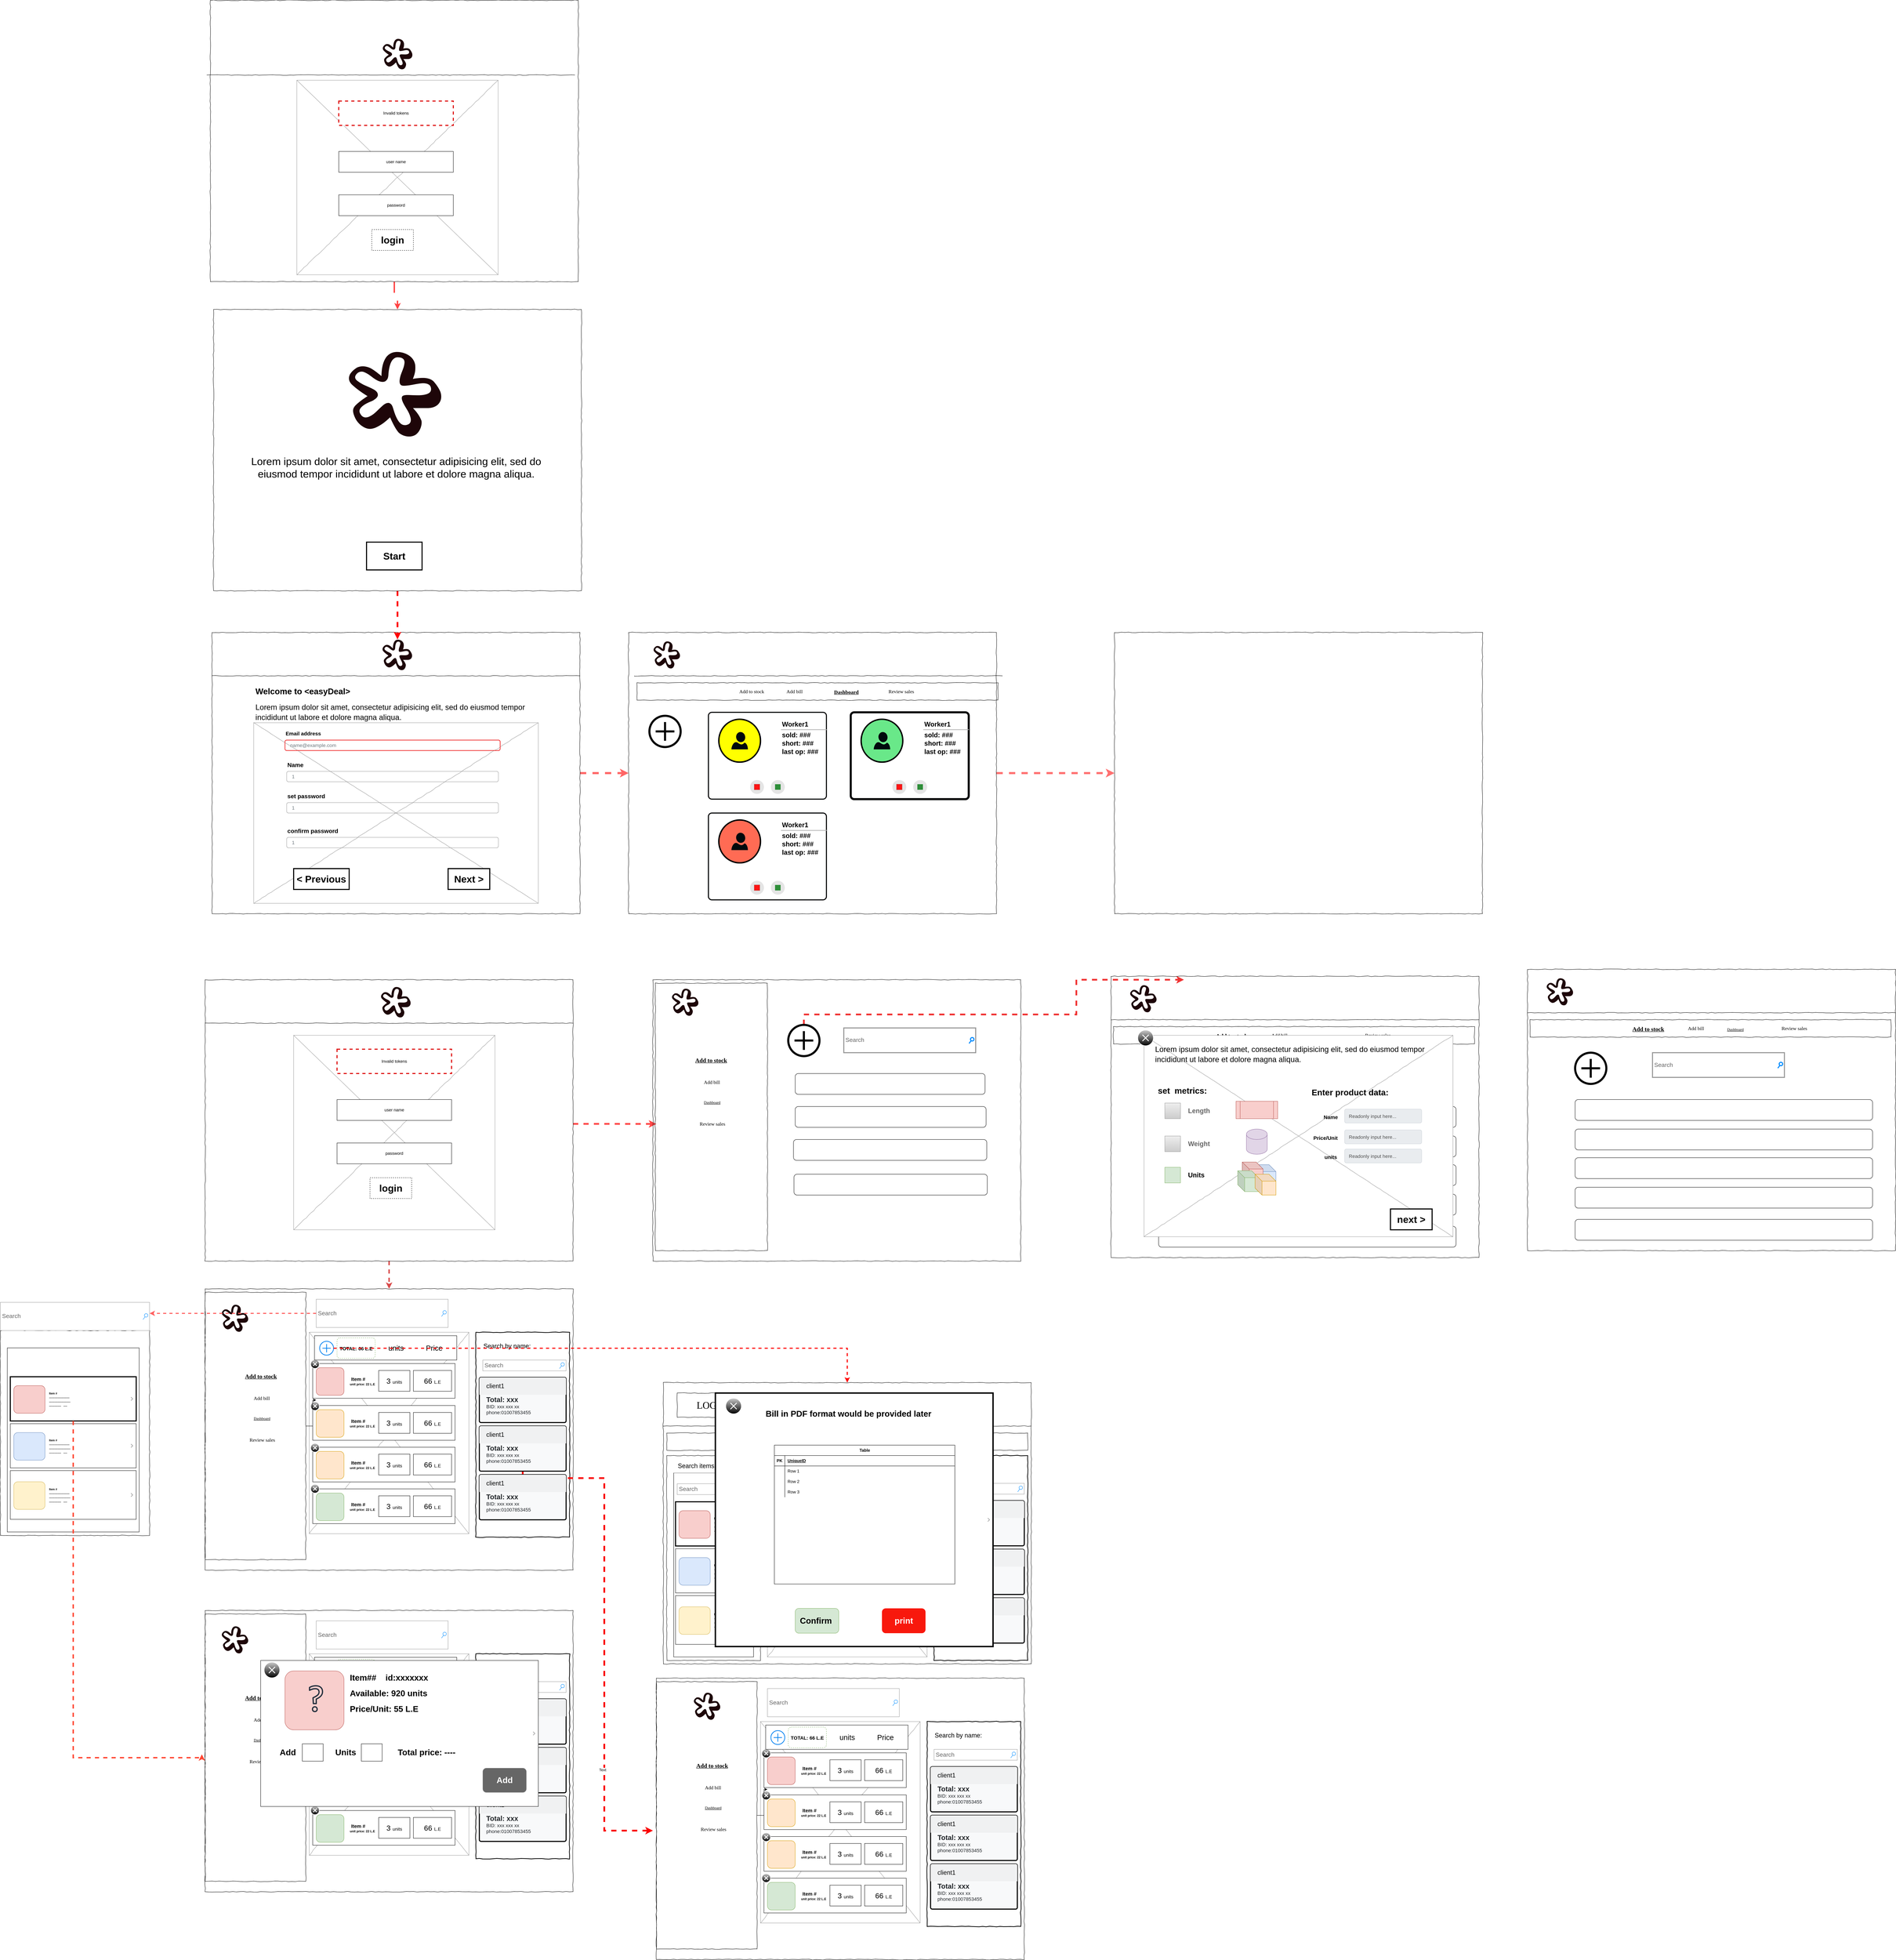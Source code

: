 <mxfile version="22.1.2" type="device">
  <diagram name="Page-1" id="03018318-947c-dd8e-b7a3-06fadd420f32">
    <mxGraphModel dx="3569" dy="4874" grid="1" gridSize="10" guides="1" tooltips="1" connect="1" arrows="1" fold="1" page="1" pageScale="1" pageWidth="1100" pageHeight="850" background="#ffffff" math="0" shadow="0">
      <root>
        <mxCell id="0" />
        <mxCell id="1" parent="0" />
        <mxCell id="iHBJ4rJDkyVTyHGqZ6_v-235" value="" style="edgeStyle=orthogonalEdgeStyle;rounded=0;orthogonalLoop=1;jettySize=auto;html=1;strokeWidth=4;strokeColor=#d94a4a;dashed=1;" parent="1" source="677b7b8949515195-1" target="1cQTxDc0vlacAOZoy2rU-1" edge="1">
          <mxGeometry relative="1" as="geometry" />
        </mxCell>
        <mxCell id="iHBJ4rJDkyVTyHGqZ6_v-279" value="" style="edgeStyle=orthogonalEdgeStyle;rounded=0;orthogonalLoop=1;jettySize=auto;html=1;strokeWidth=5;strokeColor=#ff4747;dashed=1;" parent="1" source="677b7b8949515195-1" edge="1">
          <mxGeometry relative="1" as="geometry">
            <mxPoint x="1320" y="435.2" as="targetPoint" />
            <Array as="points">
              <mxPoint x="1160" y="435" />
              <mxPoint x="1160" y="435" />
            </Array>
          </mxGeometry>
        </mxCell>
        <mxCell id="677b7b8949515195-1" value="" style="whiteSpace=wrap;html=1;rounded=0;shadow=0;labelBackgroundColor=none;strokeColor=#000000;strokeWidth=1;fillColor=none;fontFamily=Verdana;fontSize=12;fontColor=#000000;align=center;comic=1;" parent="1" vertex="1">
          <mxGeometry x="20" y="20" width="1060" height="810" as="geometry" />
        </mxCell>
        <mxCell id="677b7b8949515195-9" value="" style="line;strokeWidth=1;html=1;rounded=0;shadow=0;labelBackgroundColor=none;fillColor=none;fontFamily=Verdana;fontSize=14;fontColor=#000000;align=center;comic=1;" parent="1" vertex="1">
          <mxGeometry x="20" y="140" width="1060" height="10" as="geometry" />
        </mxCell>
        <mxCell id="677b7b8949515195-16" value="" style="verticalLabelPosition=bottom;shadow=0;dashed=0;align=center;html=1;verticalAlign=top;strokeWidth=1;shape=mxgraph.mockup.graphics.simpleIcon;strokeColor=#999999;rounded=0;labelBackgroundColor=none;fontFamily=Verdana;fontSize=14;fontColor=#000000;comic=1;" parent="1" vertex="1">
          <mxGeometry x="275" y="180" width="580" height="560" as="geometry" />
        </mxCell>
        <mxCell id="1cQTxDc0vlacAOZoy2rU-1" value="" style="whiteSpace=wrap;html=1;rounded=0;shadow=0;labelBackgroundColor=none;strokeColor=#000000;strokeWidth=1;fillColor=none;fontFamily=Verdana;fontSize=12;fontColor=#000000;align=center;comic=1;" parent="1" vertex="1">
          <mxGeometry x="20" y="910" width="1060" height="810" as="geometry" />
        </mxCell>
        <mxCell id="1cQTxDc0vlacAOZoy2rU-8" value="" style="whiteSpace=wrap;html=1;rounded=0;shadow=0;labelBackgroundColor=none;strokeWidth=1;fillColor=none;fontFamily=Verdana;fontSize=12;align=center;comic=1;" parent="1" vertex="1">
          <mxGeometry x="-570" y="1030" width="430" height="590" as="geometry" />
        </mxCell>
        <mxCell id="1cQTxDc0vlacAOZoy2rU-16" value="" style="verticalLabelPosition=bottom;shadow=0;dashed=0;align=center;html=1;verticalAlign=top;strokeWidth=1;shape=mxgraph.mockup.graphics.simpleIcon;strokeColor=#999999;rounded=0;labelBackgroundColor=none;fontFamily=Verdana;fontSize=14;fontColor=#000000;comic=1;" parent="1" vertex="1">
          <mxGeometry x="320" y="1035" width="460" height="580" as="geometry" />
        </mxCell>
        <mxCell id="1cQTxDc0vlacAOZoy2rU-41" value="password" style="rounded=0;whiteSpace=wrap;html=1;" parent="1" vertex="1">
          <mxGeometry x="400" y="490" width="330" height="60" as="geometry" />
        </mxCell>
        <mxCell id="1cQTxDc0vlacAOZoy2rU-42" value="user name" style="rounded=0;whiteSpace=wrap;html=1;" parent="1" vertex="1">
          <mxGeometry x="400" y="365" width="330" height="60" as="geometry" />
        </mxCell>
        <mxCell id="1cQTxDc0vlacAOZoy2rU-43" value="&lt;font style=&quot;font-size: 28px;&quot;&gt;&lt;b&gt;login&lt;/b&gt;&lt;/font&gt;" style="rounded=0;whiteSpace=wrap;html=1;dashed=1;" parent="1" vertex="1">
          <mxGeometry x="495" y="590" width="120" height="60" as="geometry" />
        </mxCell>
        <mxCell id="1cQTxDc0vlacAOZoy2rU-44" value="Invalid tokens" style="rounded=0;whiteSpace=wrap;html=1;dashed=1;strokeColor=#de0d0d;strokeWidth=3;" parent="1" vertex="1">
          <mxGeometry x="400" y="220" width="330" height="70" as="geometry" />
        </mxCell>
        <mxCell id="1cQTxDc0vlacAOZoy2rU-46" value="" style="whiteSpace=wrap;html=1;rounded=0;shadow=0;labelBackgroundColor=none;strokeWidth=2;fillColor=none;fontFamily=Verdana;fontSize=12;align=center;comic=1;strokeColor=#000000;" parent="1" vertex="1">
          <mxGeometry x="800" y="1035" width="270" height="590" as="geometry" />
        </mxCell>
        <mxCell id="1cQTxDc0vlacAOZoy2rU-62" value="" style="shape=rect;strokeColor=default;fillColor=#ffffff;gradientColor=none;shadow=0;" parent="1" vertex="1">
          <mxGeometry x="-550" y="1080" width="380" height="530" as="geometry" />
        </mxCell>
        <mxCell id="1cQTxDc0vlacAOZoy2rU-83" value="&lt;b style=&quot;font-size: 8px;&quot;&gt;&amp;nbsp; &amp;nbsp; &amp;nbsp; &amp;nbsp; &amp;nbsp; &amp;nbsp; &amp;nbsp; &amp;nbsp; &amp;nbsp; &amp;nbsp; &amp;nbsp; &amp;nbsp; &amp;nbsp; &amp;nbsp; &amp;nbsp; &amp;nbsp; &amp;nbsp; &amp;nbsp; &amp;nbsp; Item #&lt;br&gt;&amp;nbsp; &amp;nbsp; &amp;nbsp; &amp;nbsp; &amp;nbsp; &amp;nbsp; &amp;nbsp; &amp;nbsp; &amp;nbsp; &amp;nbsp; &amp;nbsp; &amp;nbsp; &amp;nbsp; &amp;nbsp; &amp;nbsp; &amp;nbsp; &amp;nbsp; &amp;nbsp; &amp;nbsp; ----------------------&lt;br&gt;&amp;nbsp; &amp;nbsp; &amp;nbsp; &amp;nbsp; &amp;nbsp; &amp;nbsp; &amp;nbsp; &amp;nbsp; &amp;nbsp; &amp;nbsp; &amp;nbsp; &amp;nbsp; &amp;nbsp; &amp;nbsp; &amp;nbsp; &amp;nbsp; &amp;nbsp; &amp;nbsp; &amp;nbsp; -----------------------&lt;br&gt;&amp;nbsp; &amp;nbsp; &amp;nbsp; &amp;nbsp; &amp;nbsp; &amp;nbsp; &amp;nbsp; &amp;nbsp; &amp;nbsp; &amp;nbsp; &amp;nbsp; &amp;nbsp; &amp;nbsp; &amp;nbsp; &amp;nbsp; &amp;nbsp; &amp;nbsp; &amp;nbsp; &amp;nbsp; -------------&amp;nbsp; &amp;nbsp;----&lt;/b&gt;" style="shape=rect;strokeColor=default;fontSize=10;fontColor=#000000;resizeWidth=1;align=left;spacingLeft=25;spacingTop=2;whiteSpace=wrap;html=1;" parent="1cQTxDc0vlacAOZoy2rU-62" vertex="1">
          <mxGeometry x="8.641" y="218.235" width="362.735" height="127.304" as="geometry" />
        </mxCell>
        <mxCell id="1cQTxDc0vlacAOZoy2rU-84" value="" style="shape=rect;rounded=1;rSize=3;strokeColor=#6c8ebf;fillColor=#dae8fc;" parent="1cQTxDc0vlacAOZoy2rU-83" vertex="1">
          <mxGeometry y="0.5" width="90" height="79.5" relative="1" as="geometry">
            <mxPoint x="10" y="-38" as="offset" />
          </mxGeometry>
        </mxCell>
        <mxCell id="1cQTxDc0vlacAOZoy2rU-85" value="" style="shape=mxgraph.ios7.misc.right;strokeColor=#666666;" parent="1cQTxDc0vlacAOZoy2rU-83" vertex="1">
          <mxGeometry x="1" y="0.5" width="5" height="10" relative="1" as="geometry">
            <mxPoint x="-15" y="-5" as="offset" />
          </mxGeometry>
        </mxCell>
        <mxCell id="1cQTxDc0vlacAOZoy2rU-86" value="&lt;b style=&quot;font-size: 8px;&quot;&gt;&amp;nbsp; &amp;nbsp; &amp;nbsp; &amp;nbsp; &amp;nbsp; &amp;nbsp; &amp;nbsp; &amp;nbsp; &amp;nbsp; &amp;nbsp; &amp;nbsp; &amp;nbsp; &amp;nbsp; &amp;nbsp; &amp;nbsp; &amp;nbsp; &amp;nbsp; &amp;nbsp; &amp;nbsp; Item #&lt;br&gt;&amp;nbsp; &amp;nbsp; &amp;nbsp; &amp;nbsp; &amp;nbsp; &amp;nbsp; &amp;nbsp; &amp;nbsp; &amp;nbsp; &amp;nbsp; &amp;nbsp; &amp;nbsp; &amp;nbsp; &amp;nbsp; &amp;nbsp; &amp;nbsp; &amp;nbsp; &amp;nbsp; &amp;nbsp; ----------------------&lt;br&gt;&amp;nbsp; &amp;nbsp; &amp;nbsp; &amp;nbsp; &amp;nbsp; &amp;nbsp; &amp;nbsp; &amp;nbsp; &amp;nbsp; &amp;nbsp; &amp;nbsp; &amp;nbsp; &amp;nbsp; &amp;nbsp; &amp;nbsp; &amp;nbsp; &amp;nbsp; &amp;nbsp; &amp;nbsp; -----------------------&lt;br&gt;&amp;nbsp; &amp;nbsp; &amp;nbsp; &amp;nbsp; &amp;nbsp; &amp;nbsp; &amp;nbsp; &amp;nbsp; &amp;nbsp; &amp;nbsp; &amp;nbsp; &amp;nbsp; &amp;nbsp; &amp;nbsp; &amp;nbsp; &amp;nbsp; &amp;nbsp; &amp;nbsp; &amp;nbsp; -------------&amp;nbsp; &amp;nbsp;----&lt;/b&gt;" style="shape=rect;strokeColor=default;fontSize=10;fontColor=#000000;resizeWidth=1;align=left;spacingLeft=25;spacingTop=2;whiteSpace=wrap;html=1;" parent="1cQTxDc0vlacAOZoy2rU-62" vertex="1">
          <mxGeometry x="8.641" y="353.333" width="362.727" height="140.294" as="geometry" />
        </mxCell>
        <mxCell id="1cQTxDc0vlacAOZoy2rU-87" value="" style="shape=rect;rounded=1;rSize=3;strokeColor=#d6b656;fillColor=#fff2cc;" parent="1cQTxDc0vlacAOZoy2rU-86" vertex="1">
          <mxGeometry y="0.5" width="90" height="79.5" relative="1" as="geometry">
            <mxPoint x="10" y="-38" as="offset" />
          </mxGeometry>
        </mxCell>
        <mxCell id="1cQTxDc0vlacAOZoy2rU-88" value="" style="shape=mxgraph.ios7.misc.right;strokeColor=#666666;" parent="1cQTxDc0vlacAOZoy2rU-86" vertex="1">
          <mxGeometry x="1" y="0.5" width="5" height="10" relative="1" as="geometry">
            <mxPoint x="-15" y="-5" as="offset" />
          </mxGeometry>
        </mxCell>
        <mxCell id="1cQTxDc0vlacAOZoy2rU-89" value="&lt;b style=&quot;font-size: 8px;&quot;&gt;&amp;nbsp; &amp;nbsp; &amp;nbsp; &amp;nbsp; &amp;nbsp; &amp;nbsp; &amp;nbsp; &amp;nbsp; &amp;nbsp; &amp;nbsp; &amp;nbsp; &amp;nbsp; &amp;nbsp; &amp;nbsp; &amp;nbsp; &amp;nbsp; &amp;nbsp; &amp;nbsp; &amp;nbsp; Item #&lt;br&gt;&amp;nbsp; &amp;nbsp; &amp;nbsp; &amp;nbsp; &amp;nbsp; &amp;nbsp; &amp;nbsp; &amp;nbsp; &amp;nbsp; &amp;nbsp; &amp;nbsp; &amp;nbsp; &amp;nbsp; &amp;nbsp; &amp;nbsp; &amp;nbsp; &amp;nbsp; &amp;nbsp; &amp;nbsp; ----------------------&lt;br&gt;&amp;nbsp; &amp;nbsp; &amp;nbsp; &amp;nbsp; &amp;nbsp; &amp;nbsp; &amp;nbsp; &amp;nbsp; &amp;nbsp; &amp;nbsp; &amp;nbsp; &amp;nbsp; &amp;nbsp; &amp;nbsp; &amp;nbsp; &amp;nbsp; &amp;nbsp; &amp;nbsp; &amp;nbsp; -----------------------&lt;br&gt;&amp;nbsp; &amp;nbsp; &amp;nbsp; &amp;nbsp; &amp;nbsp; &amp;nbsp; &amp;nbsp; &amp;nbsp; &amp;nbsp; &amp;nbsp; &amp;nbsp; &amp;nbsp; &amp;nbsp; &amp;nbsp; &amp;nbsp; &amp;nbsp; &amp;nbsp; &amp;nbsp; &amp;nbsp; -------------&amp;nbsp; &amp;nbsp;----&lt;/b&gt;" style="shape=rect;strokeColor=default;fontSize=10;fontColor=#000000;resizeWidth=1;align=left;spacingLeft=25;spacingTop=2;whiteSpace=wrap;html=1;strokeWidth=3;" parent="1cQTxDc0vlacAOZoy2rU-62" vertex="1">
          <mxGeometry x="8.641" y="83.137" width="362.735" height="127.304" as="geometry" />
        </mxCell>
        <mxCell id="1cQTxDc0vlacAOZoy2rU-90" value="" style="shape=rect;rounded=1;rSize=3;strokeColor=#b85450;fillColor=#f8cecc;" parent="1cQTxDc0vlacAOZoy2rU-89" vertex="1">
          <mxGeometry y="0.5" width="90" height="79.5" relative="1" as="geometry">
            <mxPoint x="10" y="-38" as="offset" />
          </mxGeometry>
        </mxCell>
        <mxCell id="1cQTxDc0vlacAOZoy2rU-91" value="" style="shape=mxgraph.ios7.misc.right;strokeColor=#666666;" parent="1cQTxDc0vlacAOZoy2rU-89" vertex="1">
          <mxGeometry x="1" y="0.5" width="5" height="10" relative="1" as="geometry">
            <mxPoint x="-15" y="-5" as="offset" />
          </mxGeometry>
        </mxCell>
        <mxCell id="1cQTxDc0vlacAOZoy2rU-94" value="&lt;span style=&quot;font-size: 20px;&quot;&gt;&lt;b&gt;Total: xxx&lt;/b&gt;&lt;/span&gt;&lt;br style=&quot;font-size: 14px&quot;&gt;BID: xxx xxx xx&lt;br&gt;phone:01007853455" style="html=1;shadow=0;dashed=0;shape=mxgraph.bootstrap.rrect;rSize=5;strokeColor=#000000;html=1;whiteSpace=wrap;fillColor=#F8F9FA;fontColor=#212529;verticalAlign=bottom;align=left;spacing=20;spacingBottom=0;fontSize=14;strokeWidth=3;" parent="1" vertex="1">
          <mxGeometry x="810" y="1165" width="250" height="130" as="geometry" />
        </mxCell>
        <mxCell id="1cQTxDc0vlacAOZoy2rU-95" value="&lt;font color=&quot;#08090a&quot;&gt;client1&lt;/font&gt;" style="html=1;shadow=0;dashed=0;shape=mxgraph.bootstrap.topButton;rSize=5;perimeter=none;whiteSpace=wrap;fillColor=#F0F1F2;strokeColor=none;fontColor=#212529;resizeWidth=1;fontSize=18;align=left;spacing=20;" parent="1cQTxDc0vlacAOZoy2rU-94" vertex="1">
          <mxGeometry width="250" height="50" relative="1" as="geometry" />
        </mxCell>
        <mxCell id="K_ASyN1FfqVXuho2G4T2-256" value="" style="edgeStyle=orthogonalEdgeStyle;rounded=0;orthogonalLoop=1;jettySize=auto;html=1;strokeColor=#fa0000;dashed=1;strokeWidth=5;" parent="1" source="1cQTxDc0vlacAOZoy2rU-97" edge="1">
          <mxGeometry relative="1" as="geometry">
            <mxPoint x="1310" y="2470" as="targetPoint" />
            <Array as="points">
              <mxPoint x="1170" y="1455" />
            </Array>
          </mxGeometry>
        </mxCell>
        <mxCell id="K_ASyN1FfqVXuho2G4T2-257" value="Text" style="edgeLabel;html=1;align=center;verticalAlign=middle;resizable=0;points=[];" parent="K_ASyN1FfqVXuho2G4T2-256" vertex="1" connectable="0">
          <mxGeometry x="0.551" y="-5" relative="1" as="geometry">
            <mxPoint y="1" as="offset" />
          </mxGeometry>
        </mxCell>
        <mxCell id="1cQTxDc0vlacAOZoy2rU-97" value="&lt;span style=&quot;font-size: 20px;&quot;&gt;&lt;b&gt;Total: xxx&lt;/b&gt;&lt;/span&gt;&lt;br style=&quot;font-size: 14px&quot;&gt;BID: xxx xxx xx&lt;br&gt;phone:01007853455" style="html=1;shadow=0;dashed=0;shape=mxgraph.bootstrap.rrect;rSize=5;strokeColor=#000000;html=1;whiteSpace=wrap;fillColor=#F8F9FA;fontColor=#212529;verticalAlign=bottom;align=left;spacing=20;spacingBottom=0;fontSize=14;strokeWidth=3;" parent="1" vertex="1">
          <mxGeometry x="810" y="1305" width="250" height="130" as="geometry" />
        </mxCell>
        <mxCell id="1cQTxDc0vlacAOZoy2rU-98" value="&lt;font color=&quot;#08090a&quot;&gt;client1&lt;/font&gt;" style="html=1;shadow=0;dashed=0;shape=mxgraph.bootstrap.topButton;rSize=5;perimeter=none;whiteSpace=wrap;fillColor=#F0F1F2;strokeColor=none;fontColor=#212529;resizeWidth=1;fontSize=18;align=left;spacing=20;" parent="1cQTxDc0vlacAOZoy2rU-97" vertex="1">
          <mxGeometry width="250" height="50" relative="1" as="geometry" />
        </mxCell>
        <mxCell id="1cQTxDc0vlacAOZoy2rU-99" value="&lt;span style=&quot;font-size: 20px;&quot;&gt;&lt;b&gt;Total: xxx&lt;/b&gt;&lt;/span&gt;&lt;br style=&quot;font-size: 14px&quot;&gt;BID: xxx xxx xx&lt;br&gt;phone:01007853455" style="html=1;shadow=0;dashed=0;shape=mxgraph.bootstrap.rrect;rSize=5;strokeColor=#000000;html=1;whiteSpace=wrap;fillColor=#F8F9FA;fontColor=#212529;verticalAlign=bottom;align=left;spacing=20;spacingBottom=0;fontSize=14;strokeWidth=3;" parent="1" vertex="1">
          <mxGeometry x="810" y="1445" width="250" height="130" as="geometry" />
        </mxCell>
        <mxCell id="1cQTxDc0vlacAOZoy2rU-100" value="&lt;font color=&quot;#08090a&quot;&gt;client1&lt;/font&gt;" style="html=1;shadow=0;dashed=0;shape=mxgraph.bootstrap.topButton;rSize=5;perimeter=none;whiteSpace=wrap;fillColor=#F0F1F2;strokeColor=none;fontColor=#212529;resizeWidth=1;fontSize=18;align=left;spacing=20;" parent="1cQTxDc0vlacAOZoy2rU-99" vertex="1">
          <mxGeometry width="250" height="50" relative="1" as="geometry" />
        </mxCell>
        <mxCell id="1cQTxDc0vlacAOZoy2rU-103" value="Search" style="strokeWidth=1;shadow=0;dashed=0;align=center;html=1;shape=mxgraph.mockup.forms.searchBox;strokeColor=#999999;mainText=;strokeColor2=#008cff;fontColor=#666666;fontSize=17;align=left;spacingLeft=3;whiteSpace=wrap;" parent="1" vertex="1">
          <mxGeometry x="820" y="1115" width="240" height="31.18" as="geometry" />
        </mxCell>
        <mxCell id="1cQTxDc0vlacAOZoy2rU-104" value="&lt;font style=&quot;font-size: 18px;&quot;&gt;Search by name:&lt;/font&gt;" style="rounded=0;whiteSpace=wrap;html=1;align=left;strokeColor=none;" parent="1" vertex="1">
          <mxGeometry x="820" y="1055" width="230" height="40" as="geometry" />
        </mxCell>
        <mxCell id="1cQTxDc0vlacAOZoy2rU-116" value="&lt;blockquote style=&quot;margin: 0px 0px 0px 40px; border: none; padding: 0px;&quot;&gt;&lt;blockquote style=&quot;font-size: 14px; margin: 0px 0px 0px 40px; border: none; padding: 0px;&quot;&gt;&lt;b&gt;&amp;nbsp;Item #&lt;/b&gt;&lt;/blockquote&gt;&lt;blockquote style=&quot;margin: 0px 0px 0px 40px; border: none; padding: 0px;&quot;&gt;&lt;b style=&quot;&quot;&gt;&lt;font style=&quot;font-size: 9px;&quot;&gt;unit price: 22 L.E&lt;/font&gt;&lt;/b&gt;&lt;/blockquote&gt;&lt;/blockquote&gt;" style="shape=rect;strokeColor=default;fontSize=10;fontColor=#000000;resizeWidth=1;align=left;spacingLeft=25;spacingTop=2;whiteSpace=wrap;html=1;" parent="1" vertex="1">
          <mxGeometry x="330" y="1125" width="410" height="100" as="geometry" />
        </mxCell>
        <mxCell id="1cQTxDc0vlacAOZoy2rU-117" value="" style="shape=rect;rounded=1;rSize=3;strokeColor=#b85450;fillColor=#f8cecc;" parent="1cQTxDc0vlacAOZoy2rU-116" vertex="1">
          <mxGeometry y="0.5" width="80" height="79.5" relative="1" as="geometry">
            <mxPoint x="10" y="-38" as="offset" />
          </mxGeometry>
        </mxCell>
        <mxCell id="1cQTxDc0vlacAOZoy2rU-120" value="&lt;font style=&quot;font-size: 21px;&quot;&gt;3 &lt;/font&gt;&lt;font style=&quot;font-size: 13px;&quot;&gt;units&lt;/font&gt;" style="rounded=0;whiteSpace=wrap;html=1;" parent="1cQTxDc0vlacAOZoy2rU-116" vertex="1">
          <mxGeometry x="190" y="20" width="90" height="60" as="geometry" />
        </mxCell>
        <mxCell id="1cQTxDc0vlacAOZoy2rU-121" value="&lt;font style=&quot;font-size: 21px;&quot;&gt;66 &lt;/font&gt;&lt;font style=&quot;font-size: 13px;&quot;&gt;L.E&lt;/font&gt;" style="rounded=0;whiteSpace=wrap;html=1;" parent="1cQTxDc0vlacAOZoy2rU-116" vertex="1">
          <mxGeometry x="290" y="20" width="110" height="60" as="geometry" />
        </mxCell>
        <mxCell id="1cQTxDc0vlacAOZoy2rU-136" value="" style="verticalLabelPosition=bottom;verticalAlign=top;html=1;shadow=0;dashed=0;strokeWidth=1;shape=mxgraph.ios.iDeleteApp;fillColor=#cccccc;fillColor2=#000000;strokeColor=#ffffff;sketch=0;" parent="1cQTxDc0vlacAOZoy2rU-116" vertex="1">
          <mxGeometry x="-6" y="-11" width="25" height="25" as="geometry" />
        </mxCell>
        <mxCell id="1cQTxDc0vlacAOZoy2rU-122" value="&lt;blockquote style=&quot;margin: 0px 0px 0px 40px; border: none; padding: 0px;&quot;&gt;&lt;blockquote style=&quot;font-size: 14px; margin: 0px 0px 0px 40px; border: none; padding: 0px;&quot;&gt;&lt;br&gt;&lt;/blockquote&gt;&lt;/blockquote&gt;" style="shape=rect;strokeColor=default;fontSize=10;fontColor=#000000;resizeWidth=1;align=left;spacingLeft=25;spacingTop=2;whiteSpace=wrap;html=1;" parent="1" vertex="1">
          <mxGeometry x="335" y="1045" width="410" height="70" as="geometry" />
        </mxCell>
        <mxCell id="1cQTxDc0vlacAOZoy2rU-123" value="TOTAL: 66 L.E" style="shape=rect;rounded=1;rSize=3;fontSize=14;fontStyle=1;fillColor=none;strokeColor=#82b366;dashed=1;" parent="1cQTxDc0vlacAOZoy2rU-122" vertex="1">
          <mxGeometry y="0.5" width="110" height="59.5" relative="1" as="geometry">
            <mxPoint x="65" y="-29" as="offset" />
          </mxGeometry>
        </mxCell>
        <mxCell id="1cQTxDc0vlacAOZoy2rU-124" value="&lt;span style=&quot;font-size: 21px;&quot;&gt;units&lt;/span&gt;" style="rounded=0;whiteSpace=wrap;html=1;strokeColor=none;" parent="1cQTxDc0vlacAOZoy2rU-122" vertex="1">
          <mxGeometry x="190" y="14" width="90" height="42" as="geometry" />
        </mxCell>
        <mxCell id="1cQTxDc0vlacAOZoy2rU-125" value="&lt;span style=&quot;font-size: 21px;&quot;&gt;Price&lt;/span&gt;" style="rounded=0;whiteSpace=wrap;html=1;strokeColor=none;" parent="1cQTxDc0vlacAOZoy2rU-122" vertex="1">
          <mxGeometry x="290" y="14" width="110" height="42" as="geometry" />
        </mxCell>
        <mxCell id="K_ASyN1FfqVXuho2G4T2-113" value="" style="html=1;verticalLabelPosition=bottom;align=center;labelBackgroundColor=#ffffff;verticalAlign=top;strokeWidth=2;strokeColor=#0080F0;shadow=0;dashed=0;shape=mxgraph.ios7.icons.add;fontStyle=1" parent="1cQTxDc0vlacAOZoy2rU-122" vertex="1">
          <mxGeometry x="15" y="16" width="40" height="40" as="geometry" />
        </mxCell>
        <mxCell id="1cQTxDc0vlacAOZoy2rU-137" value="&lt;blockquote style=&quot;margin: 0px 0px 0px 40px; border: none; padding: 0px;&quot;&gt;&lt;blockquote style=&quot;font-size: 14px; margin: 0px 0px 0px 40px; border: none; padding: 0px;&quot;&gt;&lt;b&gt;&amp;nbsp;Item #&lt;/b&gt;&lt;/blockquote&gt;&lt;blockquote style=&quot;margin: 0px 0px 0px 40px; border: none; padding: 0px;&quot;&gt;&lt;b style=&quot;&quot;&gt;&lt;font style=&quot;font-size: 9px;&quot;&gt;unit price: 22 L.E&lt;/font&gt;&lt;/b&gt;&lt;/blockquote&gt;&lt;/blockquote&gt;" style="shape=rect;strokeColor=default;fontSize=10;fontColor=#000000;resizeWidth=1;align=left;spacingLeft=25;spacingTop=2;whiteSpace=wrap;html=1;" parent="1" vertex="1">
          <mxGeometry x="330" y="1246" width="410" height="100" as="geometry" />
        </mxCell>
        <mxCell id="1cQTxDc0vlacAOZoy2rU-138" value="" style="shape=rect;rounded=1;rSize=3;strokeColor=#d79b00;fillColor=#ffe6cc;" parent="1cQTxDc0vlacAOZoy2rU-137" vertex="1">
          <mxGeometry y="0.5" width="80" height="79.5" relative="1" as="geometry">
            <mxPoint x="10" y="-38" as="offset" />
          </mxGeometry>
        </mxCell>
        <mxCell id="1cQTxDc0vlacAOZoy2rU-139" value="&lt;font style=&quot;font-size: 21px;&quot;&gt;3 &lt;/font&gt;&lt;font style=&quot;font-size: 13px;&quot;&gt;units&lt;/font&gt;" style="rounded=0;whiteSpace=wrap;html=1;" parent="1cQTxDc0vlacAOZoy2rU-137" vertex="1">
          <mxGeometry x="190" y="20" width="90" height="60" as="geometry" />
        </mxCell>
        <mxCell id="1cQTxDc0vlacAOZoy2rU-140" value="&lt;font style=&quot;font-size: 21px;&quot;&gt;66 &lt;/font&gt;&lt;font style=&quot;font-size: 13px;&quot;&gt;L.E&lt;/font&gt;" style="rounded=0;whiteSpace=wrap;html=1;" parent="1cQTxDc0vlacAOZoy2rU-137" vertex="1">
          <mxGeometry x="290" y="20" width="110" height="60" as="geometry" />
        </mxCell>
        <mxCell id="1cQTxDc0vlacAOZoy2rU-141" value="" style="verticalLabelPosition=bottom;verticalAlign=top;html=1;shadow=0;dashed=0;strokeWidth=1;shape=mxgraph.ios.iDeleteApp;fillColor=#cccccc;fillColor2=#000000;strokeColor=#ffffff;sketch=0;" parent="1cQTxDc0vlacAOZoy2rU-137" vertex="1">
          <mxGeometry x="-6" y="-11" width="25" height="25" as="geometry" />
        </mxCell>
        <mxCell id="1cQTxDc0vlacAOZoy2rU-147" value="&lt;blockquote style=&quot;margin: 0px 0px 0px 40px; border: none; padding: 0px;&quot;&gt;&lt;blockquote style=&quot;font-size: 14px; margin: 0px 0px 0px 40px; border: none; padding: 0px;&quot;&gt;&lt;b&gt;&amp;nbsp;Item #&lt;/b&gt;&lt;/blockquote&gt;&lt;blockquote style=&quot;margin: 0px 0px 0px 40px; border: none; padding: 0px;&quot;&gt;&lt;b style=&quot;&quot;&gt;&lt;font style=&quot;font-size: 9px;&quot;&gt;unit price: 22 L.E&lt;/font&gt;&lt;/b&gt;&lt;/blockquote&gt;&lt;/blockquote&gt;" style="shape=rect;strokeColor=default;fontSize=10;fontColor=#000000;resizeWidth=1;align=left;spacingLeft=25;spacingTop=2;whiteSpace=wrap;html=1;" parent="1" vertex="1">
          <mxGeometry x="330" y="1486" width="410" height="100" as="geometry" />
        </mxCell>
        <mxCell id="1cQTxDc0vlacAOZoy2rU-148" value="" style="shape=rect;rounded=1;rSize=3;strokeColor=#82b366;fillColor=#d5e8d4;" parent="1cQTxDc0vlacAOZoy2rU-147" vertex="1">
          <mxGeometry y="0.5" width="80" height="79.5" relative="1" as="geometry">
            <mxPoint x="10" y="-38" as="offset" />
          </mxGeometry>
        </mxCell>
        <mxCell id="1cQTxDc0vlacAOZoy2rU-149" value="&lt;font style=&quot;font-size: 21px;&quot;&gt;3 &lt;/font&gt;&lt;font style=&quot;font-size: 13px;&quot;&gt;units&lt;/font&gt;" style="rounded=0;whiteSpace=wrap;html=1;" parent="1cQTxDc0vlacAOZoy2rU-147" vertex="1">
          <mxGeometry x="190" y="20" width="90" height="60" as="geometry" />
        </mxCell>
        <mxCell id="1cQTxDc0vlacAOZoy2rU-150" value="&lt;font style=&quot;font-size: 21px;&quot;&gt;66 &lt;/font&gt;&lt;font style=&quot;font-size: 13px;&quot;&gt;L.E&lt;/font&gt;" style="rounded=0;whiteSpace=wrap;html=1;" parent="1cQTxDc0vlacAOZoy2rU-147" vertex="1">
          <mxGeometry x="290" y="20" width="110" height="60" as="geometry" />
        </mxCell>
        <mxCell id="1cQTxDc0vlacAOZoy2rU-151" value="" style="verticalLabelPosition=bottom;verticalAlign=top;html=1;shadow=0;dashed=0;strokeWidth=1;shape=mxgraph.ios.iDeleteApp;fillColor=#cccccc;fillColor2=#000000;strokeColor=#ffffff;sketch=0;" parent="1cQTxDc0vlacAOZoy2rU-147" vertex="1">
          <mxGeometry x="-6" y="-13" width="25" height="25" as="geometry" />
        </mxCell>
        <mxCell id="K_ASyN1FfqVXuho2G4T2-56" value="" style="edgeStyle=orthogonalEdgeStyle;rounded=0;orthogonalLoop=1;jettySize=auto;html=1;dashed=1;strokeColor=#FF4733;strokeWidth=4;entryX=-0.009;entryY=0.42;entryDx=0;entryDy=0;entryPerimeter=0;" parent="1" source="1cQTxDc0vlacAOZoy2rU-89" edge="1">
          <mxGeometry relative="1" as="geometry">
            <mxPoint x="10.46" y="2250.2" as="targetPoint" />
            <Array as="points">
              <mxPoint x="-360" y="2260" />
              <mxPoint x="10" y="2260" />
            </Array>
          </mxGeometry>
        </mxCell>
        <mxCell id="K_ASyN1FfqVXuho2G4T2-57" value="&lt;blockquote style=&quot;margin: 0px 0px 0px 40px; border: none; padding: 0px;&quot;&gt;&lt;blockquote style=&quot;font-size: 14px; margin: 0px 0px 0px 40px; border: none; padding: 0px;&quot;&gt;&lt;b&gt;&amp;nbsp;Item #&lt;/b&gt;&lt;/blockquote&gt;&lt;blockquote style=&quot;margin: 0px 0px 0px 40px; border: none; padding: 0px;&quot;&gt;&lt;b style=&quot;&quot;&gt;&lt;font style=&quot;font-size: 9px;&quot;&gt;unit price: 22 L.E&lt;/font&gt;&lt;/b&gt;&lt;/blockquote&gt;&lt;/blockquote&gt;" style="shape=rect;strokeColor=default;fontSize=10;fontColor=#000000;resizeWidth=1;align=left;spacingLeft=25;spacingTop=2;whiteSpace=wrap;html=1;" parent="1" vertex="1">
          <mxGeometry x="330" y="1366" width="410" height="100" as="geometry" />
        </mxCell>
        <mxCell id="K_ASyN1FfqVXuho2G4T2-58" value="" style="shape=rect;rounded=1;rSize=3;strokeColor=#d79b00;fillColor=#ffe6cc;" parent="K_ASyN1FfqVXuho2G4T2-57" vertex="1">
          <mxGeometry y="0.5" width="80" height="79.5" relative="1" as="geometry">
            <mxPoint x="10" y="-38" as="offset" />
          </mxGeometry>
        </mxCell>
        <mxCell id="K_ASyN1FfqVXuho2G4T2-59" value="&lt;font style=&quot;font-size: 21px;&quot;&gt;3 &lt;/font&gt;&lt;font style=&quot;font-size: 13px;&quot;&gt;units&lt;/font&gt;" style="rounded=0;whiteSpace=wrap;html=1;" parent="K_ASyN1FfqVXuho2G4T2-57" vertex="1">
          <mxGeometry x="190" y="20" width="90" height="60" as="geometry" />
        </mxCell>
        <mxCell id="K_ASyN1FfqVXuho2G4T2-60" value="&lt;font style=&quot;font-size: 21px;&quot;&gt;66 &lt;/font&gt;&lt;font style=&quot;font-size: 13px;&quot;&gt;L.E&lt;/font&gt;" style="rounded=0;whiteSpace=wrap;html=1;" parent="K_ASyN1FfqVXuho2G4T2-57" vertex="1">
          <mxGeometry x="290" y="20" width="110" height="60" as="geometry" />
        </mxCell>
        <mxCell id="K_ASyN1FfqVXuho2G4T2-61" value="" style="verticalLabelPosition=bottom;verticalAlign=top;html=1;shadow=0;dashed=0;strokeWidth=1;shape=mxgraph.ios.iDeleteApp;fillColor=#cccccc;fillColor2=#000000;strokeColor=#ffffff;sketch=0;" parent="K_ASyN1FfqVXuho2G4T2-57" vertex="1">
          <mxGeometry x="-6" y="-11" width="25" height="25" as="geometry" />
        </mxCell>
        <mxCell id="K_ASyN1FfqVXuho2G4T2-117" value="" style="whiteSpace=wrap;html=1;rounded=0;shadow=0;labelBackgroundColor=none;strokeColor=#000000;strokeWidth=1;fillColor=none;fontFamily=Verdana;fontSize=12;fontColor=#000000;align=center;comic=1;" parent="1" vertex="1">
          <mxGeometry x="1340" y="1180" width="1060" height="810" as="geometry" />
        </mxCell>
        <mxCell id="K_ASyN1FfqVXuho2G4T2-118" value="LOGO" style="whiteSpace=wrap;html=1;rounded=0;shadow=0;labelBackgroundColor=none;strokeWidth=1;fontFamily=Verdana;fontSize=28;align=center;comic=1;" parent="1" vertex="1">
          <mxGeometry x="1380" y="1210" width="190" height="70" as="geometry" />
        </mxCell>
        <mxCell id="K_ASyN1FfqVXuho2G4T2-119" value="" style="whiteSpace=wrap;html=1;rounded=0;shadow=0;labelBackgroundColor=none;strokeWidth=1;fillColor=none;fontFamily=Verdana;fontSize=12;align=center;comic=1;" parent="1" vertex="1">
          <mxGeometry x="1350" y="1390" width="270" height="590" as="geometry" />
        </mxCell>
        <mxCell id="K_ASyN1FfqVXuho2G4T2-120" value="" style="line;strokeWidth=1;html=1;rounded=0;shadow=0;labelBackgroundColor=none;fillColor=none;fontFamily=Verdana;fontSize=14;fontColor=#000000;align=center;comic=1;" parent="1" vertex="1">
          <mxGeometry x="1340" y="1300" width="1060" height="10" as="geometry" />
        </mxCell>
        <mxCell id="K_ASyN1FfqVXuho2G4T2-121" value="" style="verticalLabelPosition=bottom;shadow=0;dashed=0;align=center;html=1;verticalAlign=top;strokeWidth=1;shape=mxgraph.mockup.graphics.simpleIcon;strokeColor=#999999;rounded=0;labelBackgroundColor=none;fontFamily=Verdana;fontSize=14;fontColor=#000000;comic=1;" parent="1" vertex="1">
          <mxGeometry x="1640" y="1390" width="460" height="580" as="geometry" />
        </mxCell>
        <mxCell id="K_ASyN1FfqVXuho2G4T2-122" value="" style="whiteSpace=wrap;html=1;rounded=0;shadow=0;labelBackgroundColor=none;strokeWidth=2;fillColor=none;fontFamily=Verdana;fontSize=12;align=center;comic=1;strokeColor=#000000;" parent="1" vertex="1">
          <mxGeometry x="2120" y="1390" width="270" height="590" as="geometry" />
        </mxCell>
        <mxCell id="K_ASyN1FfqVXuho2G4T2-123" value="" style="shape=rect;strokeColor=default;fillColor=#ffffff;gradientColor=none;shadow=0;" parent="1" vertex="1">
          <mxGeometry x="1370" y="1440" width="230" height="530" as="geometry" />
        </mxCell>
        <mxCell id="K_ASyN1FfqVXuho2G4T2-124" value="&lt;b style=&quot;font-size: 8px;&quot;&gt;&amp;nbsp; &amp;nbsp; &amp;nbsp; &amp;nbsp; &amp;nbsp; &amp;nbsp; &amp;nbsp; &amp;nbsp; &amp;nbsp; &amp;nbsp; &amp;nbsp; &amp;nbsp; &amp;nbsp; &amp;nbsp; &amp;nbsp; &amp;nbsp; &amp;nbsp; &amp;nbsp; &amp;nbsp; Item #&lt;br&gt;&amp;nbsp; &amp;nbsp; &amp;nbsp; &amp;nbsp; &amp;nbsp; &amp;nbsp; &amp;nbsp; &amp;nbsp; &amp;nbsp; &amp;nbsp; &amp;nbsp; &amp;nbsp; &amp;nbsp; &amp;nbsp; &amp;nbsp; &amp;nbsp; &amp;nbsp; &amp;nbsp; &amp;nbsp; ----------------------&lt;br&gt;&amp;nbsp; &amp;nbsp; &amp;nbsp; &amp;nbsp; &amp;nbsp; &amp;nbsp; &amp;nbsp; &amp;nbsp; &amp;nbsp; &amp;nbsp; &amp;nbsp; &amp;nbsp; &amp;nbsp; &amp;nbsp; &amp;nbsp; &amp;nbsp; &amp;nbsp; &amp;nbsp; &amp;nbsp; -----------------------&lt;br&gt;&amp;nbsp; &amp;nbsp; &amp;nbsp; &amp;nbsp; &amp;nbsp; &amp;nbsp; &amp;nbsp; &amp;nbsp; &amp;nbsp; &amp;nbsp; &amp;nbsp; &amp;nbsp; &amp;nbsp; &amp;nbsp; &amp;nbsp; &amp;nbsp; &amp;nbsp; &amp;nbsp; &amp;nbsp; -------------&amp;nbsp; &amp;nbsp;----&lt;/b&gt;" style="shape=rect;strokeColor=default;fontSize=10;fontColor=#000000;resizeWidth=1;align=left;spacingLeft=25;spacingTop=2;whiteSpace=wrap;html=1;" parent="K_ASyN1FfqVXuho2G4T2-123" vertex="1">
          <mxGeometry x="5.23" y="218.235" width="219.55" height="127.304" as="geometry" />
        </mxCell>
        <mxCell id="K_ASyN1FfqVXuho2G4T2-125" value="" style="shape=rect;rounded=1;rSize=3;strokeColor=#6c8ebf;fillColor=#dae8fc;" parent="K_ASyN1FfqVXuho2G4T2-124" vertex="1">
          <mxGeometry y="0.5" width="90" height="79.5" relative="1" as="geometry">
            <mxPoint x="10" y="-38" as="offset" />
          </mxGeometry>
        </mxCell>
        <mxCell id="K_ASyN1FfqVXuho2G4T2-126" value="" style="shape=mxgraph.ios7.misc.right;strokeColor=#666666;" parent="K_ASyN1FfqVXuho2G4T2-124" vertex="1">
          <mxGeometry x="1" y="0.5" width="5" height="10" relative="1" as="geometry">
            <mxPoint x="-15" y="-5" as="offset" />
          </mxGeometry>
        </mxCell>
        <mxCell id="K_ASyN1FfqVXuho2G4T2-127" value="&lt;b style=&quot;font-size: 8px;&quot;&gt;&amp;nbsp; &amp;nbsp; &amp;nbsp; &amp;nbsp; &amp;nbsp; &amp;nbsp; &amp;nbsp; &amp;nbsp; &amp;nbsp; &amp;nbsp; &amp;nbsp; &amp;nbsp; &amp;nbsp; &amp;nbsp; &amp;nbsp; &amp;nbsp; &amp;nbsp; &amp;nbsp; &amp;nbsp; Item #&lt;br&gt;&amp;nbsp; &amp;nbsp; &amp;nbsp; &amp;nbsp; &amp;nbsp; &amp;nbsp; &amp;nbsp; &amp;nbsp; &amp;nbsp; &amp;nbsp; &amp;nbsp; &amp;nbsp; &amp;nbsp; &amp;nbsp; &amp;nbsp; &amp;nbsp; &amp;nbsp; &amp;nbsp; &amp;nbsp; ----------------------&lt;br&gt;&amp;nbsp; &amp;nbsp; &amp;nbsp; &amp;nbsp; &amp;nbsp; &amp;nbsp; &amp;nbsp; &amp;nbsp; &amp;nbsp; &amp;nbsp; &amp;nbsp; &amp;nbsp; &amp;nbsp; &amp;nbsp; &amp;nbsp; &amp;nbsp; &amp;nbsp; &amp;nbsp; &amp;nbsp; -----------------------&lt;br&gt;&amp;nbsp; &amp;nbsp; &amp;nbsp; &amp;nbsp; &amp;nbsp; &amp;nbsp; &amp;nbsp; &amp;nbsp; &amp;nbsp; &amp;nbsp; &amp;nbsp; &amp;nbsp; &amp;nbsp; &amp;nbsp; &amp;nbsp; &amp;nbsp; &amp;nbsp; &amp;nbsp; &amp;nbsp; -------------&amp;nbsp; &amp;nbsp;----&lt;/b&gt;" style="shape=rect;strokeColor=default;fontSize=10;fontColor=#000000;resizeWidth=1;align=left;spacingLeft=25;spacingTop=2;whiteSpace=wrap;html=1;" parent="K_ASyN1FfqVXuho2G4T2-123" vertex="1">
          <mxGeometry x="5.23" y="353.333" width="219.545" height="140.294" as="geometry" />
        </mxCell>
        <mxCell id="K_ASyN1FfqVXuho2G4T2-128" value="" style="shape=rect;rounded=1;rSize=3;strokeColor=#d6b656;fillColor=#fff2cc;" parent="K_ASyN1FfqVXuho2G4T2-127" vertex="1">
          <mxGeometry y="0.5" width="90" height="79.5" relative="1" as="geometry">
            <mxPoint x="10" y="-38" as="offset" />
          </mxGeometry>
        </mxCell>
        <mxCell id="K_ASyN1FfqVXuho2G4T2-129" value="" style="shape=mxgraph.ios7.misc.right;strokeColor=#666666;" parent="K_ASyN1FfqVXuho2G4T2-127" vertex="1">
          <mxGeometry x="1" y="0.5" width="5" height="10" relative="1" as="geometry">
            <mxPoint x="-15" y="-5" as="offset" />
          </mxGeometry>
        </mxCell>
        <mxCell id="K_ASyN1FfqVXuho2G4T2-130" value="&lt;b style=&quot;font-size: 8px;&quot;&gt;&amp;nbsp; &amp;nbsp; &amp;nbsp; &amp;nbsp; &amp;nbsp; &amp;nbsp; &amp;nbsp; &amp;nbsp; &amp;nbsp; &amp;nbsp; &amp;nbsp; &amp;nbsp; &amp;nbsp; &amp;nbsp; &amp;nbsp; &amp;nbsp; &amp;nbsp; &amp;nbsp; &amp;nbsp; Item #&lt;br&gt;&amp;nbsp; &amp;nbsp; &amp;nbsp; &amp;nbsp; &amp;nbsp; &amp;nbsp; &amp;nbsp; &amp;nbsp; &amp;nbsp; &amp;nbsp; &amp;nbsp; &amp;nbsp; &amp;nbsp; &amp;nbsp; &amp;nbsp; &amp;nbsp; &amp;nbsp; &amp;nbsp; &amp;nbsp; ----------------------&lt;br&gt;&amp;nbsp; &amp;nbsp; &amp;nbsp; &amp;nbsp; &amp;nbsp; &amp;nbsp; &amp;nbsp; &amp;nbsp; &amp;nbsp; &amp;nbsp; &amp;nbsp; &amp;nbsp; &amp;nbsp; &amp;nbsp; &amp;nbsp; &amp;nbsp; &amp;nbsp; &amp;nbsp; &amp;nbsp; -----------------------&lt;br&gt;&amp;nbsp; &amp;nbsp; &amp;nbsp; &amp;nbsp; &amp;nbsp; &amp;nbsp; &amp;nbsp; &amp;nbsp; &amp;nbsp; &amp;nbsp; &amp;nbsp; &amp;nbsp; &amp;nbsp; &amp;nbsp; &amp;nbsp; &amp;nbsp; &amp;nbsp; &amp;nbsp; &amp;nbsp; -------------&amp;nbsp; &amp;nbsp;----&lt;/b&gt;" style="shape=rect;strokeColor=default;fontSize=10;fontColor=#000000;resizeWidth=1;align=left;spacingLeft=25;spacingTop=2;whiteSpace=wrap;html=1;strokeWidth=3;" parent="K_ASyN1FfqVXuho2G4T2-123" vertex="1">
          <mxGeometry x="5.23" y="83.137" width="219.55" height="127.304" as="geometry" />
        </mxCell>
        <mxCell id="K_ASyN1FfqVXuho2G4T2-131" value="" style="shape=rect;rounded=1;rSize=3;strokeColor=#b85450;fillColor=#f8cecc;" parent="K_ASyN1FfqVXuho2G4T2-130" vertex="1">
          <mxGeometry y="0.5" width="90" height="79.5" relative="1" as="geometry">
            <mxPoint x="10" y="-38" as="offset" />
          </mxGeometry>
        </mxCell>
        <mxCell id="K_ASyN1FfqVXuho2G4T2-132" value="" style="shape=mxgraph.ios7.misc.right;strokeColor=#666666;" parent="K_ASyN1FfqVXuho2G4T2-130" vertex="1">
          <mxGeometry x="1" y="0.5" width="5" height="10" relative="1" as="geometry">
            <mxPoint x="-15" y="-5" as="offset" />
          </mxGeometry>
        </mxCell>
        <mxCell id="K_ASyN1FfqVXuho2G4T2-133" value="Search" style="strokeWidth=1;shadow=0;dashed=0;align=center;html=1;shape=mxgraph.mockup.forms.searchBox;strokeColor=#999999;mainText=;strokeColor2=#008cff;fontColor=#666666;fontSize=17;align=left;spacingLeft=3;whiteSpace=wrap;" parent="K_ASyN1FfqVXuho2G4T2-123" vertex="1">
          <mxGeometry x="10" y="31.176" width="210" height="31.176" as="geometry" />
        </mxCell>
        <mxCell id="K_ASyN1FfqVXuho2G4T2-134" value="&lt;span style=&quot;font-size: 20px;&quot;&gt;&lt;b&gt;Total: xxx&lt;/b&gt;&lt;/span&gt;&lt;br style=&quot;font-size: 14px&quot;&gt;BID: xxx xxx xx&lt;br&gt;phone:01007853455" style="html=1;shadow=0;dashed=0;shape=mxgraph.bootstrap.rrect;rSize=5;strokeColor=#000000;html=1;whiteSpace=wrap;fillColor=#F8F9FA;fontColor=#212529;verticalAlign=bottom;align=left;spacing=20;spacingBottom=0;fontSize=14;strokeWidth=3;" parent="1" vertex="1">
          <mxGeometry x="2130" y="1520" width="250" height="130" as="geometry" />
        </mxCell>
        <mxCell id="K_ASyN1FfqVXuho2G4T2-135" value="&lt;font color=&quot;#08090a&quot;&gt;client1&lt;/font&gt;" style="html=1;shadow=0;dashed=0;shape=mxgraph.bootstrap.topButton;rSize=5;perimeter=none;whiteSpace=wrap;fillColor=#F0F1F2;strokeColor=none;fontColor=#212529;resizeWidth=1;fontSize=18;align=left;spacing=20;" parent="K_ASyN1FfqVXuho2G4T2-134" vertex="1">
          <mxGeometry width="250" height="50" relative="1" as="geometry" />
        </mxCell>
        <mxCell id="K_ASyN1FfqVXuho2G4T2-136" value="&lt;font style=&quot;font-size: 18px;&quot;&gt;&amp;nbsp; Search items&lt;/font&gt;" style="rounded=0;whiteSpace=wrap;html=1;align=left;strokeColor=none;" parent="1" vertex="1">
          <mxGeometry x="1370" y="1400" width="230" height="40" as="geometry" />
        </mxCell>
        <mxCell id="K_ASyN1FfqVXuho2G4T2-137" value="&lt;span style=&quot;font-size: 20px;&quot;&gt;&lt;b&gt;Total: xxx&lt;/b&gt;&lt;/span&gt;&lt;br style=&quot;font-size: 14px&quot;&gt;BID: xxx xxx xx&lt;br&gt;phone:01007853455" style="html=1;shadow=0;dashed=0;shape=mxgraph.bootstrap.rrect;rSize=5;strokeColor=#000000;html=1;whiteSpace=wrap;fillColor=#F8F9FA;fontColor=#212529;verticalAlign=bottom;align=left;spacing=20;spacingBottom=0;fontSize=14;strokeWidth=3;" parent="1" vertex="1">
          <mxGeometry x="2130" y="1660" width="250" height="130" as="geometry" />
        </mxCell>
        <mxCell id="K_ASyN1FfqVXuho2G4T2-138" value="&lt;font color=&quot;#08090a&quot;&gt;client1&lt;/font&gt;" style="html=1;shadow=0;dashed=0;shape=mxgraph.bootstrap.topButton;rSize=5;perimeter=none;whiteSpace=wrap;fillColor=#F0F1F2;strokeColor=none;fontColor=#212529;resizeWidth=1;fontSize=18;align=left;spacing=20;" parent="K_ASyN1FfqVXuho2G4T2-137" vertex="1">
          <mxGeometry width="250" height="50" relative="1" as="geometry" />
        </mxCell>
        <mxCell id="K_ASyN1FfqVXuho2G4T2-139" value="&lt;span style=&quot;font-size: 20px;&quot;&gt;&lt;b&gt;Total: xxx&lt;/b&gt;&lt;/span&gt;&lt;br style=&quot;font-size: 14px&quot;&gt;BID: xxx xxx xx&lt;br&gt;phone:01007853455" style="html=1;shadow=0;dashed=0;shape=mxgraph.bootstrap.rrect;rSize=5;strokeColor=#000000;html=1;whiteSpace=wrap;fillColor=#F8F9FA;fontColor=#212529;verticalAlign=bottom;align=left;spacing=20;spacingBottom=0;fontSize=14;strokeWidth=3;" parent="1" vertex="1">
          <mxGeometry x="2130" y="1800" width="250" height="130" as="geometry" />
        </mxCell>
        <mxCell id="K_ASyN1FfqVXuho2G4T2-140" value="&lt;font color=&quot;#08090a&quot;&gt;client1&lt;/font&gt;" style="html=1;shadow=0;dashed=0;shape=mxgraph.bootstrap.topButton;rSize=5;perimeter=none;whiteSpace=wrap;fillColor=#F0F1F2;strokeColor=none;fontColor=#212529;resizeWidth=1;fontSize=18;align=left;spacing=20;" parent="K_ASyN1FfqVXuho2G4T2-139" vertex="1">
          <mxGeometry width="250" height="50" relative="1" as="geometry" />
        </mxCell>
        <mxCell id="K_ASyN1FfqVXuho2G4T2-141" value="Search" style="strokeWidth=1;shadow=0;dashed=0;align=center;html=1;shape=mxgraph.mockup.forms.searchBox;strokeColor=#999999;mainText=;strokeColor2=#008cff;fontColor=#666666;fontSize=17;align=left;spacingLeft=3;whiteSpace=wrap;" parent="1" vertex="1">
          <mxGeometry x="2140" y="1470" width="240" height="31.18" as="geometry" />
        </mxCell>
        <mxCell id="K_ASyN1FfqVXuho2G4T2-142" value="&lt;font style=&quot;font-size: 18px;&quot;&gt;Search by name:&lt;/font&gt;" style="rounded=0;whiteSpace=wrap;html=1;align=left;strokeColor=none;" parent="1" vertex="1">
          <mxGeometry x="2140" y="1410" width="230" height="40" as="geometry" />
        </mxCell>
        <mxCell id="K_ASyN1FfqVXuho2G4T2-143" value="&lt;blockquote style=&quot;margin: 0px 0px 0px 40px; border: none; padding: 0px;&quot;&gt;&lt;blockquote style=&quot;font-size: 14px; margin: 0px 0px 0px 40px; border: none; padding: 0px;&quot;&gt;&lt;b&gt;&amp;nbsp;Item #&lt;/b&gt;&lt;/blockquote&gt;&lt;blockquote style=&quot;margin: 0px 0px 0px 40px; border: none; padding: 0px;&quot;&gt;&lt;b style=&quot;&quot;&gt;&lt;font style=&quot;font-size: 9px;&quot;&gt;unit price: 22 L.E&lt;/font&gt;&lt;/b&gt;&lt;/blockquote&gt;&lt;/blockquote&gt;" style="shape=rect;strokeColor=default;fontSize=10;fontColor=#000000;resizeWidth=1;align=left;spacingLeft=25;spacingTop=2;whiteSpace=wrap;html=1;" parent="1" vertex="1">
          <mxGeometry x="1650" y="1480" width="410" height="100" as="geometry" />
        </mxCell>
        <mxCell id="K_ASyN1FfqVXuho2G4T2-144" value="" style="shape=rect;rounded=1;rSize=3;strokeColor=#b85450;fillColor=#f8cecc;" parent="K_ASyN1FfqVXuho2G4T2-143" vertex="1">
          <mxGeometry y="0.5" width="80" height="79.5" relative="1" as="geometry">
            <mxPoint x="10" y="-38" as="offset" />
          </mxGeometry>
        </mxCell>
        <mxCell id="K_ASyN1FfqVXuho2G4T2-145" value="&lt;font style=&quot;font-size: 21px;&quot;&gt;3 &lt;/font&gt;&lt;font style=&quot;font-size: 13px;&quot;&gt;units&lt;/font&gt;" style="rounded=0;whiteSpace=wrap;html=1;" parent="K_ASyN1FfqVXuho2G4T2-143" vertex="1">
          <mxGeometry x="190" y="20" width="90" height="60" as="geometry" />
        </mxCell>
        <mxCell id="K_ASyN1FfqVXuho2G4T2-146" value="&lt;font style=&quot;font-size: 21px;&quot;&gt;66 &lt;/font&gt;&lt;font style=&quot;font-size: 13px;&quot;&gt;L.E&lt;/font&gt;" style="rounded=0;whiteSpace=wrap;html=1;" parent="K_ASyN1FfqVXuho2G4T2-143" vertex="1">
          <mxGeometry x="290" y="20" width="110" height="60" as="geometry" />
        </mxCell>
        <mxCell id="K_ASyN1FfqVXuho2G4T2-147" value="" style="verticalLabelPosition=bottom;verticalAlign=top;html=1;shadow=0;dashed=0;strokeWidth=1;shape=mxgraph.ios.iDeleteApp;fillColor=#cccccc;fillColor2=#000000;strokeColor=#ffffff;sketch=0;" parent="K_ASyN1FfqVXuho2G4T2-143" vertex="1">
          <mxGeometry x="-6" y="-11" width="25" height="25" as="geometry" />
        </mxCell>
        <mxCell id="K_ASyN1FfqVXuho2G4T2-148" value="&lt;blockquote style=&quot;margin: 0px 0px 0px 40px; border: none; padding: 0px;&quot;&gt;&lt;blockquote style=&quot;font-size: 14px; margin: 0px 0px 0px 40px; border: none; padding: 0px;&quot;&gt;&lt;br&gt;&lt;/blockquote&gt;&lt;/blockquote&gt;" style="shape=rect;strokeColor=default;fontSize=10;fontColor=#000000;resizeWidth=1;align=left;spacingLeft=25;spacingTop=2;whiteSpace=wrap;html=1;" parent="1" vertex="1">
          <mxGeometry x="1655" y="1400" width="410" height="70" as="geometry" />
        </mxCell>
        <mxCell id="K_ASyN1FfqVXuho2G4T2-149" value="TOTAL: 66 L.E" style="shape=rect;rounded=1;rSize=3;fontSize=14;fontStyle=1;fillColor=none;strokeColor=#82b366;dashed=1;" parent="K_ASyN1FfqVXuho2G4T2-148" vertex="1">
          <mxGeometry y="0.5" width="110" height="59.5" relative="1" as="geometry">
            <mxPoint x="65" y="-29" as="offset" />
          </mxGeometry>
        </mxCell>
        <mxCell id="K_ASyN1FfqVXuho2G4T2-150" value="&lt;span style=&quot;font-size: 21px;&quot;&gt;units&lt;/span&gt;" style="rounded=0;whiteSpace=wrap;html=1;strokeColor=none;" parent="K_ASyN1FfqVXuho2G4T2-148" vertex="1">
          <mxGeometry x="190" y="14" width="90" height="42" as="geometry" />
        </mxCell>
        <mxCell id="K_ASyN1FfqVXuho2G4T2-151" value="&lt;span style=&quot;font-size: 21px;&quot;&gt;Price&lt;/span&gt;" style="rounded=0;whiteSpace=wrap;html=1;strokeColor=none;" parent="K_ASyN1FfqVXuho2G4T2-148" vertex="1">
          <mxGeometry x="290" y="14" width="110" height="42" as="geometry" />
        </mxCell>
        <mxCell id="K_ASyN1FfqVXuho2G4T2-152" value="" style="html=1;verticalLabelPosition=bottom;align=center;labelBackgroundColor=#ffffff;verticalAlign=top;strokeWidth=2;strokeColor=#0080F0;shadow=0;dashed=0;shape=mxgraph.ios7.icons.add;fontStyle=1" parent="K_ASyN1FfqVXuho2G4T2-148" vertex="1">
          <mxGeometry x="15" y="16" width="40" height="40" as="geometry" />
        </mxCell>
        <mxCell id="K_ASyN1FfqVXuho2G4T2-153" value="&lt;blockquote style=&quot;margin: 0px 0px 0px 40px; border: none; padding: 0px;&quot;&gt;&lt;blockquote style=&quot;font-size: 14px; margin: 0px 0px 0px 40px; border: none; padding: 0px;&quot;&gt;&lt;b&gt;&amp;nbsp;Item #&lt;/b&gt;&lt;/blockquote&gt;&lt;blockquote style=&quot;margin: 0px 0px 0px 40px; border: none; padding: 0px;&quot;&gt;&lt;b style=&quot;&quot;&gt;&lt;font style=&quot;font-size: 9px;&quot;&gt;unit price: 22 L.E&lt;/font&gt;&lt;/b&gt;&lt;/blockquote&gt;&lt;/blockquote&gt;" style="shape=rect;strokeColor=default;fontSize=10;fontColor=#000000;resizeWidth=1;align=left;spacingLeft=25;spacingTop=2;whiteSpace=wrap;html=1;" parent="1" vertex="1">
          <mxGeometry x="1650" y="1601" width="410" height="100" as="geometry" />
        </mxCell>
        <mxCell id="K_ASyN1FfqVXuho2G4T2-154" value="" style="shape=rect;rounded=1;rSize=3;strokeColor=#d79b00;fillColor=#ffe6cc;" parent="K_ASyN1FfqVXuho2G4T2-153" vertex="1">
          <mxGeometry y="0.5" width="80" height="79.5" relative="1" as="geometry">
            <mxPoint x="10" y="-38" as="offset" />
          </mxGeometry>
        </mxCell>
        <mxCell id="K_ASyN1FfqVXuho2G4T2-155" value="&lt;font style=&quot;font-size: 21px;&quot;&gt;3 &lt;/font&gt;&lt;font style=&quot;font-size: 13px;&quot;&gt;units&lt;/font&gt;" style="rounded=0;whiteSpace=wrap;html=1;" parent="K_ASyN1FfqVXuho2G4T2-153" vertex="1">
          <mxGeometry x="190" y="20" width="90" height="60" as="geometry" />
        </mxCell>
        <mxCell id="K_ASyN1FfqVXuho2G4T2-156" value="&lt;font style=&quot;font-size: 21px;&quot;&gt;66 &lt;/font&gt;&lt;font style=&quot;font-size: 13px;&quot;&gt;L.E&lt;/font&gt;" style="rounded=0;whiteSpace=wrap;html=1;" parent="K_ASyN1FfqVXuho2G4T2-153" vertex="1">
          <mxGeometry x="290" y="20" width="110" height="60" as="geometry" />
        </mxCell>
        <mxCell id="K_ASyN1FfqVXuho2G4T2-157" value="" style="verticalLabelPosition=bottom;verticalAlign=top;html=1;shadow=0;dashed=0;strokeWidth=1;shape=mxgraph.ios.iDeleteApp;fillColor=#cccccc;fillColor2=#000000;strokeColor=#ffffff;sketch=0;" parent="K_ASyN1FfqVXuho2G4T2-153" vertex="1">
          <mxGeometry x="-6" y="-11" width="25" height="25" as="geometry" />
        </mxCell>
        <mxCell id="K_ASyN1FfqVXuho2G4T2-158" value="&lt;blockquote style=&quot;margin: 0px 0px 0px 40px; border: none; padding: 0px;&quot;&gt;&lt;blockquote style=&quot;font-size: 14px; margin: 0px 0px 0px 40px; border: none; padding: 0px;&quot;&gt;&lt;b&gt;&amp;nbsp;Item #&lt;/b&gt;&lt;/blockquote&gt;&lt;blockquote style=&quot;margin: 0px 0px 0px 40px; border: none; padding: 0px;&quot;&gt;&lt;b style=&quot;&quot;&gt;&lt;font style=&quot;font-size: 9px;&quot;&gt;unit price: 22 L.E&lt;/font&gt;&lt;/b&gt;&lt;/blockquote&gt;&lt;/blockquote&gt;" style="shape=rect;strokeColor=default;fontSize=10;fontColor=#000000;resizeWidth=1;align=left;spacingLeft=25;spacingTop=2;whiteSpace=wrap;html=1;" parent="1" vertex="1">
          <mxGeometry x="1650" y="1841" width="410" height="100" as="geometry" />
        </mxCell>
        <mxCell id="K_ASyN1FfqVXuho2G4T2-159" value="" style="shape=rect;rounded=1;rSize=3;strokeColor=#82b366;fillColor=#d5e8d4;" parent="K_ASyN1FfqVXuho2G4T2-158" vertex="1">
          <mxGeometry y="0.5" width="80" height="79.5" relative="1" as="geometry">
            <mxPoint x="10" y="-38" as="offset" />
          </mxGeometry>
        </mxCell>
        <mxCell id="K_ASyN1FfqVXuho2G4T2-160" value="&lt;font style=&quot;font-size: 21px;&quot;&gt;3 &lt;/font&gt;&lt;font style=&quot;font-size: 13px;&quot;&gt;units&lt;/font&gt;" style="rounded=0;whiteSpace=wrap;html=1;" parent="K_ASyN1FfqVXuho2G4T2-158" vertex="1">
          <mxGeometry x="190" y="20" width="90" height="60" as="geometry" />
        </mxCell>
        <mxCell id="K_ASyN1FfqVXuho2G4T2-161" value="&lt;font style=&quot;font-size: 21px;&quot;&gt;66 &lt;/font&gt;&lt;font style=&quot;font-size: 13px;&quot;&gt;L.E&lt;/font&gt;" style="rounded=0;whiteSpace=wrap;html=1;" parent="K_ASyN1FfqVXuho2G4T2-158" vertex="1">
          <mxGeometry x="290" y="20" width="110" height="60" as="geometry" />
        </mxCell>
        <mxCell id="K_ASyN1FfqVXuho2G4T2-162" value="" style="verticalLabelPosition=bottom;verticalAlign=top;html=1;shadow=0;dashed=0;strokeWidth=1;shape=mxgraph.ios.iDeleteApp;fillColor=#cccccc;fillColor2=#000000;strokeColor=#ffffff;sketch=0;" parent="K_ASyN1FfqVXuho2G4T2-158" vertex="1">
          <mxGeometry x="-6" y="-13" width="25" height="25" as="geometry" />
        </mxCell>
        <mxCell id="K_ASyN1FfqVXuho2G4T2-163" value="&lt;blockquote style=&quot;margin: 0px 0px 0px 40px; border: none; padding: 0px;&quot;&gt;&lt;blockquote style=&quot;font-size: 14px; margin: 0px 0px 0px 40px; border: none; padding: 0px;&quot;&gt;&lt;b&gt;&amp;nbsp;Item #&lt;/b&gt;&lt;/blockquote&gt;&lt;blockquote style=&quot;margin: 0px 0px 0px 40px; border: none; padding: 0px;&quot;&gt;&lt;b style=&quot;&quot;&gt;&lt;font style=&quot;font-size: 9px;&quot;&gt;unit price: 22 L.E&lt;/font&gt;&lt;/b&gt;&lt;/blockquote&gt;&lt;/blockquote&gt;" style="shape=rect;strokeColor=default;fontSize=10;fontColor=#000000;resizeWidth=1;align=left;spacingLeft=25;spacingTop=2;whiteSpace=wrap;html=1;" parent="1" vertex="1">
          <mxGeometry x="1650" y="1721" width="410" height="100" as="geometry" />
        </mxCell>
        <mxCell id="K_ASyN1FfqVXuho2G4T2-164" value="" style="shape=rect;rounded=1;rSize=3;strokeColor=#d79b00;fillColor=#ffe6cc;" parent="K_ASyN1FfqVXuho2G4T2-163" vertex="1">
          <mxGeometry y="0.5" width="80" height="79.5" relative="1" as="geometry">
            <mxPoint x="10" y="-38" as="offset" />
          </mxGeometry>
        </mxCell>
        <mxCell id="K_ASyN1FfqVXuho2G4T2-165" value="&lt;font style=&quot;font-size: 21px;&quot;&gt;3 &lt;/font&gt;&lt;font style=&quot;font-size: 13px;&quot;&gt;units&lt;/font&gt;" style="rounded=0;whiteSpace=wrap;html=1;" parent="K_ASyN1FfqVXuho2G4T2-163" vertex="1">
          <mxGeometry x="190" y="20" width="90" height="60" as="geometry" />
        </mxCell>
        <mxCell id="K_ASyN1FfqVXuho2G4T2-166" value="&lt;font style=&quot;font-size: 21px;&quot;&gt;66 &lt;/font&gt;&lt;font style=&quot;font-size: 13px;&quot;&gt;L.E&lt;/font&gt;" style="rounded=0;whiteSpace=wrap;html=1;" parent="K_ASyN1FfqVXuho2G4T2-163" vertex="1">
          <mxGeometry x="290" y="20" width="110" height="60" as="geometry" />
        </mxCell>
        <mxCell id="K_ASyN1FfqVXuho2G4T2-167" value="" style="verticalLabelPosition=bottom;verticalAlign=top;html=1;shadow=0;dashed=0;strokeWidth=1;shape=mxgraph.ios.iDeleteApp;fillColor=#cccccc;fillColor2=#000000;strokeColor=#ffffff;sketch=0;" parent="K_ASyN1FfqVXuho2G4T2-163" vertex="1">
          <mxGeometry x="-6" y="-11" width="25" height="25" as="geometry" />
        </mxCell>
        <mxCell id="K_ASyN1FfqVXuho2G4T2-168" value="" style="whiteSpace=wrap;html=1;rounded=0;shadow=0;labelBackgroundColor=none;strokeWidth=1;fillColor=none;fontFamily=Verdana;fontSize=12;align=center;comic=1;" parent="1" vertex="1">
          <mxGeometry x="1350" y="1325" width="1040" height="50" as="geometry" />
        </mxCell>
        <mxCell id="K_ASyN1FfqVXuho2G4T2-169" value="Review sales" style="text;html=1;points=[];align=left;verticalAlign=top;spacingTop=-4;fontSize=14;fontFamily=Verdana" parent="1" vertex="1">
          <mxGeometry x="2070" y="1340" width="60" height="20" as="geometry" />
        </mxCell>
        <mxCell id="K_ASyN1FfqVXuho2G4T2-170" value="Dashboard" style="text;html=1;points=[];align=left;verticalAlign=top;spacingTop=-4;fontSize=14;fontFamily=Verdana" parent="1" vertex="1">
          <mxGeometry x="1923" y="1340" width="60" height="20" as="geometry" />
        </mxCell>
        <mxCell id="K_ASyN1FfqVXuho2G4T2-171" value="Add bill" style="text;html=1;points=[];align=left;verticalAlign=top;spacingTop=-4;fontSize=14;fontFamily=Verdana" parent="1" vertex="1">
          <mxGeometry x="1777" y="1340" width="60" height="20" as="geometry" />
        </mxCell>
        <mxCell id="K_ASyN1FfqVXuho2G4T2-227" value="" style="shape=rect;strokeColor=default;fontSize=10;fontColor=#000000;resizeWidth=1;align=left;spacingLeft=25;spacingTop=2;whiteSpace=wrap;html=1;strokeWidth=4;" parent="1" vertex="1">
          <mxGeometry x="1490" y="1210" width="800" height="730" as="geometry" />
        </mxCell>
        <mxCell id="K_ASyN1FfqVXuho2G4T2-229" value="" style="shape=mxgraph.ios7.misc.right;strokeColor=#666666;" parent="K_ASyN1FfqVXuho2G4T2-227" vertex="1">
          <mxGeometry x="1" y="0.5" width="5" height="10" relative="1" as="geometry">
            <mxPoint x="-15" y="-5" as="offset" />
          </mxGeometry>
        </mxCell>
        <mxCell id="K_ASyN1FfqVXuho2G4T2-234" value="" style="verticalLabelPosition=bottom;verticalAlign=top;html=1;shadow=0;dashed=0;strokeWidth=1;shape=mxgraph.ios.iDeleteApp;fillColor=#cccccc;fillColor2=#000000;strokeColor=#ffffff;sketch=0;" parent="K_ASyN1FfqVXuho2G4T2-227" vertex="1">
          <mxGeometry x="30" y="15" width="45" height="45" as="geometry" />
        </mxCell>
        <mxCell id="K_ASyN1FfqVXuho2G4T2-235" value="&lt;font style=&quot;font-size: 24px;&quot;&gt;&lt;b&gt;Confirm&amp;nbsp;&lt;/b&gt;&lt;/font&gt;" style="rounded=1;html=1;shadow=0;dashed=0;whiteSpace=wrap;fontSize=10;fillColor=#d5e8d4;align=center;strokeColor=#82b366;" parent="K_ASyN1FfqVXuho2G4T2-227" vertex="1">
          <mxGeometry x="230" y="620" width="125.5" height="71.53" as="geometry" />
        </mxCell>
        <mxCell id="K_ASyN1FfqVXuho2G4T2-238" value="&lt;h1&gt;&lt;span style=&quot;background-color: initial;&quot;&gt;Bill in PDF format would be provided later&lt;/span&gt;&lt;br&gt;&lt;/h1&gt;" style="text;html=1;strokeColor=none;fillColor=none;spacing=5;spacingTop=-20;whiteSpace=wrap;overflow=hidden;rounded=0;" parent="K_ASyN1FfqVXuho2G4T2-227" vertex="1">
          <mxGeometry x="140" y="40" width="610" height="560" as="geometry" />
        </mxCell>
        <mxCell id="K_ASyN1FfqVXuho2G4T2-240" value="Table" style="shape=table;startSize=30;container=1;collapsible=1;childLayout=tableLayout;fixedRows=1;rowLines=0;fontStyle=1;align=center;resizeLast=1;html=1;" parent="K_ASyN1FfqVXuho2G4T2-227" vertex="1">
          <mxGeometry x="170" y="150" width="520" height="400" as="geometry" />
        </mxCell>
        <mxCell id="K_ASyN1FfqVXuho2G4T2-241" value="" style="shape=tableRow;horizontal=0;startSize=0;swimlaneHead=0;swimlaneBody=0;fillColor=none;collapsible=0;dropTarget=0;points=[[0,0.5],[1,0.5]];portConstraint=eastwest;top=0;left=0;right=0;bottom=1;" parent="K_ASyN1FfqVXuho2G4T2-240" vertex="1">
          <mxGeometry y="30" width="520" height="30" as="geometry" />
        </mxCell>
        <mxCell id="K_ASyN1FfqVXuho2G4T2-242" value="PK" style="shape=partialRectangle;connectable=0;fillColor=none;top=0;left=0;bottom=0;right=0;fontStyle=1;overflow=hidden;whiteSpace=wrap;html=1;" parent="K_ASyN1FfqVXuho2G4T2-241" vertex="1">
          <mxGeometry width="30" height="30" as="geometry">
            <mxRectangle width="30" height="30" as="alternateBounds" />
          </mxGeometry>
        </mxCell>
        <mxCell id="K_ASyN1FfqVXuho2G4T2-243" value="UniqueID" style="shape=partialRectangle;connectable=0;fillColor=none;top=0;left=0;bottom=0;right=0;align=left;spacingLeft=6;fontStyle=5;overflow=hidden;whiteSpace=wrap;html=1;" parent="K_ASyN1FfqVXuho2G4T2-241" vertex="1">
          <mxGeometry x="30" width="490" height="30" as="geometry">
            <mxRectangle width="490" height="30" as="alternateBounds" />
          </mxGeometry>
        </mxCell>
        <mxCell id="K_ASyN1FfqVXuho2G4T2-244" value="" style="shape=tableRow;horizontal=0;startSize=0;swimlaneHead=0;swimlaneBody=0;fillColor=none;collapsible=0;dropTarget=0;points=[[0,0.5],[1,0.5]];portConstraint=eastwest;top=0;left=0;right=0;bottom=0;" parent="K_ASyN1FfqVXuho2G4T2-240" vertex="1">
          <mxGeometry y="60" width="520" height="30" as="geometry" />
        </mxCell>
        <mxCell id="K_ASyN1FfqVXuho2G4T2-245" value="" style="shape=partialRectangle;connectable=0;fillColor=none;top=0;left=0;bottom=0;right=0;editable=1;overflow=hidden;whiteSpace=wrap;html=1;" parent="K_ASyN1FfqVXuho2G4T2-244" vertex="1">
          <mxGeometry width="30" height="30" as="geometry">
            <mxRectangle width="30" height="30" as="alternateBounds" />
          </mxGeometry>
        </mxCell>
        <mxCell id="K_ASyN1FfqVXuho2G4T2-246" value="Row 1" style="shape=partialRectangle;connectable=0;fillColor=none;top=0;left=0;bottom=0;right=0;align=left;spacingLeft=6;overflow=hidden;whiteSpace=wrap;html=1;" parent="K_ASyN1FfqVXuho2G4T2-244" vertex="1">
          <mxGeometry x="30" width="490" height="30" as="geometry">
            <mxRectangle width="490" height="30" as="alternateBounds" />
          </mxGeometry>
        </mxCell>
        <mxCell id="K_ASyN1FfqVXuho2G4T2-247" value="" style="shape=tableRow;horizontal=0;startSize=0;swimlaneHead=0;swimlaneBody=0;fillColor=none;collapsible=0;dropTarget=0;points=[[0,0.5],[1,0.5]];portConstraint=eastwest;top=0;left=0;right=0;bottom=0;" parent="K_ASyN1FfqVXuho2G4T2-240" vertex="1">
          <mxGeometry y="90" width="520" height="30" as="geometry" />
        </mxCell>
        <mxCell id="K_ASyN1FfqVXuho2G4T2-248" value="" style="shape=partialRectangle;connectable=0;fillColor=none;top=0;left=0;bottom=0;right=0;editable=1;overflow=hidden;whiteSpace=wrap;html=1;" parent="K_ASyN1FfqVXuho2G4T2-247" vertex="1">
          <mxGeometry width="30" height="30" as="geometry">
            <mxRectangle width="30" height="30" as="alternateBounds" />
          </mxGeometry>
        </mxCell>
        <mxCell id="K_ASyN1FfqVXuho2G4T2-249" value="Row 2" style="shape=partialRectangle;connectable=0;fillColor=none;top=0;left=0;bottom=0;right=0;align=left;spacingLeft=6;overflow=hidden;whiteSpace=wrap;html=1;" parent="K_ASyN1FfqVXuho2G4T2-247" vertex="1">
          <mxGeometry x="30" width="490" height="30" as="geometry">
            <mxRectangle width="490" height="30" as="alternateBounds" />
          </mxGeometry>
        </mxCell>
        <mxCell id="K_ASyN1FfqVXuho2G4T2-250" value="" style="shape=tableRow;horizontal=0;startSize=0;swimlaneHead=0;swimlaneBody=0;fillColor=none;collapsible=0;dropTarget=0;points=[[0,0.5],[1,0.5]];portConstraint=eastwest;top=0;left=0;right=0;bottom=0;" parent="K_ASyN1FfqVXuho2G4T2-240" vertex="1">
          <mxGeometry y="120" width="520" height="30" as="geometry" />
        </mxCell>
        <mxCell id="K_ASyN1FfqVXuho2G4T2-251" value="" style="shape=partialRectangle;connectable=0;fillColor=none;top=0;left=0;bottom=0;right=0;editable=1;overflow=hidden;whiteSpace=wrap;html=1;" parent="K_ASyN1FfqVXuho2G4T2-250" vertex="1">
          <mxGeometry width="30" height="30" as="geometry">
            <mxRectangle width="30" height="30" as="alternateBounds" />
          </mxGeometry>
        </mxCell>
        <mxCell id="K_ASyN1FfqVXuho2G4T2-252" value="Row 3" style="shape=partialRectangle;connectable=0;fillColor=none;top=0;left=0;bottom=0;right=0;align=left;spacingLeft=6;overflow=hidden;whiteSpace=wrap;html=1;" parent="K_ASyN1FfqVXuho2G4T2-250" vertex="1">
          <mxGeometry x="30" width="490" height="30" as="geometry">
            <mxRectangle width="490" height="30" as="alternateBounds" />
          </mxGeometry>
        </mxCell>
        <mxCell id="K_ASyN1FfqVXuho2G4T2-253" value="&lt;font style=&quot;font-size: 24px;&quot;&gt;&lt;b&gt;print&lt;/b&gt;&lt;/font&gt;" style="rounded=1;html=1;shadow=0;dashed=0;whiteSpace=wrap;fontSize=10;fillColor=#f8180d;align=center;strokeColor=none;fontColor=#FFFFFF;" parent="K_ASyN1FfqVXuho2G4T2-227" vertex="1">
          <mxGeometry x="480" y="620" width="125.5" height="71.53" as="geometry" />
        </mxCell>
        <mxCell id="iHBJ4rJDkyVTyHGqZ6_v-192" value="" style="edgeStyle=orthogonalEdgeStyle;rounded=0;orthogonalLoop=1;jettySize=auto;html=1;strokeColor=#ff6666;strokeWidth=6;dashed=1;entryX=0;entryY=0.5;entryDx=0;entryDy=0;" parent="1" source="iHBJ4rJDkyVTyHGqZ6_v-1" target="iHBJ4rJDkyVTyHGqZ6_v-135" edge="1">
          <mxGeometry relative="1" as="geometry">
            <mxPoint x="1180" y="-575" as="targetPoint" />
          </mxGeometry>
        </mxCell>
        <mxCell id="iHBJ4rJDkyVTyHGqZ6_v-1" value="" style="whiteSpace=wrap;html=1;rounded=0;shadow=0;labelBackgroundColor=none;strokeColor=#000000;strokeWidth=1;fillColor=none;fontFamily=Verdana;fontSize=12;fontColor=#000000;align=center;comic=1;" parent="1" vertex="1">
          <mxGeometry x="40" y="-980" width="1060" height="810" as="geometry" />
        </mxCell>
        <mxCell id="iHBJ4rJDkyVTyHGqZ6_v-3" value="" style="line;strokeWidth=1;html=1;rounded=0;shadow=0;labelBackgroundColor=none;fillColor=none;fontFamily=Verdana;fontSize=14;fontColor=#000000;align=center;comic=1;" parent="1" vertex="1">
          <mxGeometry x="40" y="-860" width="1060" height="10" as="geometry" />
        </mxCell>
        <mxCell id="iHBJ4rJDkyVTyHGqZ6_v-4" value="" style="verticalLabelPosition=bottom;shadow=0;dashed=0;align=center;html=1;verticalAlign=top;strokeWidth=1;shape=mxgraph.mockup.graphics.simpleIcon;strokeColor=#999999;rounded=0;labelBackgroundColor=none;fontFamily=Verdana;fontSize=14;fontColor=#000000;comic=1;" parent="1" vertex="1">
          <mxGeometry x="160" y="-720" width="820" height="520" as="geometry" />
        </mxCell>
        <mxCell id="iHBJ4rJDkyVTyHGqZ6_v-7" value="&lt;font style=&quot;font-size: 28px;&quot;&gt;&lt;b&gt;Next &amp;gt;&lt;/b&gt;&lt;/font&gt;" style="rounded=0;whiteSpace=wrap;html=1;strokeWidth=3;" parent="1" vertex="1">
          <mxGeometry x="720" y="-300" width="120" height="60" as="geometry" />
        </mxCell>
        <mxCell id="iHBJ4rJDkyVTyHGqZ6_v-9" value="&lt;font style=&quot;font-size: 28px;&quot;&gt;&lt;b&gt;&amp;lt; Previous&lt;/b&gt;&lt;/font&gt;" style="rounded=0;whiteSpace=wrap;html=1;strokeWidth=3;" parent="1" vertex="1">
          <mxGeometry x="275" y="-300" width="160" height="60" as="geometry" />
        </mxCell>
        <mxCell id="iHBJ4rJDkyVTyHGqZ6_v-10" value="&lt;h1&gt;&lt;span style=&quot;background-color: initial;&quot;&gt;Welcome to &amp;lt;easyDeal&amp;gt;&amp;nbsp;&lt;/span&gt;&lt;/h1&gt;&lt;h1&gt;&lt;span style=&quot;font-weight: normal;&quot;&gt;&lt;font style=&quot;font-size: 22px;&quot;&gt;Lorem ipsum dolor sit amet, consectetur adipisicing elit, sed do eiusmod tempor incididunt ut labore et dolore magna aliqua.&lt;/font&gt;&lt;/span&gt;&lt;/h1&gt;" style="text;html=1;strokeColor=none;fillColor=none;spacing=5;spacingTop=-20;whiteSpace=wrap;overflow=hidden;rounded=0;" parent="1" vertex="1">
          <mxGeometry x="160" y="-830" width="820" height="120" as="geometry" />
        </mxCell>
        <mxCell id="iHBJ4rJDkyVTyHGqZ6_v-11" value="Email address" style="fillColor=none;strokeColor=none;align=left;fontSize=15;fontStyle=1" parent="1" vertex="1">
          <mxGeometry x="250" y="-710" width="260" height="40" as="geometry" />
        </mxCell>
        <mxCell id="iHBJ4rJDkyVTyHGqZ6_v-12" value="name@example.com" style="html=1;shadow=0;dashed=0;shape=mxgraph.bootstrap.rrect;rSize=5;fillColor=none;strokeColor=#f03838;align=left;spacing=15;fontSize=14;fontColor=#6C767D;strokeWidth=2;" parent="1" vertex="1">
          <mxGeometry width="620" height="30" relative="1" as="geometry">
            <mxPoint x="250" y="-670" as="offset" />
          </mxGeometry>
        </mxCell>
        <mxCell id="iHBJ4rJDkyVTyHGqZ6_v-13" value="Name" style="fillColor=none;strokeColor=none;align=left;fontSize=17;fontStyle=1;strokeWidth=2;" parent="1" vertex="1">
          <mxGeometry width="260" height="40" relative="1" as="geometry">
            <mxPoint x="255" y="-620" as="offset" />
          </mxGeometry>
        </mxCell>
        <mxCell id="iHBJ4rJDkyVTyHGqZ6_v-14" value="1" style="html=1;shadow=0;dashed=0;shape=mxgraph.bootstrap.rrect;rSize=5;fillColor=none;strokeColor=#999999;align=left;spacing=15;fontSize=14;fontColor=#6C767D;" parent="1" vertex="1">
          <mxGeometry width="610" height="30" relative="1" as="geometry">
            <mxPoint x="255" y="-580" as="offset" />
          </mxGeometry>
        </mxCell>
        <mxCell id="iHBJ4rJDkyVTyHGqZ6_v-27" value="set password " style="fillColor=none;strokeColor=none;align=left;fontSize=17;fontStyle=1;strokeWidth=2;" parent="1" vertex="1">
          <mxGeometry x="255" y="-530" width="260" height="40" as="geometry" />
        </mxCell>
        <mxCell id="iHBJ4rJDkyVTyHGqZ6_v-28" value="1" style="html=1;shadow=0;dashed=0;shape=mxgraph.bootstrap.rrect;rSize=5;fillColor=none;strokeColor=#999999;align=left;spacing=15;fontSize=14;fontColor=#6C767D;" parent="1" vertex="1">
          <mxGeometry x="255" y="-490" width="610" height="30" as="geometry" />
        </mxCell>
        <mxCell id="iHBJ4rJDkyVTyHGqZ6_v-31" value="confirm password " style="fillColor=none;strokeColor=none;align=left;fontSize=17;fontStyle=1;strokeWidth=2;" parent="1" vertex="1">
          <mxGeometry x="255" y="-430" width="260" height="40" as="geometry" />
        </mxCell>
        <mxCell id="iHBJ4rJDkyVTyHGqZ6_v-32" value="1" style="html=1;shadow=0;dashed=0;shape=mxgraph.bootstrap.rrect;rSize=5;fillColor=none;strokeColor=#999999;align=left;spacing=15;fontSize=14;fontColor=#6C767D;" parent="1" vertex="1">
          <mxGeometry x="255" y="-390" width="610" height="30" as="geometry" />
        </mxCell>
        <mxCell id="fiPfVurwKeVPePn27Wv1-132" value="" style="edgeStyle=orthogonalEdgeStyle;rounded=0;orthogonalLoop=1;jettySize=auto;html=1;strokeWidth=5;strokeColor=#ff0000;dashed=1;" edge="1" parent="1" source="iHBJ4rJDkyVTyHGqZ6_v-83" target="iHBJ4rJDkyVTyHGqZ6_v-109">
          <mxGeometry relative="1" as="geometry" />
        </mxCell>
        <mxCell id="iHBJ4rJDkyVTyHGqZ6_v-83" value="" style="whiteSpace=wrap;html=1;rounded=0;shadow=0;labelBackgroundColor=#d69595;strokeColor=#000000;strokeWidth=1;fillColor=none;fontFamily=Verdana;fontSize=12;fontColor=#000000;align=center;comic=1;" parent="1" vertex="1">
          <mxGeometry x="44.2" y="-1910" width="1060" height="810" as="geometry" />
        </mxCell>
        <mxCell id="iHBJ4rJDkyVTyHGqZ6_v-101" value="&lt;h1 style=&quot;text-align: center; font-size: 30px;&quot;&gt;&lt;span style=&quot;background-color: initial; font-weight: normal;&quot;&gt;Lorem ipsum dolor sit amet, consectetur adipisicing elit, sed do eiusmod tempor incididunt ut labore et dolore magna aliqua.&lt;/span&gt;&lt;br&gt;&lt;/h1&gt;" style="text;html=1;strokeColor=none;fillColor=none;spacing=5;spacingTop=-20;whiteSpace=wrap;overflow=hidden;rounded=0;" parent="1" vertex="1">
          <mxGeometry x="130.6" y="-1500" width="877" height="180" as="geometry" />
        </mxCell>
        <mxCell id="iHBJ4rJDkyVTyHGqZ6_v-102" value="&lt;font style=&quot;font-size: 28px;&quot;&gt;&lt;b&gt;Start&lt;/b&gt;&lt;/font&gt;" style="rounded=0;whiteSpace=wrap;html=1;strokeColor=default;strokeWidth=3;" parent="1" vertex="1">
          <mxGeometry x="485" y="-1240" width="160" height="80" as="geometry" />
        </mxCell>
        <mxCell id="iHBJ4rJDkyVTyHGqZ6_v-107" value="" style="dashed=0;outlineConnect=0;html=1;align=center;labelPosition=center;verticalLabelPosition=bottom;verticalAlign=top;shape=mxgraph.weblogos.protopage;fillColor=#dae8fc;strokeColor=#6c8ebf;" parent="1" vertex="1">
          <mxGeometry x="431.2" y="-1790" width="275.8" height="250" as="geometry" />
        </mxCell>
        <mxCell id="iHBJ4rJDkyVTyHGqZ6_v-109" value="" style="dashed=0;outlineConnect=0;html=1;align=center;labelPosition=center;verticalLabelPosition=bottom;verticalAlign=top;shape=mxgraph.weblogos.protopage;fillColor=#4B78C0;gradientColor=#294282" parent="1" vertex="1">
          <mxGeometry x="530" y="-960" width="88.4" height="90" as="geometry" />
        </mxCell>
        <mxCell id="iHBJ4rJDkyVTyHGqZ6_v-112" value="" style="dashed=0;outlineConnect=0;html=1;align=center;labelPosition=center;verticalLabelPosition=bottom;verticalAlign=top;shape=mxgraph.weblogos.protopage;fillColor=#4B78C0;gradientColor=#294282" parent="1" vertex="1">
          <mxGeometry x="525.8" y="40" width="88.4" height="90" as="geometry" />
        </mxCell>
        <mxCell id="iHBJ4rJDkyVTyHGqZ6_v-234" value="" style="edgeStyle=orthogonalEdgeStyle;rounded=0;orthogonalLoop=1;jettySize=auto;html=1;strokeWidth=6;strokeColor=#ff7070;dashed=1;" parent="1" source="iHBJ4rJDkyVTyHGqZ6_v-135" target="iHBJ4rJDkyVTyHGqZ6_v-233" edge="1">
          <mxGeometry relative="1" as="geometry" />
        </mxCell>
        <mxCell id="iHBJ4rJDkyVTyHGqZ6_v-135" value="" style="whiteSpace=wrap;html=1;rounded=0;shadow=0;labelBackgroundColor=none;strokeColor=#000000;strokeWidth=1;fillColor=none;fontFamily=Verdana;fontSize=12;fontColor=#000000;align=center;comic=1;" parent="1" vertex="1">
          <mxGeometry x="1240" y="-980" width="1060" height="810" as="geometry" />
        </mxCell>
        <mxCell id="iHBJ4rJDkyVTyHGqZ6_v-137" value="" style="line;strokeWidth=1;html=1;rounded=0;shadow=0;labelBackgroundColor=none;fillColor=none;fontFamily=Verdana;fontSize=14;fontColor=#000000;align=center;comic=1;" parent="1" vertex="1">
          <mxGeometry x="1257" y="-860" width="1060" height="10" as="geometry" />
        </mxCell>
        <mxCell id="iHBJ4rJDkyVTyHGqZ6_v-185" value="" style="whiteSpace=wrap;html=1;rounded=0;shadow=0;labelBackgroundColor=none;strokeWidth=1;fillColor=none;fontFamily=Verdana;fontSize=12;align=center;comic=1;" parent="1" vertex="1">
          <mxGeometry x="1264" y="-835" width="1040" height="50" as="geometry" />
        </mxCell>
        <mxCell id="iHBJ4rJDkyVTyHGqZ6_v-186" value="Review sales" style="text;html=1;points=[];align=left;verticalAlign=top;spacingTop=-4;fontSize=14;fontFamily=Verdana" parent="1" vertex="1">
          <mxGeometry x="1987" y="-820" width="60" height="20" as="geometry" />
        </mxCell>
        <mxCell id="iHBJ4rJDkyVTyHGqZ6_v-187" value="Dashboard" style="text;html=1;points=[];align=left;verticalAlign=top;spacingTop=-4;fontSize=15;fontFamily=Verdana;fontStyle=5" parent="1" vertex="1">
          <mxGeometry x="1830" y="-820" width="60" height="20" as="geometry" />
        </mxCell>
        <mxCell id="iHBJ4rJDkyVTyHGqZ6_v-188" value="Add bill" style="text;html=1;points=[];align=left;verticalAlign=top;spacingTop=-4;fontSize=14;fontFamily=Verdana" parent="1" vertex="1">
          <mxGeometry x="1693" y="-820" width="60" height="20" as="geometry" />
        </mxCell>
        <mxCell id="iHBJ4rJDkyVTyHGqZ6_v-189" value="Add to stock" style="text;html=1;points=[];align=left;verticalAlign=top;spacingTop=-4;fontSize=14;fontFamily=Verdana" parent="1" vertex="1">
          <mxGeometry x="1557" y="-820" width="60" height="20" as="geometry" />
        </mxCell>
        <mxCell id="iHBJ4rJDkyVTyHGqZ6_v-190" value="" style="dashed=0;outlineConnect=0;html=1;align=center;labelPosition=center;verticalLabelPosition=bottom;verticalAlign=top;shape=mxgraph.weblogos.protopage;fillColor=#4B78C0;gradientColor=#294282" parent="1" vertex="1">
          <mxGeometry x="1311.2" y="-955" width="78.8" height="80" as="geometry" />
        </mxCell>
        <mxCell id="iHBJ4rJDkyVTyHGqZ6_v-195" value="" style="rounded=1;whiteSpace=wrap;html=1;strokeColor=#08090A;arcSize=20;absoluteArcSize=1;strokeWidth=3;" parent="1" vertex="1">
          <mxGeometry x="1470" y="-750" width="340" height="250" as="geometry" />
        </mxCell>
        <mxCell id="iHBJ4rJDkyVTyHGqZ6_v-198" value="Worker1" style="shape=partialRectangle;whiteSpace=wrap;html=1;top=0;left=0;fillColor=none;right=0;fontStyle=1;align=left;strokeColor=#B3B3B3;part=1;strokeWidth=2;fontSize=19;" parent="iHBJ4rJDkyVTyHGqZ6_v-195" vertex="1">
          <mxGeometry x="1" width="130" height="30" relative="1" as="geometry">
            <mxPoint x="-130" y="20" as="offset" />
          </mxGeometry>
        </mxCell>
        <mxCell id="iHBJ4rJDkyVTyHGqZ6_v-199" value="sold: ###" style="text;html=1;strokeColor=none;fillColor=none;align=left;verticalAlign=middle;whiteSpace=wrap;rounded=0;part=1;strokeWidth=2;fontSize=19;fontStyle=1" parent="iHBJ4rJDkyVTyHGqZ6_v-195" vertex="1">
          <mxGeometry x="1" width="130" height="24" relative="1" as="geometry">
            <mxPoint x="-130" y="54" as="offset" />
          </mxGeometry>
        </mxCell>
        <mxCell id="iHBJ4rJDkyVTyHGqZ6_v-200" value="short: ###" style="text;html=1;strokeColor=none;fillColor=none;align=left;verticalAlign=middle;whiteSpace=wrap;rounded=0;part=1;strokeWidth=2;fontSize=19;fontStyle=1" parent="iHBJ4rJDkyVTyHGqZ6_v-195" vertex="1">
          <mxGeometry x="1" width="130" height="24" relative="1" as="geometry">
            <mxPoint x="-130" y="78" as="offset" />
          </mxGeometry>
        </mxCell>
        <mxCell id="iHBJ4rJDkyVTyHGqZ6_v-201" value="last op: ###" style="text;html=1;strokeColor=none;fillColor=none;align=left;verticalAlign=middle;whiteSpace=wrap;rounded=0;part=1;strokeWidth=2;fontSize=19;fontStyle=1" parent="iHBJ4rJDkyVTyHGqZ6_v-195" vertex="1">
          <mxGeometry x="1" width="130" height="24" relative="1" as="geometry">
            <mxPoint x="-130" y="102" as="offset" />
          </mxGeometry>
        </mxCell>
        <mxCell id="iHBJ4rJDkyVTyHGqZ6_v-203" value="" style="ellipse;whiteSpace=wrap;html=1;aspect=fixed;strokeColor=none;fillColor=#e5e5e5;part=1;" parent="iHBJ4rJDkyVTyHGqZ6_v-195" vertex="1">
          <mxGeometry x="0.5" y="1" width="40" height="40" relative="1" as="geometry">
            <mxPoint x="-50" y="-55" as="offset" />
          </mxGeometry>
        </mxCell>
        <mxCell id="iHBJ4rJDkyVTyHGqZ6_v-204" value="" style="html=1;strokeColor=#b85450;fillColor=#FF1414;part=1;" parent="iHBJ4rJDkyVTyHGqZ6_v-203" vertex="1">
          <mxGeometry x="0.5" y="0.5" width="16" height="16" relative="1" as="geometry">
            <mxPoint x="-8" y="-8" as="offset" />
          </mxGeometry>
        </mxCell>
        <mxCell id="iHBJ4rJDkyVTyHGqZ6_v-205" value="" style="ellipse;whiteSpace=wrap;html=1;aspect=fixed;strokeColor=none;fillColor=#e5e5e5;part=1;" parent="iHBJ4rJDkyVTyHGqZ6_v-195" vertex="1">
          <mxGeometry x="0.5" y="1" width="40" height="40" relative="1" as="geometry">
            <mxPoint x="10" y="-55" as="offset" />
          </mxGeometry>
        </mxCell>
        <mxCell id="iHBJ4rJDkyVTyHGqZ6_v-206" value="" style="html=1;strokeColor=none;fillColor=#2e8e39;part=1;" parent="iHBJ4rJDkyVTyHGqZ6_v-205" vertex="1">
          <mxGeometry x="0.5" y="0.5" width="16" height="16" relative="1" as="geometry">
            <mxPoint x="-8" y="-8" as="offset" />
          </mxGeometry>
        </mxCell>
        <mxCell id="iHBJ4rJDkyVTyHGqZ6_v-207" value="" style="ellipse;html=1;labelBackgroundColor=#ffea00;fillColor=#FFFF00;strokeColor=#000000;strokeWidth=4;" parent="iHBJ4rJDkyVTyHGqZ6_v-195" vertex="1">
          <mxGeometry x="30" y="20" width="120" height="123.42" as="geometry" />
        </mxCell>
        <mxCell id="iHBJ4rJDkyVTyHGqZ6_v-208" value="" style="verticalLabelPosition=bottom;html=1;verticalAlign=top;align=center;strokeColor=none;fillColor=#000A0D;shape=mxgraph.azure.user;" parent="iHBJ4rJDkyVTyHGqZ6_v-195" vertex="1">
          <mxGeometry x="66.25" y="56.71" width="47.5" height="50" as="geometry" />
        </mxCell>
        <mxCell id="iHBJ4rJDkyVTyHGqZ6_v-209" value="" style="rounded=1;whiteSpace=wrap;html=1;strokeColor=#08090A;arcSize=20;absoluteArcSize=1;strokeWidth=6;" parent="1" vertex="1">
          <mxGeometry x="1880" y="-750" width="340" height="250" as="geometry" />
        </mxCell>
        <mxCell id="iHBJ4rJDkyVTyHGqZ6_v-210" value="Worker1" style="shape=partialRectangle;whiteSpace=wrap;html=1;top=0;left=0;fillColor=none;right=0;fontStyle=1;align=left;strokeColor=#B3B3B3;part=1;strokeWidth=2;fontSize=19;" parent="iHBJ4rJDkyVTyHGqZ6_v-209" vertex="1">
          <mxGeometry x="1" width="130" height="30" relative="1" as="geometry">
            <mxPoint x="-130" y="20" as="offset" />
          </mxGeometry>
        </mxCell>
        <mxCell id="iHBJ4rJDkyVTyHGqZ6_v-211" value="sold: ###" style="text;html=1;strokeColor=none;fillColor=none;align=left;verticalAlign=middle;whiteSpace=wrap;rounded=0;part=1;strokeWidth=2;fontSize=19;fontStyle=1" parent="iHBJ4rJDkyVTyHGqZ6_v-209" vertex="1">
          <mxGeometry x="1" width="130" height="24" relative="1" as="geometry">
            <mxPoint x="-130" y="54" as="offset" />
          </mxGeometry>
        </mxCell>
        <mxCell id="iHBJ4rJDkyVTyHGqZ6_v-212" value="short: ###" style="text;html=1;strokeColor=none;fillColor=none;align=left;verticalAlign=middle;whiteSpace=wrap;rounded=0;part=1;strokeWidth=2;fontSize=19;fontStyle=1" parent="iHBJ4rJDkyVTyHGqZ6_v-209" vertex="1">
          <mxGeometry x="1" width="130" height="24" relative="1" as="geometry">
            <mxPoint x="-130" y="78" as="offset" />
          </mxGeometry>
        </mxCell>
        <mxCell id="iHBJ4rJDkyVTyHGqZ6_v-213" value="last op: ###" style="text;html=1;strokeColor=none;fillColor=none;align=left;verticalAlign=middle;whiteSpace=wrap;rounded=0;part=1;strokeWidth=2;fontSize=19;fontStyle=1" parent="iHBJ4rJDkyVTyHGqZ6_v-209" vertex="1">
          <mxGeometry x="1" width="130" height="24" relative="1" as="geometry">
            <mxPoint x="-130" y="102" as="offset" />
          </mxGeometry>
        </mxCell>
        <mxCell id="iHBJ4rJDkyVTyHGqZ6_v-214" value="" style="ellipse;whiteSpace=wrap;html=1;aspect=fixed;strokeColor=none;fillColor=#e5e5e5;part=1;" parent="iHBJ4rJDkyVTyHGqZ6_v-209" vertex="1">
          <mxGeometry x="0.5" y="1" width="40" height="40" relative="1" as="geometry">
            <mxPoint x="-50" y="-55" as="offset" />
          </mxGeometry>
        </mxCell>
        <mxCell id="iHBJ4rJDkyVTyHGqZ6_v-215" value="" style="html=1;strokeColor=#b85450;fillColor=#FF1414;part=1;" parent="iHBJ4rJDkyVTyHGqZ6_v-214" vertex="1">
          <mxGeometry x="0.5" y="0.5" width="16" height="16" relative="1" as="geometry">
            <mxPoint x="-8" y="-8" as="offset" />
          </mxGeometry>
        </mxCell>
        <mxCell id="iHBJ4rJDkyVTyHGqZ6_v-216" value="" style="ellipse;whiteSpace=wrap;html=1;aspect=fixed;strokeColor=none;fillColor=#e5e5e5;part=1;" parent="iHBJ4rJDkyVTyHGqZ6_v-209" vertex="1">
          <mxGeometry x="0.5" y="1" width="40" height="40" relative="1" as="geometry">
            <mxPoint x="10" y="-55" as="offset" />
          </mxGeometry>
        </mxCell>
        <mxCell id="iHBJ4rJDkyVTyHGqZ6_v-217" value="" style="html=1;strokeColor=none;fillColor=#2e8e39;part=1;" parent="iHBJ4rJDkyVTyHGqZ6_v-216" vertex="1">
          <mxGeometry x="0.5" y="0.5" width="16" height="16" relative="1" as="geometry">
            <mxPoint x="-8" y="-8" as="offset" />
          </mxGeometry>
        </mxCell>
        <mxCell id="iHBJ4rJDkyVTyHGqZ6_v-218" value="" style="ellipse;html=1;labelBackgroundColor=#ffea00;fillColor=#69E889;strokeColor=#000000;strokeWidth=4;" parent="iHBJ4rJDkyVTyHGqZ6_v-209" vertex="1">
          <mxGeometry x="30" y="20" width="120" height="123.42" as="geometry" />
        </mxCell>
        <mxCell id="iHBJ4rJDkyVTyHGqZ6_v-219" value="" style="verticalLabelPosition=bottom;html=1;verticalAlign=top;align=center;strokeColor=none;fillColor=#000A0D;shape=mxgraph.azure.user;" parent="iHBJ4rJDkyVTyHGqZ6_v-209" vertex="1">
          <mxGeometry x="66.25" y="56.71" width="47.5" height="50" as="geometry" />
        </mxCell>
        <mxCell id="iHBJ4rJDkyVTyHGqZ6_v-220" value="" style="rounded=1;whiteSpace=wrap;html=1;strokeColor=#08090A;arcSize=20;absoluteArcSize=1;strokeWidth=3;" parent="1" vertex="1">
          <mxGeometry x="1470" y="-460" width="340" height="250" as="geometry" />
        </mxCell>
        <mxCell id="iHBJ4rJDkyVTyHGqZ6_v-221" value="Worker1" style="shape=partialRectangle;whiteSpace=wrap;html=1;top=0;left=0;fillColor=none;right=0;fontStyle=1;align=left;strokeColor=#B3B3B3;part=1;strokeWidth=2;fontSize=19;" parent="iHBJ4rJDkyVTyHGqZ6_v-220" vertex="1">
          <mxGeometry x="1" width="130" height="30" relative="1" as="geometry">
            <mxPoint x="-130" y="20" as="offset" />
          </mxGeometry>
        </mxCell>
        <mxCell id="iHBJ4rJDkyVTyHGqZ6_v-222" value="sold: ###" style="text;html=1;strokeColor=none;fillColor=none;align=left;verticalAlign=middle;whiteSpace=wrap;rounded=0;part=1;strokeWidth=2;fontSize=19;fontStyle=1" parent="iHBJ4rJDkyVTyHGqZ6_v-220" vertex="1">
          <mxGeometry x="1" width="130" height="24" relative="1" as="geometry">
            <mxPoint x="-130" y="54" as="offset" />
          </mxGeometry>
        </mxCell>
        <mxCell id="iHBJ4rJDkyVTyHGqZ6_v-223" value="short: ###" style="text;html=1;strokeColor=none;fillColor=none;align=left;verticalAlign=middle;whiteSpace=wrap;rounded=0;part=1;strokeWidth=2;fontSize=19;fontStyle=1" parent="iHBJ4rJDkyVTyHGqZ6_v-220" vertex="1">
          <mxGeometry x="1" width="130" height="24" relative="1" as="geometry">
            <mxPoint x="-130" y="78" as="offset" />
          </mxGeometry>
        </mxCell>
        <mxCell id="iHBJ4rJDkyVTyHGqZ6_v-224" value="last op: ###" style="text;html=1;strokeColor=none;fillColor=none;align=left;verticalAlign=middle;whiteSpace=wrap;rounded=0;part=1;strokeWidth=2;fontSize=19;fontStyle=1" parent="iHBJ4rJDkyVTyHGqZ6_v-220" vertex="1">
          <mxGeometry x="1" width="130" height="24" relative="1" as="geometry">
            <mxPoint x="-130" y="102" as="offset" />
          </mxGeometry>
        </mxCell>
        <mxCell id="iHBJ4rJDkyVTyHGqZ6_v-225" value="" style="ellipse;whiteSpace=wrap;html=1;aspect=fixed;strokeColor=none;fillColor=#e5e5e5;part=1;" parent="iHBJ4rJDkyVTyHGqZ6_v-220" vertex="1">
          <mxGeometry x="0.5" y="1" width="40" height="40" relative="1" as="geometry">
            <mxPoint x="-50" y="-55" as="offset" />
          </mxGeometry>
        </mxCell>
        <mxCell id="iHBJ4rJDkyVTyHGqZ6_v-226" value="" style="html=1;strokeColor=#b85450;fillColor=#FF1414;part=1;" parent="iHBJ4rJDkyVTyHGqZ6_v-225" vertex="1">
          <mxGeometry x="0.5" y="0.5" width="16" height="16" relative="1" as="geometry">
            <mxPoint x="-8" y="-8" as="offset" />
          </mxGeometry>
        </mxCell>
        <mxCell id="iHBJ4rJDkyVTyHGqZ6_v-227" value="" style="ellipse;whiteSpace=wrap;html=1;aspect=fixed;strokeColor=none;fillColor=#e5e5e5;part=1;" parent="iHBJ4rJDkyVTyHGqZ6_v-220" vertex="1">
          <mxGeometry x="0.5" y="1" width="40" height="40" relative="1" as="geometry">
            <mxPoint x="10" y="-55" as="offset" />
          </mxGeometry>
        </mxCell>
        <mxCell id="iHBJ4rJDkyVTyHGqZ6_v-228" value="" style="html=1;strokeColor=none;fillColor=#2e8e39;part=1;" parent="iHBJ4rJDkyVTyHGqZ6_v-227" vertex="1">
          <mxGeometry x="0.5" y="0.5" width="16" height="16" relative="1" as="geometry">
            <mxPoint x="-8" y="-8" as="offset" />
          </mxGeometry>
        </mxCell>
        <mxCell id="iHBJ4rJDkyVTyHGqZ6_v-229" value="" style="ellipse;html=1;labelBackgroundColor=#ffea00;fillColor=#FF6B54;strokeColor=#000000;strokeWidth=4;" parent="iHBJ4rJDkyVTyHGqZ6_v-220" vertex="1">
          <mxGeometry x="30" y="20" width="120" height="123.42" as="geometry" />
        </mxCell>
        <mxCell id="iHBJ4rJDkyVTyHGqZ6_v-230" value="" style="verticalLabelPosition=bottom;html=1;verticalAlign=top;align=center;strokeColor=none;fillColor=#000A0D;shape=mxgraph.azure.user;" parent="iHBJ4rJDkyVTyHGqZ6_v-220" vertex="1">
          <mxGeometry x="66.25" y="56.71" width="47.5" height="50" as="geometry" />
        </mxCell>
        <mxCell id="iHBJ4rJDkyVTyHGqZ6_v-231" value="" style="html=1;verticalLabelPosition=bottom;align=center;labelBackgroundColor=#ffffff;verticalAlign=top;strokeWidth=6;shadow=0;dashed=0;shape=mxgraph.ios7.icons.add;" parent="1" vertex="1">
          <mxGeometry x="1300" y="-740" width="90" height="90" as="geometry" />
        </mxCell>
        <mxCell id="iHBJ4rJDkyVTyHGqZ6_v-233" value="" style="whiteSpace=wrap;html=1;rounded=0;shadow=0;labelBackgroundColor=none;strokeColor=#000000;strokeWidth=1;fillColor=none;fontFamily=Verdana;fontSize=12;fontColor=#000000;align=center;comic=1;" parent="1" vertex="1">
          <mxGeometry x="2640" y="-980" width="1060" height="810" as="geometry" />
        </mxCell>
        <mxCell id="iHBJ4rJDkyVTyHGqZ6_v-236" value="" style="whiteSpace=wrap;html=1;rounded=0;shadow=0;labelBackgroundColor=none;strokeColor=#000000;strokeWidth=1;fillColor=none;fontFamily=Verdana;fontSize=12;fontColor=#000000;align=center;comic=1;" parent="1" vertex="1">
          <mxGeometry x="1310" y="20" width="1060" height="810" as="geometry" />
        </mxCell>
        <mxCell id="iHBJ4rJDkyVTyHGqZ6_v-238" value="" style="whiteSpace=wrap;html=1;rounded=0;shadow=0;labelBackgroundColor=none;strokeWidth=1;fillColor=none;fontFamily=Verdana;fontSize=12;align=center;comic=1;movable=1;resizable=1;rotatable=1;deletable=1;editable=1;locked=0;connectable=1;" parent="1" vertex="1">
          <mxGeometry x="1317" y="30" width="323" height="770" as="geometry" />
        </mxCell>
        <mxCell id="iHBJ4rJDkyVTyHGqZ6_v-239" value="Review sales" style="text;html=1;points=[];align=left;verticalAlign=top;spacingTop=-4;fontSize=14;fontFamily=Verdana" parent="1" vertex="1">
          <mxGeometry x="1443" y="425" width="60" height="20" as="geometry" />
        </mxCell>
        <mxCell id="iHBJ4rJDkyVTyHGqZ6_v-240" value="&lt;span style=&quot;font-weight: normal;&quot;&gt;&lt;font style=&quot;font-size: 11px;&quot;&gt;Dashboard&lt;/font&gt;&lt;/span&gt;" style="text;html=1;points=[];align=left;verticalAlign=top;spacingTop=-4;fontSize=15;fontFamily=Verdana;fontStyle=5" parent="1" vertex="1">
          <mxGeometry x="1455" y="360" width="60" height="20" as="geometry" />
        </mxCell>
        <mxCell id="iHBJ4rJDkyVTyHGqZ6_v-241" value="Add bill" style="text;html=1;points=[];align=left;verticalAlign=top;spacingTop=-4;fontSize=14;fontFamily=Verdana" parent="1" vertex="1">
          <mxGeometry x="1455" y="305" width="60" height="20" as="geometry" />
        </mxCell>
        <mxCell id="iHBJ4rJDkyVTyHGqZ6_v-242" value="&lt;b&gt;&lt;font style=&quot;font-size: 17px;&quot;&gt;&lt;u&gt;Add to stock&lt;/u&gt;&lt;/font&gt;&lt;/b&gt;" style="text;html=1;points=[];align=left;verticalAlign=top;spacingTop=-4;fontSize=14;fontFamily=Verdana" parent="1" vertex="1">
          <mxGeometry x="1430" y="240" width="60" height="20" as="geometry" />
        </mxCell>
        <mxCell id="iHBJ4rJDkyVTyHGqZ6_v-243" value="" style="dashed=0;outlineConnect=0;html=1;align=center;labelPosition=center;verticalLabelPosition=bottom;verticalAlign=top;shape=mxgraph.weblogos.protopage;fillColor=#4B78C0;gradientColor=#294282" parent="1" vertex="1">
          <mxGeometry x="1364.2" y="45" width="78.8" height="80" as="geometry" />
        </mxCell>
        <mxCell id="iHBJ4rJDkyVTyHGqZ6_v-303" value="" style="edgeStyle=orthogonalEdgeStyle;rounded=0;orthogonalLoop=1;jettySize=auto;html=1;strokeWidth=5;dashed=1;strokeColor=#f03333;" parent="1" source="iHBJ4rJDkyVTyHGqZ6_v-277" edge="1">
          <mxGeometry relative="1" as="geometry">
            <mxPoint x="2840" y="20" as="targetPoint" />
            <Array as="points">
              <mxPoint x="1745" y="120" />
              <mxPoint x="2530" y="120" />
              <mxPoint x="2530" y="20" />
            </Array>
          </mxGeometry>
        </mxCell>
        <mxCell id="iHBJ4rJDkyVTyHGqZ6_v-277" value="" style="html=1;verticalLabelPosition=bottom;align=center;labelBackgroundColor=#ffffff;verticalAlign=top;strokeWidth=6;shadow=0;dashed=0;shape=mxgraph.ios7.icons.add;" parent="1" vertex="1">
          <mxGeometry x="1700" y="150" width="90" height="90" as="geometry" />
        </mxCell>
        <mxCell id="iHBJ4rJDkyVTyHGqZ6_v-280" value="Search" style="strokeWidth=3;shadow=0;dashed=0;align=center;html=1;shape=mxgraph.mockup.forms.searchBox;strokeColor=#999999;mainText=;strokeColor2=#008cff;fontColor=#666666;fontSize=17;align=left;spacingLeft=3;whiteSpace=wrap;" parent="1" vertex="1">
          <mxGeometry x="1860" y="158.83" width="380" height="71.17" as="geometry" />
        </mxCell>
        <mxCell id="iHBJ4rJDkyVTyHGqZ6_v-296" value="" style="rounded=1;whiteSpace=wrap;html=1;" parent="1" vertex="1">
          <mxGeometry x="1720" y="290" width="547" height="60" as="geometry" />
        </mxCell>
        <mxCell id="iHBJ4rJDkyVTyHGqZ6_v-297" value="" style="rounded=1;whiteSpace=wrap;html=1;" parent="1" vertex="1">
          <mxGeometry x="1720" y="385" width="550" height="60" as="geometry" />
        </mxCell>
        <mxCell id="iHBJ4rJDkyVTyHGqZ6_v-298" value="" style="rounded=1;whiteSpace=wrap;html=1;" parent="1" vertex="1">
          <mxGeometry x="1715" y="480" width="557" height="60" as="geometry" />
        </mxCell>
        <mxCell id="iHBJ4rJDkyVTyHGqZ6_v-299" value="" style="rounded=1;whiteSpace=wrap;html=1;" parent="1" vertex="1">
          <mxGeometry x="1716.5" y="580" width="557" height="60" as="geometry" />
        </mxCell>
        <mxCell id="iHBJ4rJDkyVTyHGqZ6_v-304" value="" style="whiteSpace=wrap;html=1;rounded=0;shadow=0;labelBackgroundColor=none;strokeColor=#000000;strokeWidth=1;fillColor=none;fontFamily=Verdana;fontSize=12;fontColor=#000000;align=center;comic=1;" parent="1" vertex="1">
          <mxGeometry x="2630" y="10" width="1060" height="810" as="geometry" />
        </mxCell>
        <mxCell id="iHBJ4rJDkyVTyHGqZ6_v-305" value="" style="line;strokeWidth=1;html=1;rounded=0;shadow=0;labelBackgroundColor=none;fillColor=none;fontFamily=Verdana;fontSize=14;fontColor=#000000;align=center;comic=1;" parent="1" vertex="1">
          <mxGeometry x="2630" y="130" width="1060" height="10" as="geometry" />
        </mxCell>
        <mxCell id="iHBJ4rJDkyVTyHGqZ6_v-306" value="" style="whiteSpace=wrap;html=1;rounded=0;shadow=0;labelBackgroundColor=none;strokeWidth=1;fillColor=none;fontFamily=Verdana;fontSize=12;align=center;comic=1;" parent="1" vertex="1">
          <mxGeometry x="2637" y="155" width="1040" height="50" as="geometry" />
        </mxCell>
        <mxCell id="iHBJ4rJDkyVTyHGqZ6_v-307" value="Review sales" style="text;html=1;points=[];align=left;verticalAlign=top;spacingTop=-4;fontSize=14;fontFamily=Verdana" parent="1" vertex="1">
          <mxGeometry x="3360" y="170" width="60" height="20" as="geometry" />
        </mxCell>
        <mxCell id="iHBJ4rJDkyVTyHGqZ6_v-308" value="&lt;span style=&quot;font-weight: normal;&quot;&gt;&lt;font style=&quot;font-size: 11px;&quot;&gt;Dashboard&lt;/font&gt;&lt;/span&gt;" style="text;html=1;points=[];align=left;verticalAlign=top;spacingTop=-4;fontSize=15;fontFamily=Verdana;fontStyle=5" parent="1" vertex="1">
          <mxGeometry x="3203" y="170" width="60" height="20" as="geometry" />
        </mxCell>
        <mxCell id="iHBJ4rJDkyVTyHGqZ6_v-309" value="Add bill" style="text;html=1;points=[];align=left;verticalAlign=top;spacingTop=-4;fontSize=14;fontFamily=Verdana" parent="1" vertex="1">
          <mxGeometry x="3090" y="170" width="60" height="20" as="geometry" />
        </mxCell>
        <mxCell id="iHBJ4rJDkyVTyHGqZ6_v-310" value="&lt;b&gt;&lt;font style=&quot;font-size: 17px;&quot;&gt;&lt;u&gt;Add to stock&lt;/u&gt;&lt;/font&gt;&lt;/b&gt;" style="text;html=1;points=[];align=left;verticalAlign=top;spacingTop=-4;fontSize=14;fontFamily=Verdana" parent="1" vertex="1">
          <mxGeometry x="2930" y="170" width="60" height="20" as="geometry" />
        </mxCell>
        <mxCell id="iHBJ4rJDkyVTyHGqZ6_v-311" value="" style="dashed=0;outlineConnect=0;html=1;align=center;labelPosition=center;verticalLabelPosition=bottom;verticalAlign=top;shape=mxgraph.weblogos.protopage;fillColor=#4B78C0;gradientColor=#294282" parent="1" vertex="1">
          <mxGeometry x="2684.2" y="35" width="78.8" height="80" as="geometry" />
        </mxCell>
        <mxCell id="iHBJ4rJDkyVTyHGqZ6_v-312" value="" style="html=1;verticalLabelPosition=bottom;align=center;labelBackgroundColor=#ffffff;verticalAlign=top;strokeWidth=6;shadow=0;dashed=0;shape=mxgraph.ios7.icons.add;" parent="1" vertex="1">
          <mxGeometry x="2767" y="250" width="90" height="90" as="geometry" />
        </mxCell>
        <mxCell id="iHBJ4rJDkyVTyHGqZ6_v-313" value="Search" style="strokeWidth=3;shadow=0;dashed=0;align=center;html=1;shape=mxgraph.mockup.forms.searchBox;strokeColor=#999999;mainText=;strokeColor2=#008cff;fontColor=#666666;fontSize=17;align=left;spacingLeft=3;whiteSpace=wrap;" parent="1" vertex="1">
          <mxGeometry x="2990" y="250" width="380" height="71.17" as="geometry" />
        </mxCell>
        <mxCell id="iHBJ4rJDkyVTyHGqZ6_v-314" value="" style="rounded=1;whiteSpace=wrap;html=1;" parent="1" vertex="1">
          <mxGeometry x="2767" y="385" width="857" height="60" as="geometry" />
        </mxCell>
        <mxCell id="iHBJ4rJDkyVTyHGqZ6_v-315" value="" style="rounded=1;whiteSpace=wrap;html=1;" parent="1" vertex="1">
          <mxGeometry x="2767" y="470" width="857" height="60" as="geometry" />
        </mxCell>
        <mxCell id="iHBJ4rJDkyVTyHGqZ6_v-316" value="" style="rounded=1;whiteSpace=wrap;html=1;" parent="1" vertex="1">
          <mxGeometry x="2767" y="552.5" width="857" height="60" as="geometry" />
        </mxCell>
        <mxCell id="iHBJ4rJDkyVTyHGqZ6_v-317" value="" style="rounded=1;whiteSpace=wrap;html=1;" parent="1" vertex="1">
          <mxGeometry x="2767" y="637.5" width="857" height="60" as="geometry" />
        </mxCell>
        <mxCell id="iHBJ4rJDkyVTyHGqZ6_v-318" value="" style="rounded=1;whiteSpace=wrap;html=1;" parent="1" vertex="1">
          <mxGeometry x="2767" y="730" width="857" height="60" as="geometry" />
        </mxCell>
        <mxCell id="iHBJ4rJDkyVTyHGqZ6_v-319" value="" style="verticalLabelPosition=bottom;shadow=0;dashed=0;align=center;html=1;verticalAlign=top;strokeWidth=1;shape=mxgraph.mockup.graphics.simpleIcon;strokeColor=#999999;rounded=0;labelBackgroundColor=none;fontFamily=Verdana;fontSize=14;fontColor=#000000;comic=1;" parent="1" vertex="1">
          <mxGeometry x="2725" y="180" width="890" height="580" as="geometry" />
        </mxCell>
        <mxCell id="iHBJ4rJDkyVTyHGqZ6_v-320" value="&lt;font style=&quot;font-size: 28px;&quot;&gt;&lt;b&gt;next &amp;gt;&lt;/b&gt;&lt;/font&gt;" style="rounded=0;whiteSpace=wrap;html=1;strokeColor=default;strokeWidth=3;" parent="1" vertex="1">
          <mxGeometry x="3435" y="680" width="120" height="60" as="geometry" />
        </mxCell>
        <mxCell id="iHBJ4rJDkyVTyHGqZ6_v-321" value="&lt;h1&gt;&lt;span style=&quot;font-size: 22px; font-weight: normal; background-color: initial;&quot;&gt;Lorem ipsum dolor sit amet, consectetur adipisicing elit, sed do eiusmod tempor incididunt ut labore et dolore magna aliqua.&lt;/span&gt;&lt;br&gt;&lt;/h1&gt;" style="text;html=1;strokeColor=none;fillColor=none;spacing=5;spacingTop=-20;whiteSpace=wrap;overflow=hidden;rounded=0;" parent="1" vertex="1">
          <mxGeometry x="2752" y="200" width="820" height="70" as="geometry" />
        </mxCell>
        <mxCell id="iHBJ4rJDkyVTyHGqZ6_v-322" value="&lt;h1&gt;set&amp;nbsp; metrics:&lt;/h1&gt;" style="text;html=1;strokeColor=none;fillColor=none;spacing=5;spacingTop=-20;whiteSpace=wrap;overflow=hidden;rounded=0;" parent="1" vertex="1">
          <mxGeometry x="2760" y="320" width="190" height="50" as="geometry" />
        </mxCell>
        <mxCell id="iHBJ4rJDkyVTyHGqZ6_v-323" value="&lt;b&gt;&lt;font style=&quot;font-size: 19px;&quot;&gt;&amp;nbsp; &amp;nbsp;Length&lt;/font&gt;&lt;/b&gt;" style="strokeWidth=1;shadow=0;dashed=0;align=center;html=1;shape=mxgraph.mockup.forms.rrect;rSize=0;fillColor=#eeeeee;strokeColor=#999999;gradientColor=#cccccc;align=left;spacingLeft=4;fontSize=17;fontColor=#666666;labelPosition=right;" parent="1" vertex="1">
          <mxGeometry x="2785" y="375" width="45" height="45" as="geometry" />
        </mxCell>
        <mxCell id="iHBJ4rJDkyVTyHGqZ6_v-324" value="&lt;b&gt;&lt;font style=&quot;font-size: 19px;&quot;&gt;&amp;nbsp; &amp;nbsp;Weight&lt;/font&gt;&lt;/b&gt;" style="strokeWidth=1;shadow=0;dashed=0;align=center;html=1;shape=mxgraph.mockup.forms.rrect;rSize=0;fillColor=#eeeeee;strokeColor=#999999;gradientColor=#cccccc;align=left;spacingLeft=4;fontSize=17;fontColor=#666666;labelPosition=right;" parent="1" vertex="1">
          <mxGeometry x="2785" y="470" width="45" height="45" as="geometry" />
        </mxCell>
        <mxCell id="iHBJ4rJDkyVTyHGqZ6_v-325" value="&lt;b&gt;&lt;font style=&quot;font-size: 19px;&quot;&gt;&amp;nbsp; &amp;nbsp;Units&lt;/font&gt;&lt;/b&gt;" style="strokeWidth=1;shadow=0;dashed=0;align=center;html=1;shape=mxgraph.mockup.forms.rrect;rSize=0;fillColor=#d5e8d4;strokeColor=#82b366;align=left;spacingLeft=4;fontSize=17;labelPosition=right;" parent="1" vertex="1">
          <mxGeometry x="2785" y="560" width="45" height="45" as="geometry" />
        </mxCell>
        <mxCell id="iHBJ4rJDkyVTyHGqZ6_v-326" value="" style="shape=process;whiteSpace=wrap;html=1;backgroundOutline=1;labelBackgroundColor=#ffadad;fillColor=#f8cecc;strokeColor=#b85450;" parent="1" vertex="1">
          <mxGeometry x="2990" y="370" width="120" height="50" as="geometry" />
        </mxCell>
        <mxCell id="iHBJ4rJDkyVTyHGqZ6_v-327" value="" style="shape=cylinder3;whiteSpace=wrap;html=1;boundedLbl=1;backgroundOutline=1;size=15;labelBackgroundColor=#FF4040;fillColor=#e1d5e7;strokeColor=#9673a6;" parent="1" vertex="1">
          <mxGeometry x="3020" y="450" width="60" height="72.5" as="geometry" />
        </mxCell>
        <mxCell id="iHBJ4rJDkyVTyHGqZ6_v-328" value="" style="shape=cube;whiteSpace=wrap;html=1;boundedLbl=1;backgroundOutline=1;darkOpacity=0.05;darkOpacity2=0.1;fillColor=#dae8fc;strokeColor=#6c8ebf;" parent="1" vertex="1">
          <mxGeometry x="3045" y="552.5" width="60" height="60" as="geometry" />
        </mxCell>
        <mxCell id="iHBJ4rJDkyVTyHGqZ6_v-329" value="" style="shape=cube;whiteSpace=wrap;html=1;boundedLbl=1;backgroundOutline=1;darkOpacity=0.05;darkOpacity2=0.1;fillColor=#f8cecc;strokeColor=#b85450;" parent="1" vertex="1">
          <mxGeometry x="3008" y="545" width="60" height="60" as="geometry" />
        </mxCell>
        <mxCell id="iHBJ4rJDkyVTyHGqZ6_v-330" value="" style="shape=cube;whiteSpace=wrap;html=1;boundedLbl=1;backgroundOutline=1;darkOpacity=0.05;darkOpacity2=0.1;fillColor=#d5e8d4;strokeColor=#82b366;" parent="1" vertex="1">
          <mxGeometry x="2995" y="570" width="60" height="60" as="geometry" />
        </mxCell>
        <mxCell id="iHBJ4rJDkyVTyHGqZ6_v-331" value="" style="shape=cube;whiteSpace=wrap;html=1;boundedLbl=1;backgroundOutline=1;darkOpacity=0.05;darkOpacity2=0.1;fillColor=#ffe6cc;strokeColor=#d79b00;" parent="1" vertex="1">
          <mxGeometry x="3045" y="580" width="60" height="60" as="geometry" />
        </mxCell>
        <mxCell id="iHBJ4rJDkyVTyHGqZ6_v-332" value="" style="verticalLabelPosition=bottom;verticalAlign=top;html=1;shadow=0;dashed=0;strokeWidth=1;shape=mxgraph.ios.iDeleteApp;fillColor=#cccccc;fillColor2=#000000;strokeColor=#ffffff;sketch=0;" parent="1" vertex="1">
          <mxGeometry x="2707" y="165" width="45" height="45" as="geometry" />
        </mxCell>
        <mxCell id="EAd2HGgt4pfTJ0aXjKns-1" value="" style="whiteSpace=wrap;html=1;rounded=0;shadow=0;labelBackgroundColor=none;strokeColor=#000000;strokeWidth=1;fillColor=none;fontFamily=Verdana;fontSize=12;fontColor=#000000;align=center;comic=1;" parent="1" vertex="1">
          <mxGeometry x="3830" y="-10" width="1060" height="810" as="geometry" />
        </mxCell>
        <mxCell id="EAd2HGgt4pfTJ0aXjKns-2" value="" style="line;strokeWidth=1;html=1;rounded=0;shadow=0;labelBackgroundColor=none;fillColor=none;fontFamily=Verdana;fontSize=14;fontColor=#000000;align=center;comic=1;" parent="1" vertex="1">
          <mxGeometry x="3830" y="110" width="1060" height="10" as="geometry" />
        </mxCell>
        <mxCell id="EAd2HGgt4pfTJ0aXjKns-3" value="" style="whiteSpace=wrap;html=1;rounded=0;shadow=0;labelBackgroundColor=none;strokeWidth=1;fillColor=none;fontFamily=Verdana;fontSize=12;align=center;comic=1;" parent="1" vertex="1">
          <mxGeometry x="3837" y="135" width="1040" height="50" as="geometry" />
        </mxCell>
        <mxCell id="EAd2HGgt4pfTJ0aXjKns-4" value="Review sales" style="text;html=1;points=[];align=left;verticalAlign=top;spacingTop=-4;fontSize=14;fontFamily=Verdana" parent="1" vertex="1">
          <mxGeometry x="4560" y="150" width="60" height="20" as="geometry" />
        </mxCell>
        <mxCell id="EAd2HGgt4pfTJ0aXjKns-5" value="&lt;span style=&quot;font-weight: normal;&quot;&gt;&lt;font style=&quot;font-size: 11px;&quot;&gt;Dashboard&lt;/font&gt;&lt;/span&gt;" style="text;html=1;points=[];align=left;verticalAlign=top;spacingTop=-4;fontSize=15;fontFamily=Verdana;fontStyle=5" parent="1" vertex="1">
          <mxGeometry x="4403" y="150" width="60" height="20" as="geometry" />
        </mxCell>
        <mxCell id="EAd2HGgt4pfTJ0aXjKns-6" value="Add bill" style="text;html=1;points=[];align=left;verticalAlign=top;spacingTop=-4;fontSize=14;fontFamily=Verdana" parent="1" vertex="1">
          <mxGeometry x="4290" y="150" width="60" height="20" as="geometry" />
        </mxCell>
        <mxCell id="EAd2HGgt4pfTJ0aXjKns-7" value="&lt;b&gt;&lt;font style=&quot;font-size: 17px;&quot;&gt;&lt;u&gt;Add to stock&lt;/u&gt;&lt;/font&gt;&lt;/b&gt;" style="text;html=1;points=[];align=left;verticalAlign=top;spacingTop=-4;fontSize=14;fontFamily=Verdana" parent="1" vertex="1">
          <mxGeometry x="4130" y="150" width="60" height="20" as="geometry" />
        </mxCell>
        <mxCell id="EAd2HGgt4pfTJ0aXjKns-8" value="" style="dashed=0;outlineConnect=0;html=1;align=center;labelPosition=center;verticalLabelPosition=bottom;verticalAlign=top;shape=mxgraph.weblogos.protopage;fillColor=#4B78C0;gradientColor=#294282" parent="1" vertex="1">
          <mxGeometry x="3884.2" y="15" width="78.8" height="80" as="geometry" />
        </mxCell>
        <mxCell id="EAd2HGgt4pfTJ0aXjKns-9" value="" style="html=1;verticalLabelPosition=bottom;align=center;labelBackgroundColor=#ffffff;verticalAlign=top;strokeWidth=6;shadow=0;dashed=0;shape=mxgraph.ios7.icons.add;" parent="1" vertex="1">
          <mxGeometry x="3967" y="230" width="90" height="90" as="geometry" />
        </mxCell>
        <mxCell id="EAd2HGgt4pfTJ0aXjKns-10" value="Search" style="strokeWidth=3;shadow=0;dashed=0;align=center;html=1;shape=mxgraph.mockup.forms.searchBox;strokeColor=#999999;mainText=;strokeColor2=#008cff;fontColor=#666666;fontSize=17;align=left;spacingLeft=3;whiteSpace=wrap;" parent="1" vertex="1">
          <mxGeometry x="4190" y="230" width="380" height="71.17" as="geometry" />
        </mxCell>
        <mxCell id="EAd2HGgt4pfTJ0aXjKns-11" value="" style="rounded=1;whiteSpace=wrap;html=1;" parent="1" vertex="1">
          <mxGeometry x="3967" y="365" width="857" height="60" as="geometry" />
        </mxCell>
        <mxCell id="EAd2HGgt4pfTJ0aXjKns-12" value="" style="rounded=1;whiteSpace=wrap;html=1;" parent="1" vertex="1">
          <mxGeometry x="3967" y="450" width="857" height="60" as="geometry" />
        </mxCell>
        <mxCell id="EAd2HGgt4pfTJ0aXjKns-13" value="" style="rounded=1;whiteSpace=wrap;html=1;" parent="1" vertex="1">
          <mxGeometry x="3967" y="532.5" width="857" height="60" as="geometry" />
        </mxCell>
        <mxCell id="EAd2HGgt4pfTJ0aXjKns-14" value="" style="rounded=1;whiteSpace=wrap;html=1;" parent="1" vertex="1">
          <mxGeometry x="3967" y="617.5" width="857" height="60" as="geometry" />
        </mxCell>
        <mxCell id="EAd2HGgt4pfTJ0aXjKns-15" value="" style="rounded=1;whiteSpace=wrap;html=1;" parent="1" vertex="1">
          <mxGeometry x="3967" y="710" width="857" height="60" as="geometry" />
        </mxCell>
        <mxCell id="Blps1MWUmBIKluv0Yli4-4" value="Readonly input here..." style="html=1;shadow=0;dashed=0;shape=mxgraph.bootstrap.rrect;rSize=5;strokeColor=#CED4DA;strokeWidth=1;fillColor=#E9ECEF;fontColor=#505050;whiteSpace=wrap;align=left;verticalAlign=middle;spacingLeft=10;fontSize=14;" parent="1" vertex="1">
          <mxGeometry x="3303" y="392.5" width="222" height="40" as="geometry" />
        </mxCell>
        <mxCell id="Blps1MWUmBIKluv0Yli4-5" value="&lt;b&gt;&lt;font style=&quot;font-size: 15px;&quot;&gt;Name&lt;/font&gt;&lt;/b&gt;" style="text;html=1;strokeColor=none;fillColor=none;align=center;verticalAlign=middle;whiteSpace=wrap;rounded=0;" parent="1" vertex="1">
          <mxGeometry x="3233" y="392.5" width="60" height="45" as="geometry" />
        </mxCell>
        <mxCell id="Blps1MWUmBIKluv0Yli4-10" value="Readonly input here..." style="html=1;shadow=0;dashed=0;shape=mxgraph.bootstrap.rrect;rSize=5;strokeColor=#CED4DA;strokeWidth=1;fillColor=#E9ECEF;fontColor=#505050;whiteSpace=wrap;align=left;verticalAlign=middle;spacingLeft=10;fontSize=14;" parent="1" vertex="1">
          <mxGeometry x="3303" y="452.5" width="222" height="40" as="geometry" />
        </mxCell>
        <mxCell id="Blps1MWUmBIKluv0Yli4-11" value="&lt;b&gt;&lt;font style=&quot;font-size: 15px;&quot;&gt;Price/Unit&lt;/font&gt;&lt;/b&gt;" style="text;html=1;strokeColor=none;fillColor=none;align=center;verticalAlign=middle;whiteSpace=wrap;rounded=0;" parent="1" vertex="1">
          <mxGeometry x="3203" y="452.5" width="90" height="45" as="geometry" />
        </mxCell>
        <mxCell id="Blps1MWUmBIKluv0Yli4-12" value="Readonly input here..." style="html=1;shadow=0;dashed=0;shape=mxgraph.bootstrap.rrect;rSize=5;strokeColor=#CED4DA;strokeWidth=1;fillColor=#E9ECEF;fontColor=#505050;whiteSpace=wrap;align=left;verticalAlign=middle;spacingLeft=10;fontSize=14;" parent="1" vertex="1">
          <mxGeometry x="3303" y="507.5" width="222" height="40" as="geometry" />
        </mxCell>
        <mxCell id="Blps1MWUmBIKluv0Yli4-13" value="&lt;span style=&quot;font-size: 15px;&quot;&gt;&lt;b&gt;units&lt;/b&gt;&lt;/span&gt;" style="text;html=1;strokeColor=none;fillColor=none;align=center;verticalAlign=middle;whiteSpace=wrap;rounded=0;" parent="1" vertex="1">
          <mxGeometry x="3233" y="507.5" width="60" height="45" as="geometry" />
        </mxCell>
        <mxCell id="Blps1MWUmBIKluv0Yli4-14" value="&lt;h1&gt;Enter product data:&lt;/h1&gt;" style="text;html=1;strokeColor=none;fillColor=none;spacing=5;spacingTop=-20;whiteSpace=wrap;overflow=hidden;rounded=0;" parent="1" vertex="1">
          <mxGeometry x="3203" y="325" width="277" height="50" as="geometry" />
        </mxCell>
        <mxCell id="fiPfVurwKeVPePn27Wv1-9" style="edgeStyle=orthogonalEdgeStyle;rounded=0;orthogonalLoop=1;jettySize=auto;html=1;exitX=1;exitY=0.5;exitDx=0;exitDy=0;" edge="1" parent="1" source="fiPfVurwKeVPePn27Wv1-2">
          <mxGeometry relative="1" as="geometry">
            <mxPoint x="340" y="1230" as="targetPoint" />
          </mxGeometry>
        </mxCell>
        <mxCell id="fiPfVurwKeVPePn27Wv1-2" value="" style="whiteSpace=wrap;html=1;rounded=0;shadow=0;labelBackgroundColor=none;strokeWidth=1;fillColor=none;fontFamily=Verdana;fontSize=12;align=center;comic=1;movable=1;resizable=1;rotatable=1;deletable=1;editable=1;locked=0;connectable=1;" vertex="1" parent="1">
          <mxGeometry x="20" y="920" width="290" height="770" as="geometry" />
        </mxCell>
        <mxCell id="fiPfVurwKeVPePn27Wv1-3" value="Review sales" style="text;html=1;points=[];align=left;verticalAlign=top;spacingTop=-4;fontSize=14;fontFamily=Verdana" vertex="1" parent="1">
          <mxGeometry x="146" y="1335" width="60" height="20" as="geometry" />
        </mxCell>
        <mxCell id="fiPfVurwKeVPePn27Wv1-4" value="&lt;span style=&quot;font-weight: normal;&quot;&gt;&lt;font style=&quot;font-size: 11px;&quot;&gt;Dashboard&lt;/font&gt;&lt;/span&gt;" style="text;html=1;points=[];align=left;verticalAlign=top;spacingTop=-4;fontSize=15;fontFamily=Verdana;fontStyle=5" vertex="1" parent="1">
          <mxGeometry x="158" y="1270" width="60" height="20" as="geometry" />
        </mxCell>
        <mxCell id="fiPfVurwKeVPePn27Wv1-5" value="Add bill" style="text;html=1;points=[];align=left;verticalAlign=top;spacingTop=-4;fontSize=14;fontFamily=Verdana" vertex="1" parent="1">
          <mxGeometry x="158" y="1215" width="60" height="20" as="geometry" />
        </mxCell>
        <mxCell id="fiPfVurwKeVPePn27Wv1-6" value="&lt;b&gt;&lt;font style=&quot;font-size: 17px;&quot;&gt;&lt;u&gt;Add to stock&lt;/u&gt;&lt;/font&gt;&lt;/b&gt;" style="text;html=1;points=[];align=left;verticalAlign=top;spacingTop=-4;fontSize=14;fontFamily=Verdana" vertex="1" parent="1">
          <mxGeometry x="133" y="1150" width="60" height="20" as="geometry" />
        </mxCell>
        <mxCell id="fiPfVurwKeVPePn27Wv1-7" value="" style="dashed=0;outlineConnect=0;html=1;align=center;labelPosition=center;verticalLabelPosition=bottom;verticalAlign=top;shape=mxgraph.weblogos.protopage;fillColor=#4B78C0;gradientColor=#294282" vertex="1" parent="1">
          <mxGeometry x="67.2" y="955" width="78.8" height="80" as="geometry" />
        </mxCell>
        <mxCell id="fiPfVurwKeVPePn27Wv1-8" value="" style="edgeStyle=orthogonalEdgeStyle;rounded=0;orthogonalLoop=1;jettySize=auto;html=1;fontColor=#FF573D;labelBorderColor=#FF1414;strokeColor=#FF0303;dashed=1;strokeWidth=3;" edge="1" parent="1" source="K_ASyN1FfqVXuho2G4T2-113" target="K_ASyN1FfqVXuho2G4T2-117">
          <mxGeometry relative="1" as="geometry">
            <mxPoint x="1820" y="1240" as="targetPoint" />
            <Array as="points" />
            <mxPoint x="370" y="1146" as="sourcePoint" />
          </mxGeometry>
        </mxCell>
        <mxCell id="fiPfVurwKeVPePn27Wv1-14" value="" style="edgeStyle=orthogonalEdgeStyle;rounded=0;orthogonalLoop=1;jettySize=auto;html=1;strokeWidth=3;strokeColor=#ff6161;dashed=1;" edge="1" parent="1" source="1cQTxDc0vlacAOZoy2rU-92" target="fiPfVurwKeVPePn27Wv1-10">
          <mxGeometry relative="1" as="geometry">
            <mxPoint x="930" y="980.59" as="targetPoint" />
            <Array as="points">
              <mxPoint x="720" y="970" />
              <mxPoint x="720" y="970" />
            </Array>
          </mxGeometry>
        </mxCell>
        <mxCell id="1cQTxDc0vlacAOZoy2rU-92" value="Search" style="strokeWidth=1;shadow=0;dashed=0;align=center;html=1;shape=mxgraph.mockup.forms.searchBox;strokeColor=#999999;mainText=;strokeColor2=#008cff;fontColor=#666666;fontSize=17;align=left;spacingLeft=3;whiteSpace=wrap;" parent="1" vertex="1">
          <mxGeometry x="340" y="940" width="380" height="81.18" as="geometry" />
        </mxCell>
        <mxCell id="fiPfVurwKeVPePn27Wv1-10" value="Search" style="strokeWidth=1;shadow=0;dashed=0;align=center;html=1;shape=mxgraph.mockup.forms.searchBox;strokeColor=#999999;mainText=;strokeColor2=#008cff;fontColor=#666666;fontSize=17;align=left;spacingLeft=3;whiteSpace=wrap;" vertex="1" parent="1">
          <mxGeometry x="-570" y="948.82" width="430" height="81.18" as="geometry" />
        </mxCell>
        <mxCell id="fiPfVurwKeVPePn27Wv1-15" value="" style="whiteSpace=wrap;html=1;rounded=0;shadow=0;labelBackgroundColor=none;strokeColor=#000000;strokeWidth=1;fillColor=none;fontFamily=Verdana;fontSize=12;fontColor=#000000;align=center;comic=1;" vertex="1" parent="1">
          <mxGeometry x="20" y="1836" width="1060" height="810" as="geometry" />
        </mxCell>
        <mxCell id="fiPfVurwKeVPePn27Wv1-16" value="" style="verticalLabelPosition=bottom;shadow=0;dashed=0;align=center;html=1;verticalAlign=top;strokeWidth=1;shape=mxgraph.mockup.graphics.simpleIcon;strokeColor=#999999;rounded=0;labelBackgroundColor=none;fontFamily=Verdana;fontSize=14;fontColor=#000000;comic=1;" vertex="1" parent="1">
          <mxGeometry x="320" y="1961" width="460" height="580" as="geometry" />
        </mxCell>
        <mxCell id="fiPfVurwKeVPePn27Wv1-17" value="" style="whiteSpace=wrap;html=1;rounded=0;shadow=0;labelBackgroundColor=none;strokeWidth=2;fillColor=none;fontFamily=Verdana;fontSize=12;align=center;comic=1;strokeColor=#000000;" vertex="1" parent="1">
          <mxGeometry x="800" y="1961" width="270" height="590" as="geometry" />
        </mxCell>
        <mxCell id="fiPfVurwKeVPePn27Wv1-18" value="&lt;span style=&quot;font-size: 20px;&quot;&gt;&lt;b&gt;Total: xxx&lt;/b&gt;&lt;/span&gt;&lt;br style=&quot;font-size: 14px&quot;&gt;BID: xxx xxx xx&lt;br&gt;phone:01007853455" style="html=1;shadow=0;dashed=0;shape=mxgraph.bootstrap.rrect;rSize=5;strokeColor=#000000;html=1;whiteSpace=wrap;fillColor=#F8F9FA;fontColor=#212529;verticalAlign=bottom;align=left;spacing=20;spacingBottom=0;fontSize=14;strokeWidth=3;" vertex="1" parent="1">
          <mxGeometry x="810" y="2091" width="250" height="130" as="geometry" />
        </mxCell>
        <mxCell id="fiPfVurwKeVPePn27Wv1-19" value="&lt;font color=&quot;#08090a&quot;&gt;client1&lt;/font&gt;" style="html=1;shadow=0;dashed=0;shape=mxgraph.bootstrap.topButton;rSize=5;perimeter=none;whiteSpace=wrap;fillColor=#F0F1F2;strokeColor=none;fontColor=#212529;resizeWidth=1;fontSize=18;align=left;spacing=20;" vertex="1" parent="fiPfVurwKeVPePn27Wv1-18">
          <mxGeometry width="250" height="50" relative="1" as="geometry" />
        </mxCell>
        <mxCell id="fiPfVurwKeVPePn27Wv1-20" value="&lt;span style=&quot;font-size: 20px;&quot;&gt;&lt;b&gt;Total: xxx&lt;/b&gt;&lt;/span&gt;&lt;br style=&quot;font-size: 14px&quot;&gt;BID: xxx xxx xx&lt;br&gt;phone:01007853455" style="html=1;shadow=0;dashed=0;shape=mxgraph.bootstrap.rrect;rSize=5;strokeColor=#000000;html=1;whiteSpace=wrap;fillColor=#F8F9FA;fontColor=#212529;verticalAlign=bottom;align=left;spacing=20;spacingBottom=0;fontSize=14;strokeWidth=3;" vertex="1" parent="1">
          <mxGeometry x="810" y="2231" width="250" height="130" as="geometry" />
        </mxCell>
        <mxCell id="fiPfVurwKeVPePn27Wv1-21" value="&lt;font color=&quot;#08090a&quot;&gt;client1&lt;/font&gt;" style="html=1;shadow=0;dashed=0;shape=mxgraph.bootstrap.topButton;rSize=5;perimeter=none;whiteSpace=wrap;fillColor=#F0F1F2;strokeColor=none;fontColor=#212529;resizeWidth=1;fontSize=18;align=left;spacing=20;" vertex="1" parent="fiPfVurwKeVPePn27Wv1-20">
          <mxGeometry width="250" height="50" relative="1" as="geometry" />
        </mxCell>
        <mxCell id="fiPfVurwKeVPePn27Wv1-22" value="&lt;span style=&quot;font-size: 20px;&quot;&gt;&lt;b&gt;Total: xxx&lt;/b&gt;&lt;/span&gt;&lt;br style=&quot;font-size: 14px&quot;&gt;BID: xxx xxx xx&lt;br&gt;phone:01007853455" style="html=1;shadow=0;dashed=0;shape=mxgraph.bootstrap.rrect;rSize=5;strokeColor=#000000;html=1;whiteSpace=wrap;fillColor=#F8F9FA;fontColor=#212529;verticalAlign=bottom;align=left;spacing=20;spacingBottom=0;fontSize=14;strokeWidth=3;" vertex="1" parent="1">
          <mxGeometry x="810" y="2371" width="250" height="130" as="geometry" />
        </mxCell>
        <mxCell id="fiPfVurwKeVPePn27Wv1-23" value="&lt;font color=&quot;#08090a&quot;&gt;client1&lt;/font&gt;" style="html=1;shadow=0;dashed=0;shape=mxgraph.bootstrap.topButton;rSize=5;perimeter=none;whiteSpace=wrap;fillColor=#F0F1F2;strokeColor=none;fontColor=#212529;resizeWidth=1;fontSize=18;align=left;spacing=20;" vertex="1" parent="fiPfVurwKeVPePn27Wv1-22">
          <mxGeometry width="250" height="50" relative="1" as="geometry" />
        </mxCell>
        <mxCell id="fiPfVurwKeVPePn27Wv1-24" value="Search" style="strokeWidth=1;shadow=0;dashed=0;align=center;html=1;shape=mxgraph.mockup.forms.searchBox;strokeColor=#999999;mainText=;strokeColor2=#008cff;fontColor=#666666;fontSize=17;align=left;spacingLeft=3;whiteSpace=wrap;" vertex="1" parent="1">
          <mxGeometry x="820" y="2041" width="240" height="31.18" as="geometry" />
        </mxCell>
        <mxCell id="fiPfVurwKeVPePn27Wv1-25" value="&lt;font style=&quot;font-size: 18px;&quot;&gt;Search by name:&lt;/font&gt;" style="rounded=0;whiteSpace=wrap;html=1;align=left;strokeColor=none;" vertex="1" parent="1">
          <mxGeometry x="820" y="1981" width="230" height="40" as="geometry" />
        </mxCell>
        <mxCell id="fiPfVurwKeVPePn27Wv1-26" value="&lt;blockquote style=&quot;margin: 0px 0px 0px 40px; border: none; padding: 0px;&quot;&gt;&lt;blockquote style=&quot;font-size: 14px; margin: 0px 0px 0px 40px; border: none; padding: 0px;&quot;&gt;&lt;b&gt;&amp;nbsp;Item #&lt;/b&gt;&lt;/blockquote&gt;&lt;blockquote style=&quot;margin: 0px 0px 0px 40px; border: none; padding: 0px;&quot;&gt;&lt;b style=&quot;&quot;&gt;&lt;font style=&quot;font-size: 9px;&quot;&gt;unit price: 22 L.E&lt;/font&gt;&lt;/b&gt;&lt;/blockquote&gt;&lt;/blockquote&gt;" style="shape=rect;strokeColor=default;fontSize=10;fontColor=#000000;resizeWidth=1;align=left;spacingLeft=25;spacingTop=2;whiteSpace=wrap;html=1;" vertex="1" parent="1">
          <mxGeometry x="330" y="2051" width="410" height="100" as="geometry" />
        </mxCell>
        <mxCell id="fiPfVurwKeVPePn27Wv1-27" value="" style="shape=rect;rounded=1;rSize=3;strokeColor=#b85450;fillColor=#f8cecc;" vertex="1" parent="fiPfVurwKeVPePn27Wv1-26">
          <mxGeometry y="0.5" width="80" height="79.5" relative="1" as="geometry">
            <mxPoint x="10" y="-38" as="offset" />
          </mxGeometry>
        </mxCell>
        <mxCell id="fiPfVurwKeVPePn27Wv1-28" value="&lt;font style=&quot;font-size: 21px;&quot;&gt;3 &lt;/font&gt;&lt;font style=&quot;font-size: 13px;&quot;&gt;units&lt;/font&gt;" style="rounded=0;whiteSpace=wrap;html=1;" vertex="1" parent="fiPfVurwKeVPePn27Wv1-26">
          <mxGeometry x="190" y="20" width="90" height="60" as="geometry" />
        </mxCell>
        <mxCell id="fiPfVurwKeVPePn27Wv1-29" value="&lt;font style=&quot;font-size: 21px;&quot;&gt;66 &lt;/font&gt;&lt;font style=&quot;font-size: 13px;&quot;&gt;L.E&lt;/font&gt;" style="rounded=0;whiteSpace=wrap;html=1;" vertex="1" parent="fiPfVurwKeVPePn27Wv1-26">
          <mxGeometry x="290" y="20" width="110" height="60" as="geometry" />
        </mxCell>
        <mxCell id="fiPfVurwKeVPePn27Wv1-30" value="" style="verticalLabelPosition=bottom;verticalAlign=top;html=1;shadow=0;dashed=0;strokeWidth=1;shape=mxgraph.ios.iDeleteApp;fillColor=#cccccc;fillColor2=#000000;strokeColor=#ffffff;sketch=0;" vertex="1" parent="fiPfVurwKeVPePn27Wv1-26">
          <mxGeometry x="-6" y="-11" width="25" height="25" as="geometry" />
        </mxCell>
        <mxCell id="fiPfVurwKeVPePn27Wv1-31" value="&lt;blockquote style=&quot;margin: 0px 0px 0px 40px; border: none; padding: 0px;&quot;&gt;&lt;blockquote style=&quot;font-size: 14px; margin: 0px 0px 0px 40px; border: none; padding: 0px;&quot;&gt;&lt;br&gt;&lt;/blockquote&gt;&lt;/blockquote&gt;" style="shape=rect;strokeColor=default;fontSize=10;fontColor=#000000;resizeWidth=1;align=left;spacingLeft=25;spacingTop=2;whiteSpace=wrap;html=1;" vertex="1" parent="1">
          <mxGeometry x="335" y="1971" width="410" height="70" as="geometry" />
        </mxCell>
        <mxCell id="fiPfVurwKeVPePn27Wv1-32" value="TOTAL: 66 L.E" style="shape=rect;rounded=1;rSize=3;fontSize=14;fontStyle=1;fillColor=none;strokeColor=#82b366;dashed=1;" vertex="1" parent="fiPfVurwKeVPePn27Wv1-31">
          <mxGeometry y="0.5" width="110" height="59.5" relative="1" as="geometry">
            <mxPoint x="65" y="-29" as="offset" />
          </mxGeometry>
        </mxCell>
        <mxCell id="fiPfVurwKeVPePn27Wv1-33" value="&lt;span style=&quot;font-size: 21px;&quot;&gt;units&lt;/span&gt;" style="rounded=0;whiteSpace=wrap;html=1;strokeColor=none;" vertex="1" parent="fiPfVurwKeVPePn27Wv1-31">
          <mxGeometry x="190" y="14" width="90" height="42" as="geometry" />
        </mxCell>
        <mxCell id="fiPfVurwKeVPePn27Wv1-34" value="&lt;span style=&quot;font-size: 21px;&quot;&gt;Price&lt;/span&gt;" style="rounded=0;whiteSpace=wrap;html=1;strokeColor=none;" vertex="1" parent="fiPfVurwKeVPePn27Wv1-31">
          <mxGeometry x="290" y="14" width="110" height="42" as="geometry" />
        </mxCell>
        <mxCell id="fiPfVurwKeVPePn27Wv1-35" value="" style="html=1;verticalLabelPosition=bottom;align=center;labelBackgroundColor=#ffffff;verticalAlign=top;strokeWidth=2;strokeColor=#0080F0;shadow=0;dashed=0;shape=mxgraph.ios7.icons.add;fontStyle=1" vertex="1" parent="fiPfVurwKeVPePn27Wv1-31">
          <mxGeometry x="15" y="16" width="40" height="40" as="geometry" />
        </mxCell>
        <mxCell id="fiPfVurwKeVPePn27Wv1-36" value="&lt;blockquote style=&quot;margin: 0px 0px 0px 40px; border: none; padding: 0px;&quot;&gt;&lt;blockquote style=&quot;font-size: 14px; margin: 0px 0px 0px 40px; border: none; padding: 0px;&quot;&gt;&lt;b&gt;&amp;nbsp;Item #&lt;/b&gt;&lt;/blockquote&gt;&lt;blockquote style=&quot;margin: 0px 0px 0px 40px; border: none; padding: 0px;&quot;&gt;&lt;b style=&quot;&quot;&gt;&lt;font style=&quot;font-size: 9px;&quot;&gt;unit price: 22 L.E&lt;/font&gt;&lt;/b&gt;&lt;/blockquote&gt;&lt;/blockquote&gt;" style="shape=rect;strokeColor=default;fontSize=10;fontColor=#000000;resizeWidth=1;align=left;spacingLeft=25;spacingTop=2;whiteSpace=wrap;html=1;" vertex="1" parent="1">
          <mxGeometry x="330" y="2172" width="410" height="100" as="geometry" />
        </mxCell>
        <mxCell id="fiPfVurwKeVPePn27Wv1-37" value="" style="shape=rect;rounded=1;rSize=3;strokeColor=#d79b00;fillColor=#ffe6cc;" vertex="1" parent="fiPfVurwKeVPePn27Wv1-36">
          <mxGeometry y="0.5" width="80" height="79.5" relative="1" as="geometry">
            <mxPoint x="10" y="-38" as="offset" />
          </mxGeometry>
        </mxCell>
        <mxCell id="fiPfVurwKeVPePn27Wv1-38" value="&lt;font style=&quot;font-size: 21px;&quot;&gt;3 &lt;/font&gt;&lt;font style=&quot;font-size: 13px;&quot;&gt;units&lt;/font&gt;" style="rounded=0;whiteSpace=wrap;html=1;" vertex="1" parent="fiPfVurwKeVPePn27Wv1-36">
          <mxGeometry x="190" y="20" width="90" height="60" as="geometry" />
        </mxCell>
        <mxCell id="fiPfVurwKeVPePn27Wv1-39" value="&lt;font style=&quot;font-size: 21px;&quot;&gt;66 &lt;/font&gt;&lt;font style=&quot;font-size: 13px;&quot;&gt;L.E&lt;/font&gt;" style="rounded=0;whiteSpace=wrap;html=1;" vertex="1" parent="fiPfVurwKeVPePn27Wv1-36">
          <mxGeometry x="290" y="20" width="110" height="60" as="geometry" />
        </mxCell>
        <mxCell id="fiPfVurwKeVPePn27Wv1-40" value="" style="verticalLabelPosition=bottom;verticalAlign=top;html=1;shadow=0;dashed=0;strokeWidth=1;shape=mxgraph.ios.iDeleteApp;fillColor=#cccccc;fillColor2=#000000;strokeColor=#ffffff;sketch=0;" vertex="1" parent="fiPfVurwKeVPePn27Wv1-36">
          <mxGeometry x="-6" y="-11" width="25" height="25" as="geometry" />
        </mxCell>
        <mxCell id="fiPfVurwKeVPePn27Wv1-41" value="&lt;blockquote style=&quot;margin: 0px 0px 0px 40px; border: none; padding: 0px;&quot;&gt;&lt;blockquote style=&quot;font-size: 14px; margin: 0px 0px 0px 40px; border: none; padding: 0px;&quot;&gt;&lt;b&gt;&amp;nbsp;Item #&lt;/b&gt;&lt;/blockquote&gt;&lt;blockquote style=&quot;margin: 0px 0px 0px 40px; border: none; padding: 0px;&quot;&gt;&lt;b style=&quot;&quot;&gt;&lt;font style=&quot;font-size: 9px;&quot;&gt;unit price: 22 L.E&lt;/font&gt;&lt;/b&gt;&lt;/blockquote&gt;&lt;/blockquote&gt;" style="shape=rect;strokeColor=default;fontSize=10;fontColor=#000000;resizeWidth=1;align=left;spacingLeft=25;spacingTop=2;whiteSpace=wrap;html=1;" vertex="1" parent="1">
          <mxGeometry x="330" y="2412" width="410" height="100" as="geometry" />
        </mxCell>
        <mxCell id="fiPfVurwKeVPePn27Wv1-42" value="" style="shape=rect;rounded=1;rSize=3;strokeColor=#82b366;fillColor=#d5e8d4;" vertex="1" parent="fiPfVurwKeVPePn27Wv1-41">
          <mxGeometry y="0.5" width="80" height="79.5" relative="1" as="geometry">
            <mxPoint x="10" y="-38" as="offset" />
          </mxGeometry>
        </mxCell>
        <mxCell id="fiPfVurwKeVPePn27Wv1-43" value="&lt;font style=&quot;font-size: 21px;&quot;&gt;3 &lt;/font&gt;&lt;font style=&quot;font-size: 13px;&quot;&gt;units&lt;/font&gt;" style="rounded=0;whiteSpace=wrap;html=1;" vertex="1" parent="fiPfVurwKeVPePn27Wv1-41">
          <mxGeometry x="190" y="20" width="90" height="60" as="geometry" />
        </mxCell>
        <mxCell id="fiPfVurwKeVPePn27Wv1-44" value="&lt;font style=&quot;font-size: 21px;&quot;&gt;66 &lt;/font&gt;&lt;font style=&quot;font-size: 13px;&quot;&gt;L.E&lt;/font&gt;" style="rounded=0;whiteSpace=wrap;html=1;" vertex="1" parent="fiPfVurwKeVPePn27Wv1-41">
          <mxGeometry x="290" y="20" width="110" height="60" as="geometry" />
        </mxCell>
        <mxCell id="fiPfVurwKeVPePn27Wv1-45" value="" style="verticalLabelPosition=bottom;verticalAlign=top;html=1;shadow=0;dashed=0;strokeWidth=1;shape=mxgraph.ios.iDeleteApp;fillColor=#cccccc;fillColor2=#000000;strokeColor=#ffffff;sketch=0;" vertex="1" parent="fiPfVurwKeVPePn27Wv1-41">
          <mxGeometry x="-6" y="-13" width="25" height="25" as="geometry" />
        </mxCell>
        <mxCell id="fiPfVurwKeVPePn27Wv1-46" value="&lt;blockquote style=&quot;margin: 0px 0px 0px 40px; border: none; padding: 0px;&quot;&gt;&lt;blockquote style=&quot;font-size: 14px; margin: 0px 0px 0px 40px; border: none; padding: 0px;&quot;&gt;&lt;b&gt;&amp;nbsp;Item #&lt;/b&gt;&lt;/blockquote&gt;&lt;blockquote style=&quot;margin: 0px 0px 0px 40px; border: none; padding: 0px;&quot;&gt;&lt;b style=&quot;&quot;&gt;&lt;font style=&quot;font-size: 9px;&quot;&gt;unit price: 22 L.E&lt;/font&gt;&lt;/b&gt;&lt;/blockquote&gt;&lt;/blockquote&gt;" style="shape=rect;strokeColor=default;fontSize=10;fontColor=#000000;resizeWidth=1;align=left;spacingLeft=25;spacingTop=2;whiteSpace=wrap;html=1;" vertex="1" parent="1">
          <mxGeometry x="330" y="2292" width="410" height="100" as="geometry" />
        </mxCell>
        <mxCell id="fiPfVurwKeVPePn27Wv1-47" value="" style="shape=rect;rounded=1;rSize=3;strokeColor=#d79b00;fillColor=#ffe6cc;" vertex="1" parent="fiPfVurwKeVPePn27Wv1-46">
          <mxGeometry y="0.5" width="80" height="79.5" relative="1" as="geometry">
            <mxPoint x="10" y="-38" as="offset" />
          </mxGeometry>
        </mxCell>
        <mxCell id="fiPfVurwKeVPePn27Wv1-48" value="&lt;font style=&quot;font-size: 21px;&quot;&gt;3 &lt;/font&gt;&lt;font style=&quot;font-size: 13px;&quot;&gt;units&lt;/font&gt;" style="rounded=0;whiteSpace=wrap;html=1;" vertex="1" parent="fiPfVurwKeVPePn27Wv1-46">
          <mxGeometry x="190" y="20" width="90" height="60" as="geometry" />
        </mxCell>
        <mxCell id="fiPfVurwKeVPePn27Wv1-49" value="&lt;font style=&quot;font-size: 21px;&quot;&gt;66 &lt;/font&gt;&lt;font style=&quot;font-size: 13px;&quot;&gt;L.E&lt;/font&gt;" style="rounded=0;whiteSpace=wrap;html=1;" vertex="1" parent="fiPfVurwKeVPePn27Wv1-46">
          <mxGeometry x="290" y="20" width="110" height="60" as="geometry" />
        </mxCell>
        <mxCell id="fiPfVurwKeVPePn27Wv1-50" value="" style="verticalLabelPosition=bottom;verticalAlign=top;html=1;shadow=0;dashed=0;strokeWidth=1;shape=mxgraph.ios.iDeleteApp;fillColor=#cccccc;fillColor2=#000000;strokeColor=#ffffff;sketch=0;" vertex="1" parent="fiPfVurwKeVPePn27Wv1-46">
          <mxGeometry x="-6" y="-11" width="25" height="25" as="geometry" />
        </mxCell>
        <mxCell id="fiPfVurwKeVPePn27Wv1-51" style="edgeStyle=orthogonalEdgeStyle;rounded=0;orthogonalLoop=1;jettySize=auto;html=1;exitX=1;exitY=0.5;exitDx=0;exitDy=0;" edge="1" parent="1" source="fiPfVurwKeVPePn27Wv1-52">
          <mxGeometry relative="1" as="geometry">
            <mxPoint x="340" y="2156" as="targetPoint" />
          </mxGeometry>
        </mxCell>
        <mxCell id="fiPfVurwKeVPePn27Wv1-52" value="" style="whiteSpace=wrap;html=1;rounded=0;shadow=0;labelBackgroundColor=none;strokeWidth=1;fillColor=none;fontFamily=Verdana;fontSize=12;align=center;comic=1;movable=1;resizable=1;rotatable=1;deletable=1;editable=1;locked=0;connectable=1;" vertex="1" parent="1">
          <mxGeometry x="20" y="1846" width="290" height="770" as="geometry" />
        </mxCell>
        <mxCell id="fiPfVurwKeVPePn27Wv1-53" value="Review sales" style="text;html=1;points=[];align=left;verticalAlign=top;spacingTop=-4;fontSize=14;fontFamily=Verdana" vertex="1" parent="1">
          <mxGeometry x="146" y="2261" width="60" height="20" as="geometry" />
        </mxCell>
        <mxCell id="fiPfVurwKeVPePn27Wv1-54" value="&lt;span style=&quot;font-weight: normal;&quot;&gt;&lt;font style=&quot;font-size: 11px;&quot;&gt;Dashboard&lt;/font&gt;&lt;/span&gt;" style="text;html=1;points=[];align=left;verticalAlign=top;spacingTop=-4;fontSize=15;fontFamily=Verdana;fontStyle=5" vertex="1" parent="1">
          <mxGeometry x="158" y="2196" width="60" height="20" as="geometry" />
        </mxCell>
        <mxCell id="fiPfVurwKeVPePn27Wv1-55" value="Add bill" style="text;html=1;points=[];align=left;verticalAlign=top;spacingTop=-4;fontSize=14;fontFamily=Verdana" vertex="1" parent="1">
          <mxGeometry x="158" y="2141" width="60" height="20" as="geometry" />
        </mxCell>
        <mxCell id="fiPfVurwKeVPePn27Wv1-56" value="&lt;b&gt;&lt;font style=&quot;font-size: 17px;&quot;&gt;&lt;u&gt;Add to stock&lt;/u&gt;&lt;/font&gt;&lt;/b&gt;" style="text;html=1;points=[];align=left;verticalAlign=top;spacingTop=-4;fontSize=14;fontFamily=Verdana" vertex="1" parent="1">
          <mxGeometry x="133" y="2076" width="60" height="20" as="geometry" />
        </mxCell>
        <mxCell id="fiPfVurwKeVPePn27Wv1-57" value="" style="dashed=0;outlineConnect=0;html=1;align=center;labelPosition=center;verticalLabelPosition=bottom;verticalAlign=top;shape=mxgraph.weblogos.protopage;fillColor=#4B78C0;gradientColor=#294282" vertex="1" parent="1">
          <mxGeometry x="67.2" y="1881" width="78.8" height="80" as="geometry" />
        </mxCell>
        <mxCell id="fiPfVurwKeVPePn27Wv1-58" value="Search" style="strokeWidth=1;shadow=0;dashed=0;align=center;html=1;shape=mxgraph.mockup.forms.searchBox;strokeColor=#999999;mainText=;strokeColor2=#008cff;fontColor=#666666;fontSize=17;align=left;spacingLeft=3;whiteSpace=wrap;" vertex="1" parent="1">
          <mxGeometry x="340" y="1866" width="380" height="81.18" as="geometry" />
        </mxCell>
        <mxCell id="fiPfVurwKeVPePn27Wv1-59" value="" style="shape=rect;strokeColor=default;fontSize=10;fontColor=#000000;resizeWidth=1;align=left;spacingLeft=25;spacingTop=2;whiteSpace=wrap;html=1;" vertex="1" parent="1">
          <mxGeometry x="180" y="1980" width="800" height="420.44" as="geometry" />
        </mxCell>
        <mxCell id="fiPfVurwKeVPePn27Wv1-60" value="" style="shape=rect;rounded=1;rSize=3;strokeColor=#b85450;fillColor=#f8cecc;" vertex="1" parent="fiPfVurwKeVPePn27Wv1-59">
          <mxGeometry y="0.5" width="170" height="169.5" relative="1" as="geometry">
            <mxPoint x="70" y="-180" as="offset" />
          </mxGeometry>
        </mxCell>
        <mxCell id="fiPfVurwKeVPePn27Wv1-61" value="" style="shape=mxgraph.ios7.misc.right;strokeColor=#666666;" vertex="1" parent="fiPfVurwKeVPePn27Wv1-59">
          <mxGeometry x="1" y="0.5" width="5" height="10" relative="1" as="geometry">
            <mxPoint x="-15" y="-5" as="offset" />
          </mxGeometry>
        </mxCell>
        <mxCell id="fiPfVurwKeVPePn27Wv1-62" value="&lt;h1&gt;&lt;span style=&quot;background-color: initial;&quot;&gt;Item##&amp;nbsp; &amp;nbsp; &lt;/span&gt;id:xxxxxxx&amp;nbsp; &amp;nbsp;&lt;/h1&gt;&lt;h1&gt;&lt;span style=&quot;background-color: initial;&quot;&gt;Available: 920 units&amp;nbsp;&lt;/span&gt;&lt;/h1&gt;&lt;h1&gt;&lt;span style=&quot;background-color: initial;&quot;&gt;Price/Unit: 55 L.E&lt;/span&gt;&lt;/h1&gt;&lt;div style=&quot;font-size: 19px;&quot;&gt;&lt;br&gt;&lt;/div&gt;" style="text;html=1;strokeColor=none;fillColor=none;spacing=5;spacingTop=-20;whiteSpace=wrap;overflow=hidden;rounded=0;" vertex="1" parent="fiPfVurwKeVPePn27Wv1-59">
          <mxGeometry x="251.565" y="30" width="548.435" height="160" as="geometry" />
        </mxCell>
        <mxCell id="fiPfVurwKeVPePn27Wv1-63" value="&lt;h1&gt;&lt;br&gt;&lt;/h1&gt;&lt;h1&gt;Add&amp;nbsp; &amp;nbsp; &amp;nbsp; &amp;nbsp; &amp;nbsp; &amp;nbsp; &amp;nbsp; &amp;nbsp; &amp;nbsp;Units&amp;nbsp; &amp;nbsp; &amp;nbsp; &amp;nbsp; &amp;nbsp; &amp;nbsp; &amp;nbsp; &amp;nbsp; &amp;nbsp; Total price: ----&lt;/h1&gt;&lt;div&gt;&lt;br&gt;&lt;/div&gt;&lt;p&gt;&lt;br&gt;&lt;/p&gt;" style="text;html=1;strokeColor=none;fillColor=none;spacing=5;spacingTop=-20;whiteSpace=wrap;overflow=hidden;rounded=0;" vertex="1" parent="fiPfVurwKeVPePn27Wv1-59">
          <mxGeometry x="50" y="200" width="720" height="180" as="geometry" />
        </mxCell>
        <mxCell id="fiPfVurwKeVPePn27Wv1-64" value="" style="rounded=0;whiteSpace=wrap;html=1;" vertex="1" parent="fiPfVurwKeVPePn27Wv1-59">
          <mxGeometry x="120" y="240" width="60" height="50" as="geometry" />
        </mxCell>
        <mxCell id="fiPfVurwKeVPePn27Wv1-65" value="" style="rounded=0;whiteSpace=wrap;html=1;" vertex="1" parent="fiPfVurwKeVPePn27Wv1-59">
          <mxGeometry x="290" y="240" width="60" height="50" as="geometry" />
        </mxCell>
        <mxCell id="fiPfVurwKeVPePn27Wv1-66" value="" style="verticalLabelPosition=bottom;verticalAlign=top;html=1;shadow=0;dashed=0;strokeWidth=1;shape=mxgraph.ios.iDeleteApp;fillColor=#cccccc;fillColor2=#000000;strokeColor=#ffffff;sketch=0;" vertex="1" parent="fiPfVurwKeVPePn27Wv1-59">
          <mxGeometry x="10" y="5" width="45" height="45" as="geometry" />
        </mxCell>
        <mxCell id="fiPfVurwKeVPePn27Wv1-67" value="&lt;font style=&quot;font-size: 24px;&quot;&gt;&lt;b&gt;Add&lt;/b&gt;&lt;/font&gt;" style="rounded=1;html=1;shadow=0;dashed=0;whiteSpace=wrap;fontSize=10;fillColor=#666666;align=center;strokeColor=#999999;fontColor=#ffffff;" vertex="1" parent="fiPfVurwKeVPePn27Wv1-59">
          <mxGeometry x="640" y="310" width="125.5" height="70" as="geometry" />
        </mxCell>
        <mxCell id="fiPfVurwKeVPePn27Wv1-68" value="" style="sketch=0;outlineConnect=0;fontColor=#c45f5f;gradientColor=none;fillColor=#232F3D;strokeColor=none;dashed=0;verticalLabelPosition=bottom;verticalAlign=top;align=center;html=1;fontSize=12;fontStyle=0;aspect=fixed;pointerEvents=1;shape=mxgraph.aws4.question;labelBorderColor=none;labelBackgroundColor=#C9887B;" vertex="1" parent="fiPfVurwKeVPePn27Wv1-59">
          <mxGeometry x="139" y="71" width="41" height="78" as="geometry" />
        </mxCell>
        <mxCell id="fiPfVurwKeVPePn27Wv1-79" value="" style="whiteSpace=wrap;html=1;rounded=0;shadow=0;labelBackgroundColor=none;strokeColor=#000000;strokeWidth=1;fillColor=none;fontFamily=Verdana;fontSize=12;fontColor=#000000;align=center;comic=1;" vertex="1" parent="1">
          <mxGeometry x="1320" y="2031" width="1060" height="810" as="geometry" />
        </mxCell>
        <mxCell id="fiPfVurwKeVPePn27Wv1-80" value="" style="verticalLabelPosition=bottom;shadow=0;dashed=0;align=center;html=1;verticalAlign=top;strokeWidth=1;shape=mxgraph.mockup.graphics.simpleIcon;strokeColor=#999999;rounded=0;labelBackgroundColor=none;fontFamily=Verdana;fontSize=14;fontColor=#000000;comic=1;" vertex="1" parent="1">
          <mxGeometry x="1620" y="2156" width="460" height="580" as="geometry" />
        </mxCell>
        <mxCell id="fiPfVurwKeVPePn27Wv1-81" value="" style="whiteSpace=wrap;html=1;rounded=0;shadow=0;labelBackgroundColor=none;strokeWidth=2;fillColor=none;fontFamily=Verdana;fontSize=12;align=center;comic=1;strokeColor=#000000;" vertex="1" parent="1">
          <mxGeometry x="2100" y="2156" width="270" height="590" as="geometry" />
        </mxCell>
        <mxCell id="fiPfVurwKeVPePn27Wv1-82" value="&lt;span style=&quot;font-size: 20px;&quot;&gt;&lt;b&gt;Total: xxx&lt;/b&gt;&lt;/span&gt;&lt;br style=&quot;font-size: 14px&quot;&gt;BID: xxx xxx xx&lt;br&gt;phone:01007853455" style="html=1;shadow=0;dashed=0;shape=mxgraph.bootstrap.rrect;rSize=5;strokeColor=#000000;html=1;whiteSpace=wrap;fillColor=#F8F9FA;fontColor=#212529;verticalAlign=bottom;align=left;spacing=20;spacingBottom=0;fontSize=14;strokeWidth=3;" vertex="1" parent="1">
          <mxGeometry x="2110" y="2286" width="250" height="130" as="geometry" />
        </mxCell>
        <mxCell id="fiPfVurwKeVPePn27Wv1-83" value="&lt;font color=&quot;#08090a&quot;&gt;client1&lt;/font&gt;" style="html=1;shadow=0;dashed=0;shape=mxgraph.bootstrap.topButton;rSize=5;perimeter=none;whiteSpace=wrap;fillColor=#F0F1F2;strokeColor=none;fontColor=#212529;resizeWidth=1;fontSize=18;align=left;spacing=20;" vertex="1" parent="fiPfVurwKeVPePn27Wv1-82">
          <mxGeometry width="250" height="50" relative="1" as="geometry" />
        </mxCell>
        <mxCell id="fiPfVurwKeVPePn27Wv1-84" value="&lt;span style=&quot;font-size: 20px;&quot;&gt;&lt;b&gt;Total: xxx&lt;/b&gt;&lt;/span&gt;&lt;br style=&quot;font-size: 14px&quot;&gt;BID: xxx xxx xx&lt;br&gt;phone:01007853455" style="html=1;shadow=0;dashed=0;shape=mxgraph.bootstrap.rrect;rSize=5;strokeColor=#000000;html=1;whiteSpace=wrap;fillColor=#F8F9FA;fontColor=#212529;verticalAlign=bottom;align=left;spacing=20;spacingBottom=0;fontSize=14;strokeWidth=3;" vertex="1" parent="1">
          <mxGeometry x="2110" y="2426" width="250" height="130" as="geometry" />
        </mxCell>
        <mxCell id="fiPfVurwKeVPePn27Wv1-85" value="&lt;font color=&quot;#08090a&quot;&gt;client1&lt;/font&gt;" style="html=1;shadow=0;dashed=0;shape=mxgraph.bootstrap.topButton;rSize=5;perimeter=none;whiteSpace=wrap;fillColor=#F0F1F2;strokeColor=none;fontColor=#212529;resizeWidth=1;fontSize=18;align=left;spacing=20;" vertex="1" parent="fiPfVurwKeVPePn27Wv1-84">
          <mxGeometry width="250" height="50" relative="1" as="geometry" />
        </mxCell>
        <mxCell id="fiPfVurwKeVPePn27Wv1-86" value="&lt;span style=&quot;font-size: 20px;&quot;&gt;&lt;b&gt;Total: xxx&lt;/b&gt;&lt;/span&gt;&lt;br style=&quot;font-size: 14px&quot;&gt;BID: xxx xxx xx&lt;br&gt;phone:01007853455" style="html=1;shadow=0;dashed=0;shape=mxgraph.bootstrap.rrect;rSize=5;strokeColor=#000000;html=1;whiteSpace=wrap;fillColor=#F8F9FA;fontColor=#212529;verticalAlign=bottom;align=left;spacing=20;spacingBottom=0;fontSize=14;strokeWidth=3;" vertex="1" parent="1">
          <mxGeometry x="2110" y="2566" width="250" height="130" as="geometry" />
        </mxCell>
        <mxCell id="fiPfVurwKeVPePn27Wv1-87" value="&lt;font color=&quot;#08090a&quot;&gt;client1&lt;/font&gt;" style="html=1;shadow=0;dashed=0;shape=mxgraph.bootstrap.topButton;rSize=5;perimeter=none;whiteSpace=wrap;fillColor=#F0F1F2;strokeColor=none;fontColor=#212529;resizeWidth=1;fontSize=18;align=left;spacing=20;" vertex="1" parent="fiPfVurwKeVPePn27Wv1-86">
          <mxGeometry width="250" height="50" relative="1" as="geometry" />
        </mxCell>
        <mxCell id="fiPfVurwKeVPePn27Wv1-88" value="Search" style="strokeWidth=1;shadow=0;dashed=0;align=center;html=1;shape=mxgraph.mockup.forms.searchBox;strokeColor=#999999;mainText=;strokeColor2=#008cff;fontColor=#666666;fontSize=17;align=left;spacingLeft=3;whiteSpace=wrap;" vertex="1" parent="1">
          <mxGeometry x="2120" y="2236" width="240" height="31.18" as="geometry" />
        </mxCell>
        <mxCell id="fiPfVurwKeVPePn27Wv1-89" value="&lt;font style=&quot;font-size: 18px;&quot;&gt;Search by name:&lt;/font&gt;" style="rounded=0;whiteSpace=wrap;html=1;align=left;strokeColor=none;" vertex="1" parent="1">
          <mxGeometry x="2120" y="2176" width="230" height="40" as="geometry" />
        </mxCell>
        <mxCell id="fiPfVurwKeVPePn27Wv1-90" value="&lt;blockquote style=&quot;margin: 0px 0px 0px 40px; border: none; padding: 0px;&quot;&gt;&lt;blockquote style=&quot;font-size: 14px; margin: 0px 0px 0px 40px; border: none; padding: 0px;&quot;&gt;&lt;b&gt;&amp;nbsp;Item #&lt;/b&gt;&lt;/blockquote&gt;&lt;blockquote style=&quot;margin: 0px 0px 0px 40px; border: none; padding: 0px;&quot;&gt;&lt;b style=&quot;&quot;&gt;&lt;font style=&quot;font-size: 9px;&quot;&gt;unit price: 22 L.E&lt;/font&gt;&lt;/b&gt;&lt;/blockquote&gt;&lt;/blockquote&gt;" style="shape=rect;strokeColor=default;fontSize=10;fontColor=#000000;resizeWidth=1;align=left;spacingLeft=25;spacingTop=2;whiteSpace=wrap;html=1;" vertex="1" parent="1">
          <mxGeometry x="1630" y="2246" width="410" height="100" as="geometry" />
        </mxCell>
        <mxCell id="fiPfVurwKeVPePn27Wv1-91" value="" style="shape=rect;rounded=1;rSize=3;strokeColor=#b85450;fillColor=#f8cecc;" vertex="1" parent="fiPfVurwKeVPePn27Wv1-90">
          <mxGeometry y="0.5" width="80" height="79.5" relative="1" as="geometry">
            <mxPoint x="10" y="-38" as="offset" />
          </mxGeometry>
        </mxCell>
        <mxCell id="fiPfVurwKeVPePn27Wv1-92" value="&lt;font style=&quot;font-size: 21px;&quot;&gt;3 &lt;/font&gt;&lt;font style=&quot;font-size: 13px;&quot;&gt;units&lt;/font&gt;" style="rounded=0;whiteSpace=wrap;html=1;" vertex="1" parent="fiPfVurwKeVPePn27Wv1-90">
          <mxGeometry x="190" y="20" width="90" height="60" as="geometry" />
        </mxCell>
        <mxCell id="fiPfVurwKeVPePn27Wv1-93" value="&lt;font style=&quot;font-size: 21px;&quot;&gt;66 &lt;/font&gt;&lt;font style=&quot;font-size: 13px;&quot;&gt;L.E&lt;/font&gt;" style="rounded=0;whiteSpace=wrap;html=1;" vertex="1" parent="fiPfVurwKeVPePn27Wv1-90">
          <mxGeometry x="290" y="20" width="110" height="60" as="geometry" />
        </mxCell>
        <mxCell id="fiPfVurwKeVPePn27Wv1-94" value="" style="verticalLabelPosition=bottom;verticalAlign=top;html=1;shadow=0;dashed=0;strokeWidth=1;shape=mxgraph.ios.iDeleteApp;fillColor=#cccccc;fillColor2=#000000;strokeColor=#ffffff;sketch=0;" vertex="1" parent="fiPfVurwKeVPePn27Wv1-90">
          <mxGeometry x="-6" y="-11" width="25" height="25" as="geometry" />
        </mxCell>
        <mxCell id="fiPfVurwKeVPePn27Wv1-95" value="&lt;blockquote style=&quot;margin: 0px 0px 0px 40px; border: none; padding: 0px;&quot;&gt;&lt;blockquote style=&quot;font-size: 14px; margin: 0px 0px 0px 40px; border: none; padding: 0px;&quot;&gt;&lt;br&gt;&lt;/blockquote&gt;&lt;/blockquote&gt;" style="shape=rect;strokeColor=default;fontSize=10;fontColor=#000000;resizeWidth=1;align=left;spacingLeft=25;spacingTop=2;whiteSpace=wrap;html=1;" vertex="1" parent="1">
          <mxGeometry x="1635" y="2166" width="410" height="70" as="geometry" />
        </mxCell>
        <mxCell id="fiPfVurwKeVPePn27Wv1-96" value="TOTAL: 66 L.E" style="shape=rect;rounded=1;rSize=3;fontSize=14;fontStyle=1;fillColor=none;strokeColor=#82b366;dashed=1;" vertex="1" parent="fiPfVurwKeVPePn27Wv1-95">
          <mxGeometry y="0.5" width="110" height="59.5" relative="1" as="geometry">
            <mxPoint x="65" y="-29" as="offset" />
          </mxGeometry>
        </mxCell>
        <mxCell id="fiPfVurwKeVPePn27Wv1-97" value="&lt;span style=&quot;font-size: 21px;&quot;&gt;units&lt;/span&gt;" style="rounded=0;whiteSpace=wrap;html=1;strokeColor=none;" vertex="1" parent="fiPfVurwKeVPePn27Wv1-95">
          <mxGeometry x="190" y="14" width="90" height="42" as="geometry" />
        </mxCell>
        <mxCell id="fiPfVurwKeVPePn27Wv1-98" value="&lt;span style=&quot;font-size: 21px;&quot;&gt;Price&lt;/span&gt;" style="rounded=0;whiteSpace=wrap;html=1;strokeColor=none;" vertex="1" parent="fiPfVurwKeVPePn27Wv1-95">
          <mxGeometry x="290" y="14" width="110" height="42" as="geometry" />
        </mxCell>
        <mxCell id="fiPfVurwKeVPePn27Wv1-99" value="" style="html=1;verticalLabelPosition=bottom;align=center;labelBackgroundColor=#ffffff;verticalAlign=top;strokeWidth=2;strokeColor=#0080F0;shadow=0;dashed=0;shape=mxgraph.ios7.icons.add;fontStyle=1" vertex="1" parent="fiPfVurwKeVPePn27Wv1-95">
          <mxGeometry x="15" y="16" width="40" height="40" as="geometry" />
        </mxCell>
        <mxCell id="fiPfVurwKeVPePn27Wv1-100" value="&lt;blockquote style=&quot;margin: 0px 0px 0px 40px; border: none; padding: 0px;&quot;&gt;&lt;blockquote style=&quot;font-size: 14px; margin: 0px 0px 0px 40px; border: none; padding: 0px;&quot;&gt;&lt;b&gt;&amp;nbsp;Item #&lt;/b&gt;&lt;/blockquote&gt;&lt;blockquote style=&quot;margin: 0px 0px 0px 40px; border: none; padding: 0px;&quot;&gt;&lt;b style=&quot;&quot;&gt;&lt;font style=&quot;font-size: 9px;&quot;&gt;unit price: 22 L.E&lt;/font&gt;&lt;/b&gt;&lt;/blockquote&gt;&lt;/blockquote&gt;" style="shape=rect;strokeColor=default;fontSize=10;fontColor=#000000;resizeWidth=1;align=left;spacingLeft=25;spacingTop=2;whiteSpace=wrap;html=1;" vertex="1" parent="1">
          <mxGeometry x="1630" y="2367" width="410" height="100" as="geometry" />
        </mxCell>
        <mxCell id="fiPfVurwKeVPePn27Wv1-101" value="" style="shape=rect;rounded=1;rSize=3;strokeColor=#d79b00;fillColor=#ffe6cc;" vertex="1" parent="fiPfVurwKeVPePn27Wv1-100">
          <mxGeometry y="0.5" width="80" height="79.5" relative="1" as="geometry">
            <mxPoint x="10" y="-38" as="offset" />
          </mxGeometry>
        </mxCell>
        <mxCell id="fiPfVurwKeVPePn27Wv1-102" value="&lt;font style=&quot;font-size: 21px;&quot;&gt;3 &lt;/font&gt;&lt;font style=&quot;font-size: 13px;&quot;&gt;units&lt;/font&gt;" style="rounded=0;whiteSpace=wrap;html=1;" vertex="1" parent="fiPfVurwKeVPePn27Wv1-100">
          <mxGeometry x="190" y="20" width="90" height="60" as="geometry" />
        </mxCell>
        <mxCell id="fiPfVurwKeVPePn27Wv1-103" value="&lt;font style=&quot;font-size: 21px;&quot;&gt;66 &lt;/font&gt;&lt;font style=&quot;font-size: 13px;&quot;&gt;L.E&lt;/font&gt;" style="rounded=0;whiteSpace=wrap;html=1;" vertex="1" parent="fiPfVurwKeVPePn27Wv1-100">
          <mxGeometry x="290" y="20" width="110" height="60" as="geometry" />
        </mxCell>
        <mxCell id="fiPfVurwKeVPePn27Wv1-104" value="" style="verticalLabelPosition=bottom;verticalAlign=top;html=1;shadow=0;dashed=0;strokeWidth=1;shape=mxgraph.ios.iDeleteApp;fillColor=#cccccc;fillColor2=#000000;strokeColor=#ffffff;sketch=0;" vertex="1" parent="fiPfVurwKeVPePn27Wv1-100">
          <mxGeometry x="-6" y="-11" width="25" height="25" as="geometry" />
        </mxCell>
        <mxCell id="fiPfVurwKeVPePn27Wv1-105" value="&lt;blockquote style=&quot;margin: 0px 0px 0px 40px; border: none; padding: 0px;&quot;&gt;&lt;blockquote style=&quot;font-size: 14px; margin: 0px 0px 0px 40px; border: none; padding: 0px;&quot;&gt;&lt;b&gt;&amp;nbsp;Item #&lt;/b&gt;&lt;/blockquote&gt;&lt;blockquote style=&quot;margin: 0px 0px 0px 40px; border: none; padding: 0px;&quot;&gt;&lt;b style=&quot;&quot;&gt;&lt;font style=&quot;font-size: 9px;&quot;&gt;unit price: 22 L.E&lt;/font&gt;&lt;/b&gt;&lt;/blockquote&gt;&lt;/blockquote&gt;" style="shape=rect;strokeColor=default;fontSize=10;fontColor=#000000;resizeWidth=1;align=left;spacingLeft=25;spacingTop=2;whiteSpace=wrap;html=1;" vertex="1" parent="1">
          <mxGeometry x="1630" y="2607" width="410" height="100" as="geometry" />
        </mxCell>
        <mxCell id="fiPfVurwKeVPePn27Wv1-106" value="" style="shape=rect;rounded=1;rSize=3;strokeColor=#82b366;fillColor=#d5e8d4;" vertex="1" parent="fiPfVurwKeVPePn27Wv1-105">
          <mxGeometry y="0.5" width="80" height="79.5" relative="1" as="geometry">
            <mxPoint x="10" y="-38" as="offset" />
          </mxGeometry>
        </mxCell>
        <mxCell id="fiPfVurwKeVPePn27Wv1-107" value="&lt;font style=&quot;font-size: 21px;&quot;&gt;3 &lt;/font&gt;&lt;font style=&quot;font-size: 13px;&quot;&gt;units&lt;/font&gt;" style="rounded=0;whiteSpace=wrap;html=1;" vertex="1" parent="fiPfVurwKeVPePn27Wv1-105">
          <mxGeometry x="190" y="20" width="90" height="60" as="geometry" />
        </mxCell>
        <mxCell id="fiPfVurwKeVPePn27Wv1-108" value="&lt;font style=&quot;font-size: 21px;&quot;&gt;66 &lt;/font&gt;&lt;font style=&quot;font-size: 13px;&quot;&gt;L.E&lt;/font&gt;" style="rounded=0;whiteSpace=wrap;html=1;" vertex="1" parent="fiPfVurwKeVPePn27Wv1-105">
          <mxGeometry x="290" y="20" width="110" height="60" as="geometry" />
        </mxCell>
        <mxCell id="fiPfVurwKeVPePn27Wv1-109" value="" style="verticalLabelPosition=bottom;verticalAlign=top;html=1;shadow=0;dashed=0;strokeWidth=1;shape=mxgraph.ios.iDeleteApp;fillColor=#cccccc;fillColor2=#000000;strokeColor=#ffffff;sketch=0;" vertex="1" parent="fiPfVurwKeVPePn27Wv1-105">
          <mxGeometry x="-6" y="-13" width="25" height="25" as="geometry" />
        </mxCell>
        <mxCell id="fiPfVurwKeVPePn27Wv1-110" value="&lt;blockquote style=&quot;margin: 0px 0px 0px 40px; border: none; padding: 0px;&quot;&gt;&lt;blockquote style=&quot;font-size: 14px; margin: 0px 0px 0px 40px; border: none; padding: 0px;&quot;&gt;&lt;b&gt;&amp;nbsp;Item #&lt;/b&gt;&lt;/blockquote&gt;&lt;blockquote style=&quot;margin: 0px 0px 0px 40px; border: none; padding: 0px;&quot;&gt;&lt;b style=&quot;&quot;&gt;&lt;font style=&quot;font-size: 9px;&quot;&gt;unit price: 22 L.E&lt;/font&gt;&lt;/b&gt;&lt;/blockquote&gt;&lt;/blockquote&gt;" style="shape=rect;strokeColor=default;fontSize=10;fontColor=#000000;resizeWidth=1;align=left;spacingLeft=25;spacingTop=2;whiteSpace=wrap;html=1;" vertex="1" parent="1">
          <mxGeometry x="1630" y="2487" width="410" height="100" as="geometry" />
        </mxCell>
        <mxCell id="fiPfVurwKeVPePn27Wv1-111" value="" style="shape=rect;rounded=1;rSize=3;strokeColor=#d79b00;fillColor=#ffe6cc;" vertex="1" parent="fiPfVurwKeVPePn27Wv1-110">
          <mxGeometry y="0.5" width="80" height="79.5" relative="1" as="geometry">
            <mxPoint x="10" y="-38" as="offset" />
          </mxGeometry>
        </mxCell>
        <mxCell id="fiPfVurwKeVPePn27Wv1-112" value="&lt;font style=&quot;font-size: 21px;&quot;&gt;3 &lt;/font&gt;&lt;font style=&quot;font-size: 13px;&quot;&gt;units&lt;/font&gt;" style="rounded=0;whiteSpace=wrap;html=1;" vertex="1" parent="fiPfVurwKeVPePn27Wv1-110">
          <mxGeometry x="190" y="20" width="90" height="60" as="geometry" />
        </mxCell>
        <mxCell id="fiPfVurwKeVPePn27Wv1-113" value="&lt;font style=&quot;font-size: 21px;&quot;&gt;66 &lt;/font&gt;&lt;font style=&quot;font-size: 13px;&quot;&gt;L.E&lt;/font&gt;" style="rounded=0;whiteSpace=wrap;html=1;" vertex="1" parent="fiPfVurwKeVPePn27Wv1-110">
          <mxGeometry x="290" y="20" width="110" height="60" as="geometry" />
        </mxCell>
        <mxCell id="fiPfVurwKeVPePn27Wv1-114" value="" style="verticalLabelPosition=bottom;verticalAlign=top;html=1;shadow=0;dashed=0;strokeWidth=1;shape=mxgraph.ios.iDeleteApp;fillColor=#cccccc;fillColor2=#000000;strokeColor=#ffffff;sketch=0;" vertex="1" parent="fiPfVurwKeVPePn27Wv1-110">
          <mxGeometry x="-6" y="-11" width="25" height="25" as="geometry" />
        </mxCell>
        <mxCell id="fiPfVurwKeVPePn27Wv1-115" style="edgeStyle=orthogonalEdgeStyle;rounded=0;orthogonalLoop=1;jettySize=auto;html=1;exitX=1;exitY=0.5;exitDx=0;exitDy=0;" edge="1" parent="1" source="fiPfVurwKeVPePn27Wv1-116">
          <mxGeometry relative="1" as="geometry">
            <mxPoint x="1640" y="2351" as="targetPoint" />
          </mxGeometry>
        </mxCell>
        <mxCell id="fiPfVurwKeVPePn27Wv1-116" value="" style="whiteSpace=wrap;html=1;rounded=0;shadow=0;labelBackgroundColor=none;strokeWidth=1;fillColor=none;fontFamily=Verdana;fontSize=12;align=center;comic=1;movable=1;resizable=1;rotatable=1;deletable=1;editable=1;locked=0;connectable=1;" vertex="1" parent="1">
          <mxGeometry x="1320" y="2041" width="290" height="770" as="geometry" />
        </mxCell>
        <mxCell id="fiPfVurwKeVPePn27Wv1-117" value="Review sales" style="text;html=1;points=[];align=left;verticalAlign=top;spacingTop=-4;fontSize=14;fontFamily=Verdana" vertex="1" parent="1">
          <mxGeometry x="1446" y="2456" width="60" height="20" as="geometry" />
        </mxCell>
        <mxCell id="fiPfVurwKeVPePn27Wv1-118" value="&lt;span style=&quot;font-weight: normal;&quot;&gt;&lt;font style=&quot;font-size: 11px;&quot;&gt;Dashboard&lt;/font&gt;&lt;/span&gt;" style="text;html=1;points=[];align=left;verticalAlign=top;spacingTop=-4;fontSize=15;fontFamily=Verdana;fontStyle=5" vertex="1" parent="1">
          <mxGeometry x="1458" y="2391" width="60" height="20" as="geometry" />
        </mxCell>
        <mxCell id="fiPfVurwKeVPePn27Wv1-119" value="Add bill" style="text;html=1;points=[];align=left;verticalAlign=top;spacingTop=-4;fontSize=14;fontFamily=Verdana" vertex="1" parent="1">
          <mxGeometry x="1458" y="2336" width="60" height="20" as="geometry" />
        </mxCell>
        <mxCell id="fiPfVurwKeVPePn27Wv1-120" value="&lt;b&gt;&lt;font style=&quot;font-size: 17px;&quot;&gt;&lt;u&gt;Add to stock&lt;/u&gt;&lt;/font&gt;&lt;/b&gt;" style="text;html=1;points=[];align=left;verticalAlign=top;spacingTop=-4;fontSize=14;fontFamily=Verdana" vertex="1" parent="1">
          <mxGeometry x="1433" y="2271" width="60" height="20" as="geometry" />
        </mxCell>
        <mxCell id="fiPfVurwKeVPePn27Wv1-121" value="" style="dashed=0;outlineConnect=0;html=1;align=center;labelPosition=center;verticalLabelPosition=bottom;verticalAlign=top;shape=mxgraph.weblogos.protopage;fillColor=#4B78C0;gradientColor=#294282" vertex="1" parent="1">
          <mxGeometry x="1427.2" y="2072.18" width="78.8" height="80" as="geometry" />
        </mxCell>
        <mxCell id="fiPfVurwKeVPePn27Wv1-122" value="Search" style="strokeWidth=1;shadow=0;dashed=0;align=center;html=1;shape=mxgraph.mockup.forms.searchBox;strokeColor=#999999;mainText=;strokeColor2=#008cff;fontColor=#666666;fontSize=17;align=left;spacingLeft=3;whiteSpace=wrap;" vertex="1" parent="1">
          <mxGeometry x="1640" y="2061" width="380" height="81.18" as="geometry" />
        </mxCell>
        <mxCell id="fiPfVurwKeVPePn27Wv1-131" value="" style="edgeStyle=orthogonalEdgeStyle;rounded=0;orthogonalLoop=1;jettySize=auto;html=1;strokeWidth=4;strokeColor=#ff4242;dashed=1;dashPattern=8 8;" edge="1" parent="1" source="fiPfVurwKeVPePn27Wv1-123" target="iHBJ4rJDkyVTyHGqZ6_v-83">
          <mxGeometry relative="1" as="geometry" />
        </mxCell>
        <mxCell id="fiPfVurwKeVPePn27Wv1-123" value="" style="whiteSpace=wrap;html=1;rounded=0;shadow=0;labelBackgroundColor=none;strokeColor=#000000;strokeWidth=1;fillColor=none;fontFamily=Verdana;fontSize=12;fontColor=#000000;align=center;comic=1;" vertex="1" parent="1">
          <mxGeometry x="35" y="-2800" width="1060" height="810" as="geometry" />
        </mxCell>
        <mxCell id="fiPfVurwKeVPePn27Wv1-124" value="" style="line;strokeWidth=1;html=1;rounded=0;shadow=0;labelBackgroundColor=none;fillColor=none;fontFamily=Verdana;fontSize=14;fontColor=#000000;align=center;comic=1;" vertex="1" parent="1">
          <mxGeometry x="25" y="-2590" width="1060" height="10" as="geometry" />
        </mxCell>
        <mxCell id="fiPfVurwKeVPePn27Wv1-125" value="" style="verticalLabelPosition=bottom;shadow=0;dashed=0;align=center;html=1;verticalAlign=top;strokeWidth=1;shape=mxgraph.mockup.graphics.simpleIcon;strokeColor=#999999;rounded=0;labelBackgroundColor=none;fontFamily=Verdana;fontSize=14;fontColor=#000000;comic=1;" vertex="1" parent="1">
          <mxGeometry x="284.2" y="-2570" width="580" height="560" as="geometry" />
        </mxCell>
        <mxCell id="fiPfVurwKeVPePn27Wv1-126" value="password" style="rounded=0;whiteSpace=wrap;html=1;" vertex="1" parent="1">
          <mxGeometry x="405" y="-2240" width="330" height="60" as="geometry" />
        </mxCell>
        <mxCell id="fiPfVurwKeVPePn27Wv1-127" value="user name" style="rounded=0;whiteSpace=wrap;html=1;" vertex="1" parent="1">
          <mxGeometry x="405" y="-2365" width="330" height="60" as="geometry" />
        </mxCell>
        <mxCell id="fiPfVurwKeVPePn27Wv1-128" value="&lt;font style=&quot;font-size: 28px;&quot;&gt;&lt;b&gt;login&lt;/b&gt;&lt;/font&gt;" style="rounded=0;whiteSpace=wrap;html=1;dashed=1;" vertex="1" parent="1">
          <mxGeometry x="500" y="-2140" width="120" height="60" as="geometry" />
        </mxCell>
        <mxCell id="fiPfVurwKeVPePn27Wv1-129" value="Invalid tokens" style="rounded=0;whiteSpace=wrap;html=1;dashed=1;strokeColor=#de0d0d;strokeWidth=3;" vertex="1" parent="1">
          <mxGeometry x="405" y="-2510" width="330" height="70" as="geometry" />
        </mxCell>
        <mxCell id="fiPfVurwKeVPePn27Wv1-130" value="" style="dashed=0;outlineConnect=0;html=1;align=center;labelPosition=center;verticalLabelPosition=bottom;verticalAlign=top;shape=mxgraph.weblogos.protopage;fillColor=#4B78C0;gradientColor=#294282" vertex="1" parent="1">
          <mxGeometry x="530.8" y="-2690" width="88.4" height="90" as="geometry" />
        </mxCell>
      </root>
    </mxGraphModel>
  </diagram>
</mxfile>
